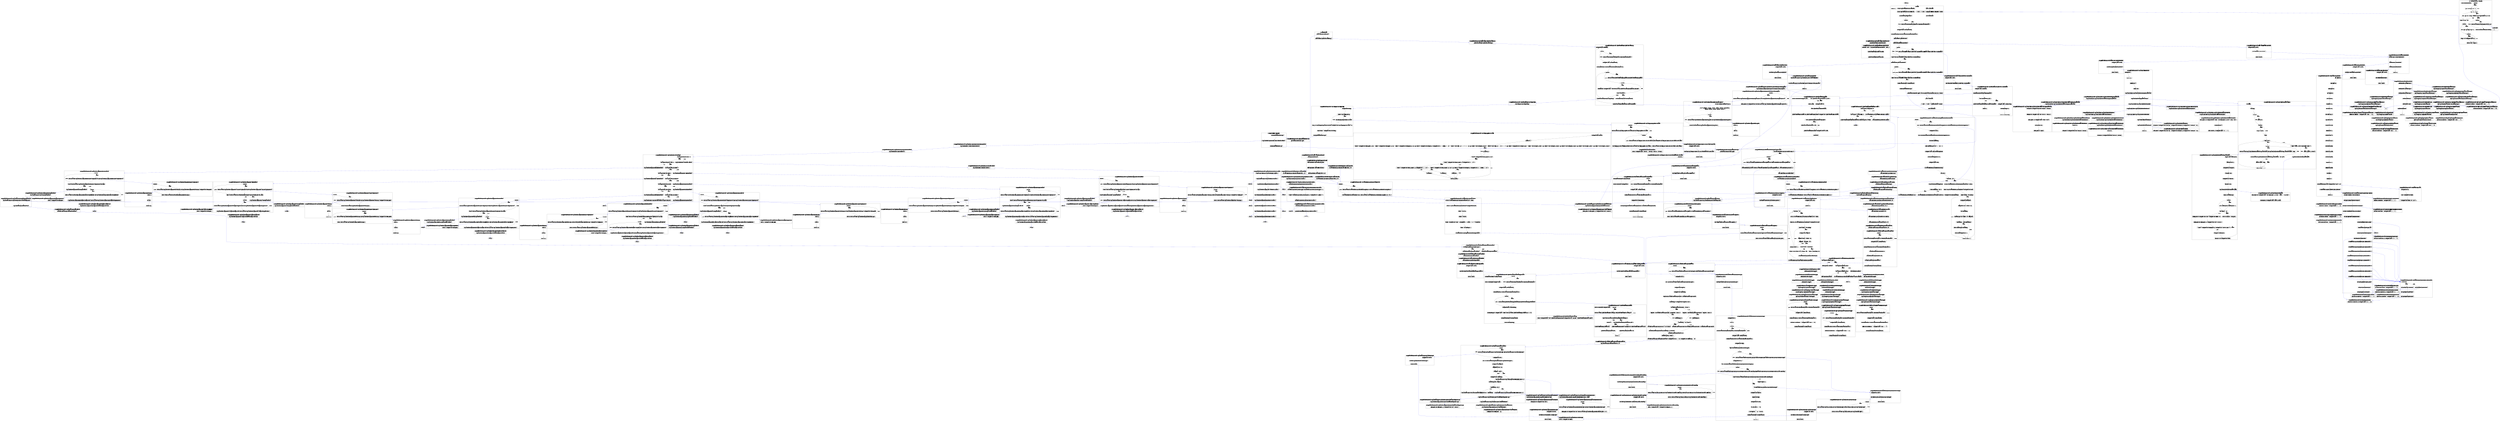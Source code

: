 digraph G {
color=black;orientation=portrait;fontsize=20;compound=true;size="30,40";ratio=compress;
subgraph "cluster_c::sig_TIMERB0_VECTOR" {
label="c::sig_TIMERB0_VECTOR";
Node_11_0 [shape=Mrecord,fontsize=22,label="__nesc_disable_interrupt()"];
Node_11_0 -> Node_11_1 ;
Node_11_1 [shape=Mrecord,fontsize=22,label="Msp430TimerCommonP_VectorTimerB0_fired()"];
Node_11_1 -> Node_11_2 ;
Node_11_2 [shape=Mrecord,fontsize=22,label="__nesc_enable_interrupt()"];
}
subgraph "cluster_c::main" {
label="c::main";
Node_12_0 [shape=Mrecord,fontsize=22,label="  struct __pthread_t_struct main_thr;"];
Node_12_0 -> Node_12_1 ;
Node_12_1 [shape=Mrecord,fontsize=22,label="  struct __pthread_t_struct intB0_thr;"];
Node_12_1 -> Node_12_2 ;
Node_12_2 [shape=Mrecord,fontsize=22,label="set_initial_configuration()"];
Node_12_2 -> Node_12_3 ;
Node_12_3 [shape=Mrecord,fontsize=22,label="!TRUE?"];
Node_12_3 -> Node_12_5 [fontsize=20,label="true"];
Node_12_3 -> Node_12_4 [fontsize=20,label="false"];
Node_12_4 [shape=Mrecord,fontsize=22,label="return_value___nesc_atomic_start$1=__nesc_atomic_start()"];
Node_12_4 -> Node_12_5 ;
Node_12_5 [shape=Mrecord,fontsize=22,label="  unsigned char __nesc_atomic;"];
Node_12_5 -> Node_12_6 ;
Node_12_6 [shape=Mrecord,fontsize=22,label="  __nesc_atomic = return_value___nesc_atomic_start$1;"];
Node_12_6 -> Node_12_7 ;
Node_12_7 [shape=Mrecord,fontsize=22,label="RealMainP_Scheduler_init()"];
Node_12_7 -> Node_12_8 ;
Node_12_8 [shape=Mrecord,fontsize=22,label="RealMainP_PlatformInit_init()"];
Node_12_8 -> Node_12_9 ;
Node_12_9 [shape=Mrecord,fontsize=22,label="!TRUE?"];
Node_12_9 -> Node_12_11 [fontsize=20,label="true"];
Node_12_9 -> Node_12_10 [fontsize=20,label="false"];
Node_12_10 [shape=Mrecord,fontsize=22,label="return_value_RealMainP_Scheduler_runNextTask$2=RealMainP_Scheduler_runNextTask()"];
Node_12_10 -> Node_12_11 ;
Node_12_11 [shape=Mrecord,fontsize=22,label="(_Bool)return_value_RealMainP_Scheduler_runNextTask$2?"];
Node_12_11 -> Node_12_9 [fontsize=20,label="true"];
Node_12_11 -> Node_12_14 [fontsize=20,label="false"];
Node_12_14 [shape=Mrecord,fontsize=22,label="RealMainP_SoftwareInit_init()"];
Node_12_14 -> Node_12_15 ;
Node_12_15 [shape=Mrecord,fontsize=22,label="!TRUE?"];
Node_12_15 -> Node_12_17 [fontsize=20,label="true"];
Node_12_15 -> Node_12_16 [fontsize=20,label="false"];
Node_12_16 [shape=Mrecord,fontsize=22,label="return_value_RealMainP_Scheduler_runNextTask$3=RealMainP_Scheduler_runNextTask()"];
Node_12_16 -> Node_12_17 ;
Node_12_17 [shape=Mrecord,fontsize=22,label="(_Bool)return_value_RealMainP_Scheduler_runNextTask$3?"];
Node_12_17 -> Node_12_15 [fontsize=20,label="true"];
Node_12_17 -> Node_12_20 [fontsize=20,label="false"];
Node_12_20 [shape=Mrecord,fontsize=22,label="__nesc_atomic_end(__nesc_atomic)"];
Node_12_20 -> Node_12_21 ;
Node_12_21 [shape=Mrecord,fontsize=22,label="__nesc_enable_interrupt()"];
Node_12_21 -> Node_12_22 ;
Node_12_22 [shape=Mrecord,fontsize=22,label="pthread_mutex_init(&gie, (struct __pthread_mutexattr_t_struct *)NULL)"];
Node_12_22 -> Node_12_23 ;
Node_12_23 [shape=Mrecord,fontsize=22,label="Start of Thread"];
Node_12_23 -> Node_12_24 ;
Node_12_24 [shape=Mrecord,fontsize=22,label="*((void * (*)(void *))(&main_thread))(NULL)"];
Node_12_24 -> Node_12_25 ;
Node_12_25 [shape=Mrecord,fontsize=22,label="End of Thread"];
Node_12_26 [shape=Mrecord,fontsize=22,label="Start of Thread"];
Node_12_26 -> Node_12_27 ;
Node_12_27 [shape=Mrecord,fontsize=22,label="*((void * (*)(void *))(&sig_TIMERB0_VECTOR))(NULL)"];
Node_12_27 -> Node_12_28 ;
Node_12_28 [shape=Mrecord,fontsize=22,label="End of Thread"];
Node_12_29 [shape=Mrecord,fontsize=22,label="  return -1;"];
}
subgraph "cluster_c::main_thread" {
label="c::main_thread";
Node_13_0 [shape=Mrecord,fontsize=22,label="RealMainP_Boot_booted()"];
Node_13_0 -> Node_13_1 ;
Node_13_1 [shape=Mrecord,fontsize=22,label="RealMainP_Scheduler_taskLoop()"];
}
subgraph "cluster_c::my_Blink_tb_nc_outrf::mcombine" {
label="c::my_Blink_tb_nc_outrf::mcombine";
Node_14_0 [shape=Mrecord,fontsize=22,label="  return (unsigned char)((int)m1 \< (int)m2 ? (int)m1 : (int)m2);"];
}
subgraph "cluster_c::my_Blink_tb_nc_outrf::__nesc_disable_interrupt" {
label="c::my_Blink_tb_nc_outrf::__nesc_disable_interrupt";
Node_15_0 [shape=Mrecord,fontsize=22,label="pthread_mutex_lock(&gie)"];
}
subgraph "cluster_c::my_Blink_tb_nc_outrf::__nesc_enable_interrupt" {
label="c::my_Blink_tb_nc_outrf::__nesc_enable_interrupt";
Node_16_0 [shape=Mrecord,fontsize=22,label="pthread_mutex_unlock(&gie)"];
}
subgraph "cluster_c::my_Blink_tb_nc_outrf::TOSH_SET_SIMO0_PIN" {
label="c::my_Blink_tb_nc_outrf::TOSH_SET_SIMO0_PIN";
Node_17_0 [shape=Mrecord,fontsize=22,label="  _P3OUT = _P3OUT \| (unsigned char)(1 \<\< 1);"];
}
subgraph "cluster_c::my_Blink_tb_nc_outrf::TOSH_CLR_SIMO0_PIN" {
label="c::my_Blink_tb_nc_outrf::TOSH_CLR_SIMO0_PIN";
Node_18_0 [shape=Mrecord,fontsize=22,label="  _P3OUT = _P3OUT & (unsigned char)(~1 \<\< 1);"];
}
subgraph "cluster_c::my_Blink_tb_nc_outrf::TOSH_MAKE_SIMO0_OUTPUT" {
label="c::my_Blink_tb_nc_outrf::TOSH_MAKE_SIMO0_OUTPUT";
Node_19_0 [shape=Mrecord,fontsize=22,label="  _P3DIR = _P3DIR \| (unsigned char)(1 \<\< 1);"];
}
subgraph "cluster_c::my_Blink_tb_nc_outrf::TOSH_SET_UCLK0_PIN" {
label="c::my_Blink_tb_nc_outrf::TOSH_SET_UCLK0_PIN";
Node_20_0 [shape=Mrecord,fontsize=22,label="  _P3OUT = _P3OUT \| (unsigned char)(1 \<\< 3);"];
}
subgraph "cluster_c::my_Blink_tb_nc_outrf::TOSH_CLR_UCLK0_PIN" {
label="c::my_Blink_tb_nc_outrf::TOSH_CLR_UCLK0_PIN";
Node_21_0 [shape=Mrecord,fontsize=22,label="  _P3OUT = _P3OUT & (unsigned char)(~1 \<\< 3);"];
}
subgraph "cluster_c::my_Blink_tb_nc_outrf::TOSH_MAKE_UCLK0_OUTPUT" {
label="c::my_Blink_tb_nc_outrf::TOSH_MAKE_UCLK0_OUTPUT";
Node_22_0 [shape=Mrecord,fontsize=22,label="  _P3DIR = _P3DIR \| (unsigned char)(1 \<\< 3);"];
}
subgraph "cluster_c::my_Blink_tb_nc_outrf::TOSH_SET_FLASH_CS_PIN" {
label="c::my_Blink_tb_nc_outrf::TOSH_SET_FLASH_CS_PIN";
Node_23_0 [shape=Mrecord,fontsize=22,label="  _P4OUT = _P4OUT \| (unsigned char)(1 \<\< 4);"];
}
subgraph "cluster_c::my_Blink_tb_nc_outrf::TOSH_CLR_FLASH_CS_PIN" {
label="c::my_Blink_tb_nc_outrf::TOSH_CLR_FLASH_CS_PIN";
Node_24_0 [shape=Mrecord,fontsize=22,label="  _P4OUT = _P4OUT & (unsigned char)(~1 \<\< 4);"];
}
subgraph "cluster_c::my_Blink_tb_nc_outrf::TOSH_MAKE_FLASH_CS_OUTPUT" {
label="c::my_Blink_tb_nc_outrf::TOSH_MAKE_FLASH_CS_OUTPUT";
Node_25_0 [shape=Mrecord,fontsize=22,label="  _P4DIR = _P4DIR \| (unsigned char)(1 \<\< 4);"];
}
subgraph "cluster_c::my_Blink_tb_nc_outrf::TOSH_SET_FLASH_HOLD_PIN" {
label="c::my_Blink_tb_nc_outrf::TOSH_SET_FLASH_HOLD_PIN";
Node_26_0 [shape=Mrecord,fontsize=22,label="  _P4OUT = _P4OUT \| (unsigned char)(1 \<\< 7);"];
}
subgraph "cluster_c::my_Blink_tb_nc_outrf::TOSH_MAKE_FLASH_HOLD_OUTPUT" {
label="c::my_Blink_tb_nc_outrf::TOSH_MAKE_FLASH_HOLD_OUTPUT";
Node_27_0 [shape=Mrecord,fontsize=22,label="  _P4DIR = _P4DIR \| (unsigned char)(1 \<\< 7);"];
}
subgraph "cluster_c::my_Blink_tb_nc_outrf::PlatformP_Init_init" {
label="c::my_Blink_tb_nc_outrf::PlatformP_Init_init";
Node_28_0 [shape=Mrecord,fontsize=22,label="PlatformP_MoteClockInit_init()"];
Node_28_0 -> Node_28_1 ;
Node_28_1 [shape=Mrecord,fontsize=22,label="PlatformP_MoteInit_init()"];
Node_28_1 -> Node_28_2 ;
Node_28_2 [shape=Mrecord,fontsize=22,label="PlatformP_LedsInit_init()"];
Node_28_2 -> Node_28_3 ;
Node_28_3 [shape=Mrecord,fontsize=22,label="  return 0;"];
}
subgraph "cluster_c::my_Blink_tb_nc_outrf::MotePlatformC_Init_init" {
label="c::my_Blink_tb_nc_outrf::MotePlatformC_Init_init";
Node_29_0 [shape=Mrecord,fontsize=22,label="  _P1SEL = 0;"];
Node_29_0 -> Node_29_1 ;
Node_29_1 [shape=Mrecord,fontsize=22,label="  _P2SEL = 0;"];
Node_29_1 -> Node_29_2 ;
Node_29_2 [shape=Mrecord,fontsize=22,label="  _P3SEL = 0;"];
Node_29_2 -> Node_29_3 ;
Node_29_3 [shape=Mrecord,fontsize=22,label="  _P4SEL = 0;"];
Node_29_3 -> Node_29_4 ;
Node_29_4 [shape=Mrecord,fontsize=22,label="  _P5SEL = 0;"];
Node_29_4 -> Node_29_5 ;
Node_29_5 [shape=Mrecord,fontsize=22,label="  _P6SEL = 0;"];
Node_29_5 -> Node_29_6 ;
Node_29_6 [shape=Mrecord,fontsize=22,label="  _P1OUT = 0;"];
Node_29_6 -> Node_29_7 ;
Node_29_7 [shape=Mrecord,fontsize=22,label="  _P1DIR = 224;"];
Node_29_7 -> Node_29_8 ;
Node_29_8 [shape=Mrecord,fontsize=22,label="  _P2OUT = 48;"];
Node_29_8 -> Node_29_9 ;
Node_29_9 [shape=Mrecord,fontsize=22,label="  _P2DIR = 123;"];
Node_29_9 -> Node_29_10 ;
Node_29_10 [shape=Mrecord,fontsize=22,label="  _P3OUT = 0;"];
Node_29_10 -> Node_29_11 ;
Node_29_11 [shape=Mrecord,fontsize=22,label="  _P3DIR = 241;"];
Node_29_11 -> Node_29_12 ;
Node_29_12 [shape=Mrecord,fontsize=22,label="  _P4OUT = 221;"];
Node_29_12 -> Node_29_13 ;
Node_29_13 [shape=Mrecord,fontsize=22,label="  _P4DIR = 253;"];
Node_29_13 -> Node_29_14 ;
Node_29_14 [shape=Mrecord,fontsize=22,label="  _P5OUT = 255;"];
Node_29_14 -> Node_29_15 ;
Node_29_15 [shape=Mrecord,fontsize=22,label="  _P5DIR = 255;"];
Node_29_15 -> Node_29_16 ;
Node_29_16 [shape=Mrecord,fontsize=22,label="  _P6OUT = 0;"];
Node_29_16 -> Node_29_17 ;
Node_29_17 [shape=Mrecord,fontsize=22,label="  _P6DIR = 255;"];
Node_29_17 -> Node_29_18 ;
Node_29_18 [shape=Mrecord,fontsize=22,label="  _P1IE = 0;"];
Node_29_18 -> Node_29_19 ;
Node_29_19 [shape=Mrecord,fontsize=22,label="  _P2IE = 0;"];
Node_29_19 -> Node_29_20 ;
Node_29_20 [shape=Mrecord,fontsize=22,label="MotePlatformC_uwait((unsigned int)(1024 * 10))"];
Node_29_20 -> Node_29_21 ;
Node_29_21 [shape=Mrecord,fontsize=22,label="MotePlatformC_TOSH_FLASH_M25P_DP()"];
Node_29_21 -> Node_29_22 ;
Node_29_22 [shape=Mrecord,fontsize=22,label="  return 0;"];
}
subgraph "cluster_c::my_Blink_tb_nc_outrf::Msp430ClockP_Msp430ClockInit_defaultInitClocks" {
label="c::my_Blink_tb_nc_outrf::Msp430ClockP_Msp430ClockInit_defaultInitClocks";
Node_30_0 [shape=Mrecord,fontsize=22,label="  _BCSCTL1 = (unsigned char)(0x80 \| (int)_BCSCTL1 & 0x04 \| 0x02 \| 0x01);"];
Node_30_0 -> Node_30_1 ;
Node_30_1 [shape=Mrecord,fontsize=22,label="  _BCSCTL2 = 4;"];
Node_30_1 -> Node_30_2 ;
Node_30_2 [shape=Mrecord,fontsize=22,label="  _IE1 = _IE1 & (unsigned char)(~1 \<\< 1);"];
}
subgraph "cluster_c::my_Blink_tb_nc_outrf::Msp430ClockP_Msp430ClockInit_default_initTimerB" {
label="c::my_Blink_tb_nc_outrf::Msp430ClockP_Msp430ClockInit_default_initTimerB";
Node_31_0 [shape=Mrecord,fontsize=22,label="Msp430ClockP_Msp430ClockInit_defaultInitTimerB()"];
}
subgraph "cluster_c::my_Blink_tb_nc_outrf::Msp430ClockP_Msp430ClockInit_defaultInitTimerA" {
label="c::my_Blink_tb_nc_outrf::Msp430ClockP_Msp430ClockInit_defaultInitTimerA";
Node_32_0 [shape=Mrecord,fontsize=22,label="  _TAR = 0;"];
Node_32_0 -> Node_32_1 ;
Node_32_1 [shape=Mrecord,fontsize=22,label="  _TACTL = (unsigned short int)(0x0200 \| 0x0002);"];
}
subgraph "cluster_c::my_Blink_tb_nc_outrf::Msp430ClockP_Msp430ClockInit_default_initTimerA" {
label="c::my_Blink_tb_nc_outrf::Msp430ClockP_Msp430ClockInit_default_initTimerA";
Node_33_0 [shape=Mrecord,fontsize=22,label="Msp430ClockP_Msp430ClockInit_defaultInitTimerA()"];
}
subgraph "cluster_c::my_Blink_tb_nc_outrf::Msp430ClockP_Msp430ClockInit_defaultInitTimerB" {
label="c::my_Blink_tb_nc_outrf::Msp430ClockP_Msp430ClockInit_defaultInitTimerB";
Node_34_0 [shape=Mrecord,fontsize=22,label="  _TBR = 0;"];
Node_34_0 -> Node_34_1 ;
Node_34_1 [shape=Mrecord,fontsize=22,label="  _TBCTL = (unsigned short int)(0x0100 \| 0x0002);"];
}
subgraph "cluster_c::my_Blink_tb_nc_outrf::Msp430ClockP_Msp430ClockInit_defaultSetupDcoCalibrate" {
label="c::my_Blink_tb_nc_outrf::Msp430ClockP_Msp430ClockInit_defaultSetupDcoCalibrate";
Node_35_0 [shape=Mrecord,fontsize=22,label="  _TACTL = (unsigned short int)(0x0200 \| 0x0020);"];
Node_35_0 -> Node_35_1 ;
Node_35_1 [shape=Mrecord,fontsize=22,label="  _TBCTL = (unsigned short int)(0x0100 \| 0x0020);"];
Node_35_1 -> Node_35_2 ;
Node_35_2 [shape=Mrecord,fontsize=22,label="  _BCSCTL1 = (unsigned char)(0x80 \| 0x04);"];
Node_35_2 -> Node_35_3 ;
Node_35_3 [shape=Mrecord,fontsize=22,label="  _BCSCTL2 = 0;"];
Node_35_3 -> Node_35_4 ;
Node_35_4 [shape=Mrecord,fontsize=22,label="  _TBCCTL0 = 16384;"];
}
subgraph "cluster_c::my_Blink_tb_nc_outrf::Msp430ClockP_Msp430ClockInit_default_setupDcoCalibrate" {
label="c::my_Blink_tb_nc_outrf::Msp430ClockP_Msp430ClockInit_default_setupDcoCalibrate";
Node_36_0 [shape=Mrecord,fontsize=22,label="Msp430ClockP_Msp430ClockInit_defaultSetupDcoCalibrate()"];
}
subgraph "cluster_c::my_Blink_tb_nc_outrf::Msp430ClockP_Msp430ClockInit_default_initClocks" {
label="c::my_Blink_tb_nc_outrf::Msp430ClockP_Msp430ClockInit_default_initClocks";
Node_37_0 [shape=Mrecord,fontsize=22,label="Msp430ClockP_Msp430ClockInit_defaultInitClocks()"];
}
subgraph "cluster_c::my_Blink_tb_nc_outrf::Msp430ClockP_Init_init" {
label="c::my_Blink_tb_nc_outrf::Msp430ClockP_Init_init";
Node_38_0 [shape=Mrecord,fontsize=22,label="  _TACTL = 4;"];
Node_38_0 -> Node_38_1 ;
Node_38_1 [shape=Mrecord,fontsize=22,label="  _TAIV = 0;"];
Node_38_1 -> Node_38_2 ;
Node_38_2 [shape=Mrecord,fontsize=22,label="  _TBCTL = 4;"];
Node_38_2 -> Node_38_3 ;
Node_38_3 [shape=Mrecord,fontsize=22,label="  _TBIV = 0;"];
Node_38_3 -> Node_38_4 ;
Node_38_4 [shape=Mrecord,fontsize=22,label="Msp430ClockP_Msp430ClockInit_setupDcoCalibrate()"];
Node_38_4 -> Node_38_5 ;
Node_38_5 [shape=Mrecord,fontsize=22,label="Msp430ClockP_busyCalibrateDco()"];
Node_38_5 -> Node_38_6 ;
Node_38_6 [shape=Mrecord,fontsize=22,label="Msp430ClockP_Msp430ClockInit_initClocks()"];
Node_38_6 -> Node_38_7 ;
Node_38_7 [shape=Mrecord,fontsize=22,label="Msp430ClockP_Msp430ClockInit_initTimerA()"];
Node_38_7 -> Node_38_8 ;
Node_38_8 [shape=Mrecord,fontsize=22,label="Msp430ClockP_Msp430ClockInit_initTimerB()"];
Node_38_8 -> Node_38_9 ;
Node_38_9 [shape=Mrecord,fontsize=22,label="Msp430ClockP_startTimerA()"];
Node_38_9 -> Node_38_10 ;
Node_38_10 [shape=Mrecord,fontsize=22,label="Msp430ClockP_startTimerB()"];
Node_38_10 -> Node_38_11 ;
Node_38_11 [shape=Mrecord,fontsize=22,label="  return 0;"];
}
subgraph "cluster_c::my_Blink_tb_nc_outrf::Msp430TimerP_1_VectorTimerX0_fired" {
label="c::my_Blink_tb_nc_outrf::Msp430TimerP_1_VectorTimerX0_fired";
Node_39_0 [shape=Mrecord,fontsize=22,label="Msp430TimerP_1_Event_fired(0)"];
}
subgraph "cluster_c::my_Blink_tb_nc_outrf::Msp430TimerP_1_Overflow_fired" {
label="c::my_Blink_tb_nc_outrf::Msp430TimerP_1_Overflow_fired";
Node_40_0 [shape=Mrecord,fontsize=22,label="Msp430TimerP_1_Timer_overflow()"];
}
subgraph "cluster_c::my_Blink_tb_nc_outrf::Msp430TimerP_1_Event_default_fired" {
label="c::my_Blink_tb_nc_outrf::Msp430TimerP_1_Event_default_fired";
}
subgraph "cluster_c::my_Blink_tb_nc_outrf::Msp430TimerP_1_Timer_get" {
label="c::my_Blink_tb_nc_outrf::Msp430TimerP_1_Timer_get";
Node_42_0 [shape=Mrecord,fontsize=22,label="  return (unsigned int)_TBR;"];
}
subgraph "cluster_c::my_Blink_tb_nc_outrf::Msp430TimerP_1_Timer_isOverflowPending" {
label="c::my_Blink_tb_nc_outrf::Msp430TimerP_1_Timer_isOverflowPending";
Node_43_0 [shape=Mrecord,fontsize=22,label="  return (unsigned char)((unsigned int)_TBCTL & 1);"];
}
subgraph "cluster_c::my_Blink_tb_nc_outrf::Msp430TimerCapComP_3_Capture_getEvent" {
label="c::my_Blink_tb_nc_outrf::Msp430TimerCapComP_3_Capture_getEvent";
Node_44_0 [shape=Mrecord,fontsize=22,label="  return (unsigned int)_TBCCR0;"];
}
subgraph "cluster_c::my_Blink_tb_nc_outrf::Msp430TimerCapComP_3_Capture_default_captured" {
label="c::my_Blink_tb_nc_outrf::Msp430TimerCapComP_3_Capture_default_captured";
}
subgraph "cluster_c::my_Blink_tb_nc_outrf::Msp430TimerCapComP_3_Control_getControl" {
label="c::my_Blink_tb_nc_outrf::Msp430TimerCapComP_3_Control_getControl";
Node_46_0 [shape=Mrecord,fontsize=22,label="!TRUE?"];
Node_46_0 -> Node_46_2 [fontsize=20,label="true"];
Node_46_0 -> Node_46_1 [fontsize=20,label="false"];
Node_46_1 [shape=Mrecord,fontsize=22,label="return_value_Msp430TimerCapComP_3_int2CC$1=Msp430TimerCapComP_3_int2CC((unsigned int)_TBCCTL0)"];
Node_46_1 -> Node_46_2 ;
Node_46_2 [shape=Mrecord,fontsize=22,label="  return return_value_Msp430TimerCapComP_3_int2CC$1;"];
}
subgraph "cluster_c::my_Blink_tb_nc_outrf::Msp430TimerCapComP_3_Control_enableEvents" {
label="c::my_Blink_tb_nc_outrf::Msp430TimerCapComP_3_Control_enableEvents";
Node_47_0 [shape=Mrecord,fontsize=22,label="  _TBCCTL0 = _TBCCTL0 \| 16;"];
}
subgraph "cluster_c::my_Blink_tb_nc_outrf::Msp430TimerCapComP_3_Control_setControlAsCompare" {
label="c::my_Blink_tb_nc_outrf::Msp430TimerCapComP_3_Control_setControlAsCompare";
Node_48_0 [shape=Mrecord,fontsize=22,label="!TRUE?"];
Node_48_0 -> Node_48_2 [fontsize=20,label="true"];
Node_48_0 -> Node_48_1 [fontsize=20,label="false"];
Node_48_1 [shape=Mrecord,fontsize=22,label="return_value_Msp430TimerCapComP_3_compareControl$1=Msp430TimerCapComP_3_compareControl()"];
Node_48_1 -> Node_48_2 ;
Node_48_2 [shape=Mrecord,fontsize=22,label="  _TBCCTL0 = (unsigned short int)return_value_Msp430TimerCapComP_3_compareControl$1;"];
}
subgraph "cluster_c::my_Blink_tb_nc_outrf::Msp430TimerCapComP_3_Control_disableEvents" {
label="c::my_Blink_tb_nc_outrf::Msp430TimerCapComP_3_Control_disableEvents";
Node_49_0 [shape=Mrecord,fontsize=22,label="  _TBCCTL0 = _TBCCTL0 & (unsigned short int)(~0x0010);"];
}
subgraph "cluster_c::my_Blink_tb_nc_outrf::Msp430TimerCapComP_3_Control_clearPendingInterrupt" {
label="c::my_Blink_tb_nc_outrf::Msp430TimerCapComP_3_Control_clearPendingInterrupt";
Node_50_0 [shape=Mrecord,fontsize=22,label="  _TBCCTL0 = _TBCCTL0 & (unsigned short int)(~0x0001);"];
}
subgraph "cluster_c::my_Blink_tb_nc_outrf::Msp430TimerCapComP_3_Event_fired" {
label="c::my_Blink_tb_nc_outrf::Msp430TimerCapComP_3_Event_fired";
Node_51_0 [shape=Mrecord,fontsize=22,label="!TRUE?"];
Node_51_0 -> Node_51_2 [fontsize=20,label="true"];
Node_51_0 -> Node_51_1 [fontsize=20,label="false"];
Node_51_1 [shape=Mrecord,fontsize=22,label="return_value_Msp430TimerCapComP_3_Control_getControl$2=Msp430TimerCapComP_3_Control_getControl()"];
Node_51_1 -> Node_51_2 ;
Node_51_2 [shape=Mrecord,fontsize=22,label="(_Bool)return_value_Msp430TimerCapComP_3_Control_getControl$2.cap?"];
Node_51_2 -> Node_51_4 [fontsize=20,label="true"];
Node_51_2 -> Node_51_8 [fontsize=20,label="false"];
Node_51_4 [shape=Mrecord,fontsize=22,label="!TRUE?"];
Node_51_4 -> Node_51_6 [fontsize=20,label="true"];
Node_51_4 -> Node_51_5 [fontsize=20,label="false"];
Node_51_5 [shape=Mrecord,fontsize=22,label="return_value_Msp430TimerCapComP_3_Capture_getEvent$1=Msp430TimerCapComP_3_Capture_getEvent()"];
Node_51_5 -> Node_51_6 ;
Node_51_6 [shape=Mrecord,fontsize=22,label="Msp430TimerCapComP_3_Capture_captured(return_value_Msp430TimerCapComP_3_Capture_getEvent$1)"];
Node_51_8 [shape=Mrecord,fontsize=22,label="Msp430TimerCapComP_3_Compare_fired()"];
}
subgraph "cluster_c::my_Blink_tb_nc_outrf::Msp430TimerCapComP_3_Compare_setEvent" {
label="c::my_Blink_tb_nc_outrf::Msp430TimerCapComP_3_Compare_setEvent";
Node_52_0 [shape=Mrecord,fontsize=22,label="  _TBCCR0 = (unsigned short int)x;"];
}
subgraph "cluster_c::my_Blink_tb_nc_outrf::Msp430TimerCapComP_3_Compare_setEventFromNow" {
label="c::my_Blink_tb_nc_outrf::Msp430TimerCapComP_3_Compare_setEventFromNow";
Node_53_0 [shape=Mrecord,fontsize=22,label="!TRUE?"];
Node_53_0 -> Node_53_2 [fontsize=20,label="true"];
Node_53_0 -> Node_53_1 [fontsize=20,label="false"];
Node_53_1 [shape=Mrecord,fontsize=22,label="return_value_Msp430TimerCapComP_3_Timer_get$1=Msp430TimerCapComP_3_Timer_get()"];
Node_53_1 -> Node_53_2 ;
Node_53_2 [shape=Mrecord,fontsize=22,label="  _TBCCR0 = (unsigned short int)(return_value_Msp430TimerCapComP_3_Timer_get$1 + x);"];
}
subgraph "cluster_c::my_Blink_tb_nc_outrf::Msp430TimerCapComP_3_Timer_overflow" {
label="c::my_Blink_tb_nc_outrf::Msp430TimerCapComP_3_Timer_overflow";
}
subgraph "cluster_c::my_Blink_tb_nc_outrf::Msp430TimerCapComP_4_Capture_getEvent" {
label="c::my_Blink_tb_nc_outrf::Msp430TimerCapComP_4_Capture_getEvent";
Node_55_0 [shape=Mrecord,fontsize=22,label="  return (unsigned int)_TBCCR1;"];
}
subgraph "cluster_c::my_Blink_tb_nc_outrf::Msp430TimerCapComP_4_Capture_default_captured" {
label="c::my_Blink_tb_nc_outrf::Msp430TimerCapComP_4_Capture_default_captured";
}
subgraph "cluster_c::my_Blink_tb_nc_outrf::Msp430TimerCapComP_4_Control_getControl" {
label="c::my_Blink_tb_nc_outrf::Msp430TimerCapComP_4_Control_getControl";
Node_57_0 [shape=Mrecord,fontsize=22,label="!TRUE?"];
Node_57_0 -> Node_57_2 [fontsize=20,label="true"];
Node_57_0 -> Node_57_1 [fontsize=20,label="false"];
Node_57_1 [shape=Mrecord,fontsize=22,label="return_value_Msp430TimerCapComP_4_int2CC$1=Msp430TimerCapComP_4_int2CC((unsigned int)_TBCCTL1)"];
Node_57_1 -> Node_57_2 ;
Node_57_2 [shape=Mrecord,fontsize=22,label="  return return_value_Msp430TimerCapComP_4_int2CC$1;"];
}
subgraph "cluster_c::my_Blink_tb_nc_outrf::Msp430TimerCapComP_4_Event_fired" {
label="c::my_Blink_tb_nc_outrf::Msp430TimerCapComP_4_Event_fired";
Node_58_0 [shape=Mrecord,fontsize=22,label="!TRUE?"];
Node_58_0 -> Node_58_2 [fontsize=20,label="true"];
Node_58_0 -> Node_58_1 [fontsize=20,label="false"];
Node_58_1 [shape=Mrecord,fontsize=22,label="return_value_Msp430TimerCapComP_4_Control_getControl$2=Msp430TimerCapComP_4_Control_getControl()"];
Node_58_1 -> Node_58_2 ;
Node_58_2 [shape=Mrecord,fontsize=22,label="(_Bool)return_value_Msp430TimerCapComP_4_Control_getControl$2.cap?"];
Node_58_2 -> Node_58_4 [fontsize=20,label="true"];
Node_58_2 -> Node_58_8 [fontsize=20,label="false"];
Node_58_4 [shape=Mrecord,fontsize=22,label="!TRUE?"];
Node_58_4 -> Node_58_6 [fontsize=20,label="true"];
Node_58_4 -> Node_58_5 [fontsize=20,label="false"];
Node_58_5 [shape=Mrecord,fontsize=22,label="return_value_Msp430TimerCapComP_4_Capture_getEvent$1=Msp430TimerCapComP_4_Capture_getEvent()"];
Node_58_5 -> Node_58_6 ;
Node_58_6 [shape=Mrecord,fontsize=22,label="Msp430TimerCapComP_4_Capture_captured(return_value_Msp430TimerCapComP_4_Capture_getEvent$1)"];
Node_58_8 [shape=Mrecord,fontsize=22,label="Msp430TimerCapComP_4_Compare_fired()"];
}
subgraph "cluster_c::my_Blink_tb_nc_outrf::Msp430TimerCapComP_4_Compare_default_fired" {
label="c::my_Blink_tb_nc_outrf::Msp430TimerCapComP_4_Compare_default_fired";
}
subgraph "cluster_c::my_Blink_tb_nc_outrf::Msp430TimerCapComP_4_Timer_overflow" {
label="c::my_Blink_tb_nc_outrf::Msp430TimerCapComP_4_Timer_overflow";
}
subgraph "cluster_c::my_Blink_tb_nc_outrf::Msp430TimerCapComP_5_Capture_getEvent" {
label="c::my_Blink_tb_nc_outrf::Msp430TimerCapComP_5_Capture_getEvent";
Node_61_0 [shape=Mrecord,fontsize=22,label="  return (unsigned int)_TBCCR2;"];
}
subgraph "cluster_c::my_Blink_tb_nc_outrf::Msp430TimerCapComP_5_Capture_default_captured" {
label="c::my_Blink_tb_nc_outrf::Msp430TimerCapComP_5_Capture_default_captured";
}
subgraph "cluster_c::my_Blink_tb_nc_outrf::Msp430TimerCapComP_5_Control_getControl" {
label="c::my_Blink_tb_nc_outrf::Msp430TimerCapComP_5_Control_getControl";
Node_63_0 [shape=Mrecord,fontsize=22,label="!TRUE?"];
Node_63_0 -> Node_63_2 [fontsize=20,label="true"];
Node_63_0 -> Node_63_1 [fontsize=20,label="false"];
Node_63_1 [shape=Mrecord,fontsize=22,label="return_value_Msp430TimerCapComP_5_int2CC$1=Msp430TimerCapComP_5_int2CC((unsigned int)_TBCCTL2)"];
Node_63_1 -> Node_63_2 ;
Node_63_2 [shape=Mrecord,fontsize=22,label="  return return_value_Msp430TimerCapComP_5_int2CC$1;"];
}
subgraph "cluster_c::my_Blink_tb_nc_outrf::Msp430TimerCapComP_5_Event_fired" {
label="c::my_Blink_tb_nc_outrf::Msp430TimerCapComP_5_Event_fired";
Node_64_0 [shape=Mrecord,fontsize=22,label="!TRUE?"];
Node_64_0 -> Node_64_2 [fontsize=20,label="true"];
Node_64_0 -> Node_64_1 [fontsize=20,label="false"];
Node_64_1 [shape=Mrecord,fontsize=22,label="return_value_Msp430TimerCapComP_5_Control_getControl$2=Msp430TimerCapComP_5_Control_getControl()"];
Node_64_1 -> Node_64_2 ;
Node_64_2 [shape=Mrecord,fontsize=22,label="(_Bool)return_value_Msp430TimerCapComP_5_Control_getControl$2.cap?"];
Node_64_2 -> Node_64_4 [fontsize=20,label="true"];
Node_64_2 -> Node_64_8 [fontsize=20,label="false"];
Node_64_4 [shape=Mrecord,fontsize=22,label="!TRUE?"];
Node_64_4 -> Node_64_6 [fontsize=20,label="true"];
Node_64_4 -> Node_64_5 [fontsize=20,label="false"];
Node_64_5 [shape=Mrecord,fontsize=22,label="return_value_Msp430TimerCapComP_5_Capture_getEvent$1=Msp430TimerCapComP_5_Capture_getEvent()"];
Node_64_5 -> Node_64_6 ;
Node_64_6 [shape=Mrecord,fontsize=22,label="Msp430TimerCapComP_5_Capture_captured(return_value_Msp430TimerCapComP_5_Capture_getEvent$1)"];
Node_64_8 [shape=Mrecord,fontsize=22,label="Msp430TimerCapComP_5_Compare_fired()"];
}
subgraph "cluster_c::my_Blink_tb_nc_outrf::Msp430TimerCapComP_5_Compare_default_fired" {
label="c::my_Blink_tb_nc_outrf::Msp430TimerCapComP_5_Compare_default_fired";
}
subgraph "cluster_c::my_Blink_tb_nc_outrf::Msp430TimerCapComP_5_Timer_overflow" {
label="c::my_Blink_tb_nc_outrf::Msp430TimerCapComP_5_Timer_overflow";
}
subgraph "cluster_c::my_Blink_tb_nc_outrf::Msp430TimerCapComP_6_Capture_getEvent" {
label="c::my_Blink_tb_nc_outrf::Msp430TimerCapComP_6_Capture_getEvent";
Node_67_0 [shape=Mrecord,fontsize=22,label="  return (unsigned int)_TBCCR3;"];
}
subgraph "cluster_c::my_Blink_tb_nc_outrf::Msp430TimerCapComP_6_Capture_default_captured" {
label="c::my_Blink_tb_nc_outrf::Msp430TimerCapComP_6_Capture_default_captured";
}
subgraph "cluster_c::my_Blink_tb_nc_outrf::Msp430TimerCapComP_6_Control_getControl" {
label="c::my_Blink_tb_nc_outrf::Msp430TimerCapComP_6_Control_getControl";
Node_69_0 [shape=Mrecord,fontsize=22,label="!TRUE?"];
Node_69_0 -> Node_69_2 [fontsize=20,label="true"];
Node_69_0 -> Node_69_1 [fontsize=20,label="false"];
Node_69_1 [shape=Mrecord,fontsize=22,label="return_value_Msp430TimerCapComP_6_int2CC$1=Msp430TimerCapComP_6_int2CC((unsigned int)_TBCCTL3)"];
Node_69_1 -> Node_69_2 ;
Node_69_2 [shape=Mrecord,fontsize=22,label="  return return_value_Msp430TimerCapComP_6_int2CC$1;"];
}
subgraph "cluster_c::my_Blink_tb_nc_outrf::Msp430TimerCapComP_6_Event_fired" {
label="c::my_Blink_tb_nc_outrf::Msp430TimerCapComP_6_Event_fired";
Node_70_0 [shape=Mrecord,fontsize=22,label="!TRUE?"];
Node_70_0 -> Node_70_2 [fontsize=20,label="true"];
Node_70_0 -> Node_70_1 [fontsize=20,label="false"];
Node_70_1 [shape=Mrecord,fontsize=22,label="return_value_Msp430TimerCapComP_6_Control_getControl$2=Msp430TimerCapComP_6_Control_getControl()"];
Node_70_1 -> Node_70_2 ;
Node_70_2 [shape=Mrecord,fontsize=22,label="(_Bool)return_value_Msp430TimerCapComP_6_Control_getControl$2.cap?"];
Node_70_2 -> Node_70_4 [fontsize=20,label="true"];
Node_70_2 -> Node_70_8 [fontsize=20,label="false"];
Node_70_4 [shape=Mrecord,fontsize=22,label="!TRUE?"];
Node_70_4 -> Node_70_6 [fontsize=20,label="true"];
Node_70_4 -> Node_70_5 [fontsize=20,label="false"];
Node_70_5 [shape=Mrecord,fontsize=22,label="return_value_Msp430TimerCapComP_6_Capture_getEvent$1=Msp430TimerCapComP_6_Capture_getEvent()"];
Node_70_5 -> Node_70_6 ;
Node_70_6 [shape=Mrecord,fontsize=22,label="Msp430TimerCapComP_6_Capture_captured(return_value_Msp430TimerCapComP_6_Capture_getEvent$1)"];
Node_70_8 [shape=Mrecord,fontsize=22,label="Msp430TimerCapComP_6_Compare_fired()"];
}
subgraph "cluster_c::my_Blink_tb_nc_outrf::Msp430TimerCapComP_6_Compare_default_fired" {
label="c::my_Blink_tb_nc_outrf::Msp430TimerCapComP_6_Compare_default_fired";
}
subgraph "cluster_c::my_Blink_tb_nc_outrf::Msp430TimerCapComP_6_Timer_overflow" {
label="c::my_Blink_tb_nc_outrf::Msp430TimerCapComP_6_Timer_overflow";
}
subgraph "cluster_c::my_Blink_tb_nc_outrf::Msp430TimerCapComP_7_Capture_getEvent" {
label="c::my_Blink_tb_nc_outrf::Msp430TimerCapComP_7_Capture_getEvent";
Node_73_0 [shape=Mrecord,fontsize=22,label="  return (unsigned int)_TBCCR4;"];
}
subgraph "cluster_c::my_Blink_tb_nc_outrf::Msp430TimerCapComP_7_Capture_default_captured" {
label="c::my_Blink_tb_nc_outrf::Msp430TimerCapComP_7_Capture_default_captured";
}
subgraph "cluster_c::my_Blink_tb_nc_outrf::Msp430TimerCapComP_7_Control_getControl" {
label="c::my_Blink_tb_nc_outrf::Msp430TimerCapComP_7_Control_getControl";
Node_75_0 [shape=Mrecord,fontsize=22,label="!TRUE?"];
Node_75_0 -> Node_75_2 [fontsize=20,label="true"];
Node_75_0 -> Node_75_1 [fontsize=20,label="false"];
Node_75_1 [shape=Mrecord,fontsize=22,label="return_value_Msp430TimerCapComP_7_int2CC$1=Msp430TimerCapComP_7_int2CC((unsigned int)_TBCCTL4)"];
Node_75_1 -> Node_75_2 ;
Node_75_2 [shape=Mrecord,fontsize=22,label="  return return_value_Msp430TimerCapComP_7_int2CC$1;"];
}
subgraph "cluster_c::my_Blink_tb_nc_outrf::Msp430TimerCapComP_7_Event_fired" {
label="c::my_Blink_tb_nc_outrf::Msp430TimerCapComP_7_Event_fired";
Node_76_0 [shape=Mrecord,fontsize=22,label="!TRUE?"];
Node_76_0 -> Node_76_2 [fontsize=20,label="true"];
Node_76_0 -> Node_76_1 [fontsize=20,label="false"];
Node_76_1 [shape=Mrecord,fontsize=22,label="return_value_Msp430TimerCapComP_7_Control_getControl$2=Msp430TimerCapComP_7_Control_getControl()"];
Node_76_1 -> Node_76_2 ;
Node_76_2 [shape=Mrecord,fontsize=22,label="(_Bool)return_value_Msp430TimerCapComP_7_Control_getControl$2.cap?"];
Node_76_2 -> Node_76_4 [fontsize=20,label="true"];
Node_76_2 -> Node_76_8 [fontsize=20,label="false"];
Node_76_4 [shape=Mrecord,fontsize=22,label="!TRUE?"];
Node_76_4 -> Node_76_6 [fontsize=20,label="true"];
Node_76_4 -> Node_76_5 [fontsize=20,label="false"];
Node_76_5 [shape=Mrecord,fontsize=22,label="return_value_Msp430TimerCapComP_7_Capture_getEvent$1=Msp430TimerCapComP_7_Capture_getEvent()"];
Node_76_5 -> Node_76_6 ;
Node_76_6 [shape=Mrecord,fontsize=22,label="Msp430TimerCapComP_7_Capture_captured(return_value_Msp430TimerCapComP_7_Capture_getEvent$1)"];
Node_76_8 [shape=Mrecord,fontsize=22,label="Msp430TimerCapComP_7_Compare_fired()"];
}
subgraph "cluster_c::my_Blink_tb_nc_outrf::Msp430TimerCapComP_7_Compare_default_fired" {
label="c::my_Blink_tb_nc_outrf::Msp430TimerCapComP_7_Compare_default_fired";
}
subgraph "cluster_c::my_Blink_tb_nc_outrf::Msp430TimerCapComP_7_Timer_overflow" {
label="c::my_Blink_tb_nc_outrf::Msp430TimerCapComP_7_Timer_overflow";
}
subgraph "cluster_c::my_Blink_tb_nc_outrf::Msp430TimerCapComP_8_Capture_getEvent" {
label="c::my_Blink_tb_nc_outrf::Msp430TimerCapComP_8_Capture_getEvent";
Node_79_0 [shape=Mrecord,fontsize=22,label="  return (unsigned int)_TBCCR5;"];
}
subgraph "cluster_c::my_Blink_tb_nc_outrf::Msp430TimerCapComP_8_Capture_default_captured" {
label="c::my_Blink_tb_nc_outrf::Msp430TimerCapComP_8_Capture_default_captured";
}
subgraph "cluster_c::my_Blink_tb_nc_outrf::Msp430TimerCapComP_8_Control_getControl" {
label="c::my_Blink_tb_nc_outrf::Msp430TimerCapComP_8_Control_getControl";
Node_81_0 [shape=Mrecord,fontsize=22,label="!TRUE?"];
Node_81_0 -> Node_81_2 [fontsize=20,label="true"];
Node_81_0 -> Node_81_1 [fontsize=20,label="false"];
Node_81_1 [shape=Mrecord,fontsize=22,label="return_value_Msp430TimerCapComP_8_int2CC$1=Msp430TimerCapComP_8_int2CC((unsigned int)_TBCCTL5)"];
Node_81_1 -> Node_81_2 ;
Node_81_2 [shape=Mrecord,fontsize=22,label="  return return_value_Msp430TimerCapComP_8_int2CC$1;"];
}
subgraph "cluster_c::my_Blink_tb_nc_outrf::Msp430TimerCapComP_8_Event_fired" {
label="c::my_Blink_tb_nc_outrf::Msp430TimerCapComP_8_Event_fired";
Node_82_0 [shape=Mrecord,fontsize=22,label="!TRUE?"];
Node_82_0 -> Node_82_2 [fontsize=20,label="true"];
Node_82_0 -> Node_82_1 [fontsize=20,label="false"];
Node_82_1 [shape=Mrecord,fontsize=22,label="return_value_Msp430TimerCapComP_8_Control_getControl$2=Msp430TimerCapComP_8_Control_getControl()"];
Node_82_1 -> Node_82_2 ;
Node_82_2 [shape=Mrecord,fontsize=22,label="(_Bool)return_value_Msp430TimerCapComP_8_Control_getControl$2.cap?"];
Node_82_2 -> Node_82_4 [fontsize=20,label="true"];
Node_82_2 -> Node_82_8 [fontsize=20,label="false"];
Node_82_4 [shape=Mrecord,fontsize=22,label="!TRUE?"];
Node_82_4 -> Node_82_6 [fontsize=20,label="true"];
Node_82_4 -> Node_82_5 [fontsize=20,label="false"];
Node_82_5 [shape=Mrecord,fontsize=22,label="return_value_Msp430TimerCapComP_8_Capture_getEvent$1=Msp430TimerCapComP_8_Capture_getEvent()"];
Node_82_5 -> Node_82_6 ;
Node_82_6 [shape=Mrecord,fontsize=22,label="Msp430TimerCapComP_8_Capture_captured(return_value_Msp430TimerCapComP_8_Capture_getEvent$1)"];
Node_82_8 [shape=Mrecord,fontsize=22,label="Msp430TimerCapComP_8_Compare_fired()"];
}
subgraph "cluster_c::my_Blink_tb_nc_outrf::Msp430TimerCapComP_8_Compare_default_fired" {
label="c::my_Blink_tb_nc_outrf::Msp430TimerCapComP_8_Compare_default_fired";
}
subgraph "cluster_c::my_Blink_tb_nc_outrf::Msp430TimerCapComP_8_Timer_overflow" {
label="c::my_Blink_tb_nc_outrf::Msp430TimerCapComP_8_Timer_overflow";
}
subgraph "cluster_c::my_Blink_tb_nc_outrf::Msp430TimerCapComP_9_Capture_getEvent" {
label="c::my_Blink_tb_nc_outrf::Msp430TimerCapComP_9_Capture_getEvent";
Node_85_0 [shape=Mrecord,fontsize=22,label="  return (unsigned int)_TBCCR6;"];
}
subgraph "cluster_c::my_Blink_tb_nc_outrf::Msp430TimerCapComP_9_Capture_default_captured" {
label="c::my_Blink_tb_nc_outrf::Msp430TimerCapComP_9_Capture_default_captured";
}
subgraph "cluster_c::my_Blink_tb_nc_outrf::Msp430TimerCapComP_9_Control_getControl" {
label="c::my_Blink_tb_nc_outrf::Msp430TimerCapComP_9_Control_getControl";
Node_87_0 [shape=Mrecord,fontsize=22,label="!TRUE?"];
Node_87_0 -> Node_87_2 [fontsize=20,label="true"];
Node_87_0 -> Node_87_1 [fontsize=20,label="false"];
Node_87_1 [shape=Mrecord,fontsize=22,label="return_value_Msp430TimerCapComP_9_int2CC$1=Msp430TimerCapComP_9_int2CC((unsigned int)_TBCCTL6)"];
Node_87_1 -> Node_87_2 ;
Node_87_2 [shape=Mrecord,fontsize=22,label="  return return_value_Msp430TimerCapComP_9_int2CC$1;"];
}
subgraph "cluster_c::my_Blink_tb_nc_outrf::Msp430TimerCapComP_9_Event_fired" {
label="c::my_Blink_tb_nc_outrf::Msp430TimerCapComP_9_Event_fired";
Node_88_0 [shape=Mrecord,fontsize=22,label="!TRUE?"];
Node_88_0 -> Node_88_2 [fontsize=20,label="true"];
Node_88_0 -> Node_88_1 [fontsize=20,label="false"];
Node_88_1 [shape=Mrecord,fontsize=22,label="return_value_Msp430TimerCapComP_9_Control_getControl$2=Msp430TimerCapComP_9_Control_getControl()"];
Node_88_1 -> Node_88_2 ;
Node_88_2 [shape=Mrecord,fontsize=22,label="(_Bool)return_value_Msp430TimerCapComP_9_Control_getControl$2.cap?"];
Node_88_2 -> Node_88_4 [fontsize=20,label="true"];
Node_88_2 -> Node_88_8 [fontsize=20,label="false"];
Node_88_4 [shape=Mrecord,fontsize=22,label="!TRUE?"];
Node_88_4 -> Node_88_6 [fontsize=20,label="true"];
Node_88_4 -> Node_88_5 [fontsize=20,label="false"];
Node_88_5 [shape=Mrecord,fontsize=22,label="return_value_Msp430TimerCapComP_9_Capture_getEvent$1=Msp430TimerCapComP_9_Capture_getEvent()"];
Node_88_5 -> Node_88_6 ;
Node_88_6 [shape=Mrecord,fontsize=22,label="Msp430TimerCapComP_9_Capture_captured(return_value_Msp430TimerCapComP_9_Capture_getEvent$1)"];
Node_88_8 [shape=Mrecord,fontsize=22,label="Msp430TimerCapComP_9_Compare_fired()"];
}
subgraph "cluster_c::my_Blink_tb_nc_outrf::Msp430TimerCapComP_9_Compare_default_fired" {
label="c::my_Blink_tb_nc_outrf::Msp430TimerCapComP_9_Compare_default_fired";
}
subgraph "cluster_c::my_Blink_tb_nc_outrf::Msp430TimerCapComP_9_Timer_overflow" {
label="c::my_Blink_tb_nc_outrf::Msp430TimerCapComP_9_Timer_overflow";
}
subgraph "cluster_c::my_Blink_tb_nc_outrf::SchedulerBasicP_TaskBasic_postTask" {
label="c::my_Blink_tb_nc_outrf::SchedulerBasicP_TaskBasic_postTask";
Node_91_0 [shape=Mrecord,fontsize=22,label="!TRUE?"];
Node_91_0 -> Node_91_2 [fontsize=20,label="true"];
Node_91_0 -> Node_91_1 [fontsize=20,label="false"];
Node_91_1 [shape=Mrecord,fontsize=22,label="return_value___nesc_atomic_start$1=__nesc_atomic_start()"];
Node_91_1 -> Node_91_2 ;
Node_91_2 [shape=Mrecord,fontsize=22,label="  unsigned char __nesc_atomic;"];
Node_91_2 -> Node_91_3 ;
Node_91_3 [shape=Mrecord,fontsize=22,label="  __nesc_atomic = return_value___nesc_atomic_start$1;"];
Node_91_3 -> Node_91_4 ;
Node_91_4 [shape=Mrecord,fontsize=22,label="!TRUE?"];
Node_91_4 -> Node_91_6 [fontsize=20,label="true"];
Node_91_4 -> Node_91_5 [fontsize=20,label="false"];
Node_91_5 [shape=Mrecord,fontsize=22,label="return_value_SchedulerBasicP_pushTask$2=SchedulerBasicP_pushTask(id)"];
Node_91_5 -> Node_91_6 ;
Node_91_6 [shape=Mrecord,fontsize=22,label="  unsigned char __nesc_temp;"];
Node_91_6 -> Node_91_7 ;
Node_91_7 [shape=Mrecord,fontsize=22,label="  __nesc_temp = (unsigned char)((_Bool)return_value_SchedulerBasicP_pushTask$2 ? 0 : 5);"];
Node_91_7 -> Node_91_8 ;
Node_91_8 [shape=Mrecord,fontsize=22,label="__nesc_atomic_end(__nesc_atomic)"];
Node_91_8 -> Node_91_9 ;
Node_91_9 [shape=Mrecord,fontsize=22,label="  return __nesc_temp;"];
Node_91_10 [shape=Mrecord,fontsize=22,label="__nesc_atomic_end(__nesc_atomic)"];
Node_91_10 -> Node_91_11 ;
Node_91_11 [shape=Mrecord,fontsize=22,label="  return NONDET(unsigned char);"];
}
subgraph "cluster_c::my_Blink_tb_nc_outrf::SchedulerBasicP_TaskBasic_default_runTask" {
label="c::my_Blink_tb_nc_outrf::SchedulerBasicP_TaskBasic_default_runTask";
}
subgraph "cluster_c::my_Blink_tb_nc_outrf::SchedulerBasicP_Scheduler_init" {
label="c::my_Blink_tb_nc_outrf::SchedulerBasicP_Scheduler_init";
Node_93_0 [shape=Mrecord,fontsize=22,label="memset((void *)(&SchedulerBasicP_m_next[0]), 255, 2)"];
Node_93_0 -> Node_93_1 ;
Node_93_1 [shape=Mrecord,fontsize=22,label="  SchedulerBasicP_m_head = 255;"];
Node_93_1 -> Node_93_2 ;
Node_93_2 [shape=Mrecord,fontsize=22,label="  SchedulerBasicP_m_tail = 255;"];
}
subgraph "cluster_c::my_Blink_tb_nc_outrf::SchedulerBasicP_Scheduler_taskLoop" {
label="c::my_Blink_tb_nc_outrf::SchedulerBasicP_Scheduler_taskLoop";
Node_94_0 [shape=Mrecord,fontsize=22,label="  unsigned char nextTask;"];
Node_94_0 -> Node_94_1 ;
Node_94_1 [shape=Mrecord,fontsize=22,label="!TRUE?"];
Node_94_1 -> Node_94_3 [fontsize=20,label="true"];
Node_94_1 -> Node_94_2 [fontsize=20,label="false"];
Node_94_2 [shape=Mrecord,fontsize=22,label="return_value___nesc_atomic_start$1=__nesc_atomic_start()"];
Node_94_2 -> Node_94_3 ;
Node_94_3 [shape=Mrecord,fontsize=22,label="  unsigned char __nesc_atomic;"];
Node_94_3 -> Node_94_4 ;
Node_94_4 [shape=Mrecord,fontsize=22,label="  __nesc_atomic = return_value___nesc_atomic_start$1;"];
Node_94_4 -> Node_94_5 ;
Node_94_5 [shape=Mrecord,fontsize=22,label="!TRUE?"];
Node_94_5 -> Node_94_7 [fontsize=20,label="true"];
Node_94_5 -> Node_94_6 [fontsize=20,label="false"];
Node_94_6 [shape=Mrecord,fontsize=22,label="return_value_SchedulerBasicP_popTask$2=SchedulerBasicP_popTask()"];
Node_94_6 -> Node_94_7 ;
Node_94_7 [shape=Mrecord,fontsize=22,label="!TRUE?"];
Node_94_7 -> Node_94_9 [fontsize=20,label="true"];
Node_94_7 -> Node_94_8 [fontsize=20,label="false"];
Node_94_8 [shape=Mrecord,fontsize=22,label="  nextTask = (unsigned char)((int)return_value_SchedulerBasicP_popTask$2 == 255);"];
Node_94_8 -> Node_94_9 ;
Node_94_9 [shape=Mrecord,fontsize=22,label="(_Bool)nextTask?"];
Node_94_9 -> Node_94_11 [fontsize=20,label="true"];
Node_94_9 -> Node_94_13 [fontsize=20,label="false"];
Node_94_11 [shape=Mrecord,fontsize=22,label="SchedulerBasicP_McuSleep_sleep()"];
Node_94_11 -> Node_94_5 ;
Node_94_13 [shape=Mrecord,fontsize=22,label="__nesc_atomic_end(__nesc_atomic)"];
Node_94_13 -> Node_94_14 ;
Node_94_14 [shape=Mrecord,fontsize=22,label="SchedulerBasicP_TaskBasic_runTask(nextTask)"];
Node_94_14 -> Node_94_0 ;
}
subgraph "cluster_c::my_Blink_tb_nc_outrf::SchedulerBasicP_Scheduler_runNextTask" {
label="c::my_Blink_tb_nc_outrf::SchedulerBasicP_Scheduler_runNextTask";
Node_95_0 [shape=Mrecord,fontsize=22,label="  unsigned char nextTask;"];
Node_95_0 -> Node_95_1 ;
Node_95_1 [shape=Mrecord,fontsize=22,label="nextTask=SchedulerBasicP_popTask()"];
Node_95_1 -> Node_95_2 ;
Node_95_2 [shape=Mrecord,fontsize=22,label="!((int)nextTask == 255)?"];
Node_95_2 -> Node_95_6 [fontsize=20,label="true"];
Node_95_2 -> Node_95_3 [fontsize=20,label="false"];
Node_95_3 [shape=Mrecord,fontsize=22,label="  unsigned char __nesc_temp;"];
Node_95_3 -> Node_95_4 ;
Node_95_4 [shape=Mrecord,fontsize=22,label="  __nesc_temp = 0;"];
Node_95_4 -> Node_95_5 ;
Node_95_5 [shape=Mrecord,fontsize=22,label="  return __nesc_temp;"];
Node_95_6 [shape=Mrecord,fontsize=22,label="SchedulerBasicP_TaskBasic_runTask(nextTask)"];
Node_95_6 -> Node_95_7 ;
Node_95_7 [shape=Mrecord,fontsize=22,label="  return 1;"];
}
subgraph "cluster_c::my_Blink_tb_nc_outrf::McuSleepC_McuPowerOverride_default_lowestState" {
label="c::my_Blink_tb_nc_outrf::McuSleepC_McuPowerOverride_default_lowestState";
Node_96_0 [shape=Mrecord,fontsize=22,label="  return 5;"];
}
subgraph "cluster_c::my_Blink_tb_nc_outrf::McuSleepC_McuSleep_sleep" {
label="c::my_Blink_tb_nc_outrf::McuSleepC_McuSleep_sleep";
Node_97_0 [shape=Mrecord,fontsize=22,label="  unsigned int temp;"];
Node_97_0 -> Node_97_1 ;
Node_97_1 [shape=Mrecord,fontsize=22,label="!(_Bool)McuSleepC_dirty?"];
Node_97_1 -> Node_97_3 [fontsize=20,label="true"];
Node_97_1 -> Node_97_2 [fontsize=20,label="false"];
Node_97_2 [shape=Mrecord,fontsize=22,label="McuSleepC_computePowerState()"];
Node_97_2 -> Node_97_3 ;
Node_97_3 [shape=Mrecord,fontsize=22,label="  temp = McuSleepC_msp430PowerBits[(unsigned int)McuSleepC_powerState] \| 8;"];
Node_97_3 -> Node_97_4 ;
Node_97_4 [shape=Mrecord,fontsize=22,label="  _R2 = _R2 \| (unsigned short int)temp;"];
Node_97_4 -> Node_97_5 ;
Node_97_5 [shape=Mrecord,fontsize=22,label="__nesc_disable_interrupt()"];
}
subgraph "cluster_c::my_Blink_tb_nc_outrf::BlinkC_Timer0_fired" {
label="c::my_Blink_tb_nc_outrf::BlinkC_Timer0_fired";
Node_98_0 [shape=Mrecord,fontsize=22,label="BlinkC_Leds_led0Toggle()"];
}
subgraph "cluster_c::my_Blink_tb_nc_outrf::BlinkC_Boot_booted" {
label="c::my_Blink_tb_nc_outrf::BlinkC_Boot_booted";
Node_99_0 [shape=Mrecord,fontsize=22,label="BlinkC_Timer0_startPeriodic(250)"];
Node_99_0 -> Node_99_1 ;
Node_99_1 [shape=Mrecord,fontsize=22,label="BlinkC_Timer1_startPeriodic(500)"];
Node_99_1 -> Node_99_2 ;
Node_99_2 [shape=Mrecord,fontsize=22,label="BlinkC_Timer2_startPeriodic(1000)"];
}
subgraph "cluster_c::my_Blink_tb_nc_outrf::BlinkC_Timer1_fired" {
label="c::my_Blink_tb_nc_outrf::BlinkC_Timer1_fired";
Node_100_0 [shape=Mrecord,fontsize=22,label="BlinkC_Leds_led1Toggle()"];
}
subgraph "cluster_c::my_Blink_tb_nc_outrf::BlinkC_Timer2_fired" {
label="c::my_Blink_tb_nc_outrf::BlinkC_Timer2_fired";
Node_101_0 [shape=Mrecord,fontsize=22,label="BlinkC_Leds_led2Toggle()"];
}
subgraph "cluster_c::my_Blink_tb_nc_outrf::LedsP_Init_init" {
label="c::my_Blink_tb_nc_outrf::LedsP_Init_init";
Node_102_0 [shape=Mrecord,fontsize=22,label="LedsP_Led0_makeOutput()"];
Node_102_0 -> Node_102_1 ;
Node_102_1 [shape=Mrecord,fontsize=22,label="LedsP_Led1_makeOutput()"];
Node_102_1 -> Node_102_2 ;
Node_102_2 [shape=Mrecord,fontsize=22,label="LedsP_Led2_makeOutput()"];
Node_102_2 -> Node_102_3 ;
Node_102_3 [shape=Mrecord,fontsize=22,label="LedsP_Led0_set()"];
Node_102_3 -> Node_102_4 ;
Node_102_4 [shape=Mrecord,fontsize=22,label="LedsP_Led1_set()"];
Node_102_4 -> Node_102_5 ;
Node_102_5 [shape=Mrecord,fontsize=22,label="LedsP_Led2_set()"];
Node_102_5 -> Node_102_6 ;
Node_102_6 [shape=Mrecord,fontsize=22,label="  return 0;"];
}
subgraph "cluster_c::my_Blink_tb_nc_outrf::LedsP_Leds_led0Toggle" {
label="c::my_Blink_tb_nc_outrf::LedsP_Leds_led0Toggle";
Node_103_0 [shape=Mrecord,fontsize=22,label="LedsP_Led0_toggle()"];
}
subgraph "cluster_c::my_Blink_tb_nc_outrf::LedsP_Leds_led1Toggle" {
label="c::my_Blink_tb_nc_outrf::LedsP_Leds_led1Toggle";
Node_104_0 [shape=Mrecord,fontsize=22,label="LedsP_Led1_toggle()"];
}
subgraph "cluster_c::my_Blink_tb_nc_outrf::LedsP_Leds_led2Toggle" {
label="c::my_Blink_tb_nc_outrf::LedsP_Leds_led2Toggle";
Node_105_0 [shape=Mrecord,fontsize=22,label="LedsP_Led2_toggle()"];
}
subgraph "cluster_c::my_Blink_tb_nc_outrf::HplMsp430GeneralIOP_36_IO_toggle" {
label="c::my_Blink_tb_nc_outrf::HplMsp430GeneralIOP_36_IO_toggle";
Node_106_0 [shape=Mrecord,fontsize=22,label="!TRUE?"];
Node_106_0 -> Node_106_2 [fontsize=20,label="true"];
Node_106_0 -> Node_106_1 [fontsize=20,label="false"];
Node_106_1 [shape=Mrecord,fontsize=22,label="return_value___nesc_atomic_start$1=__nesc_atomic_start()"];
Node_106_1 -> Node_106_2 ;
Node_106_2 [shape=Mrecord,fontsize=22,label="  unsigned char __nesc_atomic;"];
Node_106_2 -> Node_106_3 ;
Node_106_3 [shape=Mrecord,fontsize=22,label="  __nesc_atomic = return_value___nesc_atomic_start$1;"];
Node_106_3 -> Node_106_4 ;
Node_106_4 [shape=Mrecord,fontsize=22,label="  _P5OUT = _P5OUT ^ (unsigned char)(0x01 \<\< 4);"];
Node_106_4 -> Node_106_5 ;
Node_106_5 [shape=Mrecord,fontsize=22,label="__nesc_atomic_end(__nesc_atomic)"];
}
subgraph "cluster_c::my_Blink_tb_nc_outrf::HplMsp430GeneralIOP_36_IO_makeOutput" {
label="c::my_Blink_tb_nc_outrf::HplMsp430GeneralIOP_36_IO_makeOutput";
Node_107_0 [shape=Mrecord,fontsize=22,label="  _P5DIR = _P5DIR \| (unsigned char)(0x01 \<\< 4);"];
}
subgraph "cluster_c::my_Blink_tb_nc_outrf::HplMsp430GeneralIOP_36_IO_set" {
label="c::my_Blink_tb_nc_outrf::HplMsp430GeneralIOP_36_IO_set";
Node_108_0 [shape=Mrecord,fontsize=22,label="  _P5OUT = _P5OUT \| (unsigned char)(0x01 \<\< 4);"];
}
subgraph "cluster_c::my_Blink_tb_nc_outrf::HplMsp430GeneralIOP_37_IO_toggle" {
label="c::my_Blink_tb_nc_outrf::HplMsp430GeneralIOP_37_IO_toggle";
Node_109_0 [shape=Mrecord,fontsize=22,label="!TRUE?"];
Node_109_0 -> Node_109_2 [fontsize=20,label="true"];
Node_109_0 -> Node_109_1 [fontsize=20,label="false"];
Node_109_1 [shape=Mrecord,fontsize=22,label="return_value___nesc_atomic_start$1=__nesc_atomic_start()"];
Node_109_1 -> Node_109_2 ;
Node_109_2 [shape=Mrecord,fontsize=22,label="  unsigned char __nesc_atomic;"];
Node_109_2 -> Node_109_3 ;
Node_109_3 [shape=Mrecord,fontsize=22,label="  __nesc_atomic = return_value___nesc_atomic_start$1;"];
Node_109_3 -> Node_109_4 ;
Node_109_4 [shape=Mrecord,fontsize=22,label="  _P5OUT = _P5OUT ^ (unsigned char)(0x01 \<\< 5);"];
Node_109_4 -> Node_109_5 ;
Node_109_5 [shape=Mrecord,fontsize=22,label="__nesc_atomic_end(__nesc_atomic)"];
}
subgraph "cluster_c::my_Blink_tb_nc_outrf::HplMsp430GeneralIOP_37_IO_makeOutput" {
label="c::my_Blink_tb_nc_outrf::HplMsp430GeneralIOP_37_IO_makeOutput";
Node_110_0 [shape=Mrecord,fontsize=22,label="  _P5DIR = _P5DIR \| (unsigned char)(0x01 \<\< 5);"];
}
subgraph "cluster_c::my_Blink_tb_nc_outrf::HplMsp430GeneralIOP_37_IO_set" {
label="c::my_Blink_tb_nc_outrf::HplMsp430GeneralIOP_37_IO_set";
Node_111_0 [shape=Mrecord,fontsize=22,label="  _P5OUT = _P5OUT \| (unsigned char)(0x01 \<\< 5);"];
}
subgraph "cluster_c::my_Blink_tb_nc_outrf::HplMsp430GeneralIOP_38_IO_toggle" {
label="c::my_Blink_tb_nc_outrf::HplMsp430GeneralIOP_38_IO_toggle";
Node_112_0 [shape=Mrecord,fontsize=22,label="!TRUE?"];
Node_112_0 -> Node_112_2 [fontsize=20,label="true"];
Node_112_0 -> Node_112_1 [fontsize=20,label="false"];
Node_112_1 [shape=Mrecord,fontsize=22,label="return_value___nesc_atomic_start$1=__nesc_atomic_start()"];
Node_112_1 -> Node_112_2 ;
Node_112_2 [shape=Mrecord,fontsize=22,label="  unsigned char __nesc_atomic;"];
Node_112_2 -> Node_112_3 ;
Node_112_3 [shape=Mrecord,fontsize=22,label="  __nesc_atomic = return_value___nesc_atomic_start$1;"];
Node_112_3 -> Node_112_4 ;
Node_112_4 [shape=Mrecord,fontsize=22,label="  _P5OUT = _P5OUT ^ (unsigned char)(0x01 \<\< 6);"];
Node_112_4 -> Node_112_5 ;
Node_112_5 [shape=Mrecord,fontsize=22,label="__nesc_atomic_end(__nesc_atomic)"];
}
subgraph "cluster_c::my_Blink_tb_nc_outrf::HplMsp430GeneralIOP_38_IO_makeOutput" {
label="c::my_Blink_tb_nc_outrf::HplMsp430GeneralIOP_38_IO_makeOutput";
Node_113_0 [shape=Mrecord,fontsize=22,label="  _P5DIR = _P5DIR \| (unsigned char)(0x01 \<\< 6);"];
}
subgraph "cluster_c::my_Blink_tb_nc_outrf::HplMsp430GeneralIOP_38_IO_set" {
label="c::my_Blink_tb_nc_outrf::HplMsp430GeneralIOP_38_IO_set";
Node_114_0 [shape=Mrecord,fontsize=22,label="  _P5OUT = _P5OUT \| (unsigned char)(0x01 \<\< 6);"];
}
subgraph "cluster_c::my_Blink_tb_nc_outrf::Msp430GpioC_0_GeneralIO_toggle" {
label="c::my_Blink_tb_nc_outrf::Msp430GpioC_0_GeneralIO_toggle";
Node_115_0 [shape=Mrecord,fontsize=22,label="Msp430GpioC_0_HplGeneralIO_toggle()"];
}
subgraph "cluster_c::my_Blink_tb_nc_outrf::Msp430GpioC_0_GeneralIO_makeOutput" {
label="c::my_Blink_tb_nc_outrf::Msp430GpioC_0_GeneralIO_makeOutput";
Node_116_0 [shape=Mrecord,fontsize=22,label="Msp430GpioC_0_HplGeneralIO_makeOutput()"];
}
subgraph "cluster_c::my_Blink_tb_nc_outrf::Msp430GpioC_0_GeneralIO_set" {
label="c::my_Blink_tb_nc_outrf::Msp430GpioC_0_GeneralIO_set";
Node_117_0 [shape=Mrecord,fontsize=22,label="Msp430GpioC_0_HplGeneralIO_set()"];
}
subgraph "cluster_c::my_Blink_tb_nc_outrf::Msp430GpioC_1_GeneralIO_toggle" {
label="c::my_Blink_tb_nc_outrf::Msp430GpioC_1_GeneralIO_toggle";
Node_118_0 [shape=Mrecord,fontsize=22,label="Msp430GpioC_1_HplGeneralIO_toggle()"];
}
subgraph "cluster_c::my_Blink_tb_nc_outrf::Msp430GpioC_1_GeneralIO_makeOutput" {
label="c::my_Blink_tb_nc_outrf::Msp430GpioC_1_GeneralIO_makeOutput";
Node_119_0 [shape=Mrecord,fontsize=22,label="Msp430GpioC_1_HplGeneralIO_makeOutput()"];
}
subgraph "cluster_c::my_Blink_tb_nc_outrf::Msp430GpioC_1_GeneralIO_set" {
label="c::my_Blink_tb_nc_outrf::Msp430GpioC_1_GeneralIO_set";
Node_120_0 [shape=Mrecord,fontsize=22,label="Msp430GpioC_1_HplGeneralIO_set()"];
}
subgraph "cluster_c::my_Blink_tb_nc_outrf::Msp430GpioC_2_GeneralIO_toggle" {
label="c::my_Blink_tb_nc_outrf::Msp430GpioC_2_GeneralIO_toggle";
Node_121_0 [shape=Mrecord,fontsize=22,label="Msp430GpioC_2_HplGeneralIO_toggle()"];
}
subgraph "cluster_c::my_Blink_tb_nc_outrf::Msp430GpioC_2_GeneralIO_makeOutput" {
label="c::my_Blink_tb_nc_outrf::Msp430GpioC_2_GeneralIO_makeOutput";
Node_122_0 [shape=Mrecord,fontsize=22,label="Msp430GpioC_2_HplGeneralIO_makeOutput()"];
}
subgraph "cluster_c::my_Blink_tb_nc_outrf::Msp430GpioC_2_GeneralIO_set" {
label="c::my_Blink_tb_nc_outrf::Msp430GpioC_2_GeneralIO_set";
Node_123_0 [shape=Mrecord,fontsize=22,label="Msp430GpioC_2_HplGeneralIO_set()"];
}
subgraph "cluster_c::my_Blink_tb_nc_outrf::Msp430AlarmC_0_Msp430Compare_fired" {
label="c::my_Blink_tb_nc_outrf::Msp430AlarmC_0_Msp430Compare_fired";
Node_124_0 [shape=Mrecord,fontsize=22,label="Msp430AlarmC_0_Msp430TimerControl_disableEvents()"];
Node_124_0 -> Node_124_1 ;
Node_124_1 [shape=Mrecord,fontsize=22,label="Msp430AlarmC_0_Alarm_fired()"];
}
subgraph "cluster_c::my_Blink_tb_nc_outrf::Msp430AlarmC_0_Msp430Timer_overflow" {
label="c::my_Blink_tb_nc_outrf::Msp430AlarmC_0_Msp430Timer_overflow";
}
subgraph "cluster_c::my_Blink_tb_nc_outrf::Msp430AlarmC_0_Alarm_startAt" {
label="c::my_Blink_tb_nc_outrf::Msp430AlarmC_0_Alarm_startAt";
Node_126_0 [shape=Mrecord,fontsize=22,label="!TRUE?"];
Node_126_0 -> Node_126_2 [fontsize=20,label="true"];
Node_126_0 -> Node_126_1 [fontsize=20,label="false"];
Node_126_1 [shape=Mrecord,fontsize=22,label="return_value_Msp430AlarmC_0_Msp430Timer_get$1=Msp430AlarmC_0_Msp430Timer_get()"];
Node_126_1 -> Node_126_2 ;
Node_126_2 [shape=Mrecord,fontsize=22,label="  unsigned int now;"];
Node_126_2 -> Node_126_3 ;
Node_126_3 [shape=Mrecord,fontsize=22,label="  now = return_value_Msp430AlarmC_0_Msp430Timer_get$1;"];
Node_126_3 -> Node_126_4 ;
Node_126_4 [shape=Mrecord,fontsize=22,label="  unsigned int elapsed;"];
Node_126_4 -> Node_126_5 ;
Node_126_5 [shape=Mrecord,fontsize=22,label="  elapsed = now - t0;"];
Node_126_5 -> Node_126_6 ;
Node_126_6 [shape=Mrecord,fontsize=22,label="!(elapsed \>= dt)?"];
Node_126_6 -> Node_126_9 [fontsize=20,label="true"];
Node_126_6 -> Node_126_7 [fontsize=20,label="false"];
Node_126_7 [shape=Mrecord,fontsize=22,label="Msp430AlarmC_0_Msp430Compare_setEventFromNow(2)"];
Node_126_7 -> Node_126_15 ;
Node_126_9 [shape=Mrecord,fontsize=22,label="  unsigned int remaining;"];
Node_126_9 -> Node_126_10 ;
Node_126_10 [shape=Mrecord,fontsize=22,label="  remaining = dt - elapsed;"];
Node_126_10 -> Node_126_11 ;
Node_126_11 [shape=Mrecord,fontsize=22,label="!(remaining \<= 2)?"];
Node_126_11 -> Node_126_14 [fontsize=20,label="true"];
Node_126_11 -> Node_126_12 [fontsize=20,label="false"];
Node_126_12 [shape=Mrecord,fontsize=22,label="Msp430AlarmC_0_Msp430Compare_setEventFromNow(2)"];
Node_126_12 -> Node_126_15 ;
Node_126_14 [shape=Mrecord,fontsize=22,label="Msp430AlarmC_0_Msp430Compare_setEvent(now + remaining)"];
Node_126_14 -> Node_126_15 ;
Node_126_15 [shape=Mrecord,fontsize=22,label="Msp430AlarmC_0_Msp430TimerControl_clearPendingInterrupt()"];
Node_126_15 -> Node_126_16 ;
Node_126_16 [shape=Mrecord,fontsize=22,label="Msp430AlarmC_0_Msp430TimerControl_enableEvents()"];
}
subgraph "cluster_c::my_Blink_tb_nc_outrf::Msp430AlarmC_0_Alarm_stop" {
label="c::my_Blink_tb_nc_outrf::Msp430AlarmC_0_Alarm_stop";
Node_127_0 [shape=Mrecord,fontsize=22,label="Msp430AlarmC_0_Msp430TimerControl_disableEvents()"];
}
subgraph "cluster_c::my_Blink_tb_nc_outrf::Msp430AlarmC_0_Init_init" {
label="c::my_Blink_tb_nc_outrf::Msp430AlarmC_0_Init_init";
Node_128_0 [shape=Mrecord,fontsize=22,label="Msp430AlarmC_0_Msp430TimerControl_disableEvents()"];
Node_128_0 -> Node_128_1 ;
Node_128_1 [shape=Mrecord,fontsize=22,label="Msp430AlarmC_0_Msp430TimerControl_setControlAsCompare()"];
Node_128_1 -> Node_128_2 ;
Node_128_2 [shape=Mrecord,fontsize=22,label="  return 0;"];
}
subgraph "cluster_c::my_Blink_tb_nc_outrf::Msp430CounterC_0_Msp430Timer_overflow" {
label="c::my_Blink_tb_nc_outrf::Msp430CounterC_0_Msp430Timer_overflow";
Node_129_0 [shape=Mrecord,fontsize=22,label="Msp430CounterC_0_Counter_overflow()"];
}
subgraph "cluster_c::my_Blink_tb_nc_outrf::Msp430CounterC_0_Counter_get" {
label="c::my_Blink_tb_nc_outrf::Msp430CounterC_0_Counter_get";
Node_130_0 [shape=Mrecord,fontsize=22,label="!TRUE?"];
Node_130_0 -> Node_130_2 [fontsize=20,label="true"];
Node_130_0 -> Node_130_1 [fontsize=20,label="false"];
Node_130_1 [shape=Mrecord,fontsize=22,label="return_value_Msp430CounterC_0_Msp430Timer_get$1=Msp430CounterC_0_Msp430Timer_get()"];
Node_130_1 -> Node_130_2 ;
Node_130_2 [shape=Mrecord,fontsize=22,label="  return return_value_Msp430CounterC_0_Msp430Timer_get$1;"];
}
subgraph "cluster_c::my_Blink_tb_nc_outrf::Msp430CounterC_0_Counter_isOverflowPending" {
label="c::my_Blink_tb_nc_outrf::Msp430CounterC_0_Counter_isOverflowPending";
Node_131_0 [shape=Mrecord,fontsize=22,label="!TRUE?"];
Node_131_0 -> Node_131_2 [fontsize=20,label="true"];
Node_131_0 -> Node_131_1 [fontsize=20,label="false"];
Node_131_1 [shape=Mrecord,fontsize=22,label="return_value_Msp430CounterC_0_Msp430Timer_isOverflowPending$1=Msp430CounterC_0_Msp430Timer_isOverflowPending()"];
Node_131_1 -> Node_131_2 ;
Node_131_2 [shape=Mrecord,fontsize=22,label="  return return_value_Msp430CounterC_0_Msp430Timer_isOverflowPending$1;"];
}
subgraph "cluster_c::my_Blink_tb_nc_outrf::TransformCounterC_0_CounterFrom_overflow" {
label="c::my_Blink_tb_nc_outrf::TransformCounterC_0_CounterFrom_overflow";
Node_132_0 [shape=Mrecord,fontsize=22,label="  TransformCounterC_0_m_upper = TransformCounterC_0_m_upper + 1;"];
Node_132_0 -> Node_132_1 ;
Node_132_1 [shape=Mrecord,fontsize=22,label="!((_Bool)(TransformCounterC_0_m_upper & (unsigned int)(16 == 0)))?"];
Node_132_1 -> Node_132_2 ;
Node_132_2 [shape=Mrecord,fontsize=22,label="TransformCounterC_0_Counter_overflow()"];
}
subgraph "cluster_c::my_Blink_tb_nc_outrf::TransformCounterC_0_Counter_get" {
label="c::my_Blink_tb_nc_outrf::TransformCounterC_0_Counter_get";
Node_133_0 [shape=Mrecord,fontsize=22,label="  unsigned int rv;"];
Node_133_0 -> Node_133_1 ;
Node_133_1 [shape=Mrecord,fontsize=22,label="  rv = 0;"];
Node_133_1 -> Node_133_2 ;
Node_133_2 [shape=Mrecord,fontsize=22,label="!TRUE?"];
Node_133_2 -> Node_133_4 [fontsize=20,label="true"];
Node_133_2 -> Node_133_3 [fontsize=20,label="false"];
Node_133_3 [shape=Mrecord,fontsize=22,label="return_value___nesc_atomic_start$1=__nesc_atomic_start()"];
Node_133_3 -> Node_133_4 ;
Node_133_4 [shape=Mrecord,fontsize=22,label="  unsigned char __nesc_atomic;"];
Node_133_4 -> Node_133_5 ;
Node_133_5 [shape=Mrecord,fontsize=22,label="  __nesc_atomic = return_value___nesc_atomic_start$1;"];
Node_133_5 -> Node_133_6 ;
Node_133_6 [shape=Mrecord,fontsize=22,label="  unsigned int high;"];
Node_133_6 -> Node_133_7 ;
Node_133_7 [shape=Mrecord,fontsize=22,label="  high = TransformCounterC_0_m_upper;"];
Node_133_7 -> Node_133_8 ;
Node_133_8 [shape=Mrecord,fontsize=22,label="!TRUE?"];
Node_133_8 -> Node_133_10 [fontsize=20,label="true"];
Node_133_8 -> Node_133_9 [fontsize=20,label="false"];
Node_133_9 [shape=Mrecord,fontsize=22,label="return_value_TransformCounterC_0_CounterFrom_get$2=TransformCounterC_0_CounterFrom_get()"];
Node_133_9 -> Node_133_10 ;
Node_133_10 [shape=Mrecord,fontsize=22,label="  unsigned int low;"];
Node_133_10 -> Node_133_11 ;
Node_133_11 [shape=Mrecord,fontsize=22,label="  low = return_value_TransformCounterC_0_CounterFrom_get$2;"];
Node_133_11 -> Node_133_12 ;
Node_133_12 [shape=Mrecord,fontsize=22,label="!TRUE?"];
Node_133_12 -> Node_133_14 [fontsize=20,label="true"];
Node_133_12 -> Node_133_13 [fontsize=20,label="false"];
Node_133_13 [shape=Mrecord,fontsize=22,label="return_value_TransformCounterC_0_CounterFrom_isOverflowPending$3=TransformCounterC_0_CounterFrom_isOverflowPending()"];
Node_133_13 -> Node_133_14 ;
Node_133_14 [shape=Mrecord,fontsize=22,label="(_Bool)return_value_TransformCounterC_0_CounterFrom_isOverflowPending$3?"];
Node_133_14 -> Node_133_16 [fontsize=20,label="true"];
Node_133_14 -> Node_133_18 [fontsize=20,label="false"];
Node_133_16 [shape=Mrecord,fontsize=22,label="  high = high + 1;"];
Node_133_16 -> Node_133_17 ;
Node_133_17 [shape=Mrecord,fontsize=22,label="low=TransformCounterC_0_CounterFrom_get()"];
Node_133_17 -> Node_133_18 ;
Node_133_18 [shape=Mrecord,fontsize=22,label="  unsigned int high_to;"];
Node_133_18 -> Node_133_19 ;
Node_133_19 [shape=Mrecord,fontsize=22,label="  high_to = high;"];
Node_133_19 -> Node_133_20 ;
Node_133_20 [shape=Mrecord,fontsize=22,label="  unsigned int low_to;"];
Node_133_20 -> Node_133_21 ;
Node_133_21 [shape=Mrecord,fontsize=22,label="  low_to = low \>\> 5;"];
Node_133_21 -> Node_133_22 ;
Node_133_22 [shape=Mrecord,fontsize=22,label="  rv = high_to \<\< 27 \| low_to;"];
Node_133_22 -> Node_133_23 ;
Node_133_23 [shape=Mrecord,fontsize=22,label="__nesc_atomic_end(__nesc_atomic)"];
Node_133_23 -> Node_133_24 ;
Node_133_24 [shape=Mrecord,fontsize=22,label="  return rv;"];
}
subgraph "cluster_c::my_Blink_tb_nc_outrf::TransformAlarmC_0_Alarm_getNow" {
label="c::my_Blink_tb_nc_outrf::TransformAlarmC_0_Alarm_getNow";
Node_134_0 [shape=Mrecord,fontsize=22,label="!TRUE?"];
Node_134_0 -> Node_134_2 [fontsize=20,label="true"];
Node_134_0 -> Node_134_1 [fontsize=20,label="false"];
Node_134_1 [shape=Mrecord,fontsize=22,label="return_value_TransformAlarmC_0_Counter_get$1=TransformAlarmC_0_Counter_get()"];
Node_134_1 -> Node_134_2 ;
Node_134_2 [shape=Mrecord,fontsize=22,label="  return return_value_TransformAlarmC_0_Counter_get$1;"];
}
subgraph "cluster_c::my_Blink_tb_nc_outrf::TransformAlarmC_0_Alarm_startAt" {
label="c::my_Blink_tb_nc_outrf::TransformAlarmC_0_Alarm_startAt";
Node_135_0 [shape=Mrecord,fontsize=22,label="!TRUE?"];
Node_135_0 -> Node_135_2 [fontsize=20,label="true"];
Node_135_0 -> Node_135_1 [fontsize=20,label="false"];
Node_135_1 [shape=Mrecord,fontsize=22,label="return_value___nesc_atomic_start$1=__nesc_atomic_start()"];
Node_135_1 -> Node_135_2 ;
Node_135_2 [shape=Mrecord,fontsize=22,label="  unsigned char __nesc_atomic;"];
Node_135_2 -> Node_135_3 ;
Node_135_3 [shape=Mrecord,fontsize=22,label="  __nesc_atomic = return_value___nesc_atomic_start$1;"];
Node_135_3 -> Node_135_4 ;
Node_135_4 [shape=Mrecord,fontsize=22,label="  TransformAlarmC_0_m_t0 = t0;"];
Node_135_4 -> Node_135_5 ;
Node_135_5 [shape=Mrecord,fontsize=22,label="  TransformAlarmC_0_m_dt = dt;"];
Node_135_5 -> Node_135_6 ;
Node_135_6 [shape=Mrecord,fontsize=22,label="TransformAlarmC_0_set_alarm()"];
Node_135_6 -> Node_135_7 ;
Node_135_7 [shape=Mrecord,fontsize=22,label="__nesc_atomic_end(__nesc_atomic)"];
}
subgraph "cluster_c::my_Blink_tb_nc_outrf::TransformAlarmC_0_Alarm_getAlarm" {
label="c::my_Blink_tb_nc_outrf::TransformAlarmC_0_Alarm_getAlarm";
Node_136_0 [shape=Mrecord,fontsize=22,label="!TRUE?"];
Node_136_0 -> Node_136_2 [fontsize=20,label="true"];
Node_136_0 -> Node_136_1 [fontsize=20,label="false"];
Node_136_1 [shape=Mrecord,fontsize=22,label="return_value___nesc_atomic_start$1=__nesc_atomic_start()"];
Node_136_1 -> Node_136_2 ;
Node_136_2 [shape=Mrecord,fontsize=22,label="  unsigned char __nesc_atomic;"];
Node_136_2 -> Node_136_3 ;
Node_136_3 [shape=Mrecord,fontsize=22,label="  __nesc_atomic = return_value___nesc_atomic_start$1;"];
Node_136_3 -> Node_136_4 ;
Node_136_4 [shape=Mrecord,fontsize=22,label="  unsigned int __nesc_temp;"];
Node_136_4 -> Node_136_5 ;
Node_136_5 [shape=Mrecord,fontsize=22,label="  __nesc_temp = TransformAlarmC_0_m_t0 + TransformAlarmC_0_m_dt;"];
Node_136_5 -> Node_136_6 ;
Node_136_6 [shape=Mrecord,fontsize=22,label="__nesc_atomic_end(__nesc_atomic)"];
Node_136_6 -> Node_136_7 ;
Node_136_7 [shape=Mrecord,fontsize=22,label="  return __nesc_temp;"];
Node_136_8 [shape=Mrecord,fontsize=22,label="__nesc_atomic_end(__nesc_atomic)"];
Node_136_8 -> Node_136_9 ;
Node_136_9 [shape=Mrecord,fontsize=22,label="  return NONDET(unsigned int);"];
}
subgraph "cluster_c::my_Blink_tb_nc_outrf::TransformAlarmC_0_Alarm_stop" {
label="c::my_Blink_tb_nc_outrf::TransformAlarmC_0_Alarm_stop";
Node_137_0 [shape=Mrecord,fontsize=22,label="TransformAlarmC_0_AlarmFrom_stop()"];
}
subgraph "cluster_c::my_Blink_tb_nc_outrf::TransformAlarmC_0_AlarmFrom_fired" {
label="c::my_Blink_tb_nc_outrf::TransformAlarmC_0_AlarmFrom_fired";
Node_138_0 [shape=Mrecord,fontsize=22,label="!(TransformAlarmC_0_m_dt == 0)?"];
Node_138_0 -> Node_138_3 [fontsize=20,label="true"];
Node_138_0 -> Node_138_1 [fontsize=20,label="false"];
Node_138_1 [shape=Mrecord,fontsize=22,label="TransformAlarmC_0_Alarm_fired()"];
Node_138_3 [shape=Mrecord,fontsize=22,label="TransformAlarmC_0_set_alarm()"];
}
subgraph "cluster_c::my_Blink_tb_nc_outrf::TransformAlarmC_0_Counter_overflow" {
label="c::my_Blink_tb_nc_outrf::TransformAlarmC_0_Counter_overflow";
}
subgraph "cluster_c::my_Blink_tb_nc_outrf::AlarmToTimerC_0_fired_runTask" {
label="c::my_Blink_tb_nc_outrf::AlarmToTimerC_0_fired_runTask";
Node_140_0 [shape=Mrecord,fontsize=22,label="!((int)AlarmToTimerC_0_m_oneshot == 0)?"];
Node_140_0 -> Node_140_4 [fontsize=20,label="true"];
Node_140_0 -> Node_140_1 [fontsize=20,label="false"];
Node_140_1 [shape=Mrecord,fontsize=22,label="!TRUE?"];
Node_140_1 -> Node_140_3 [fontsize=20,label="true"];
Node_140_1 -> Node_140_2 [fontsize=20,label="false"];
Node_140_2 [shape=Mrecord,fontsize=22,label="return_value_AlarmToTimerC_0_Alarm_getAlarm$1=AlarmToTimerC_0_Alarm_getAlarm()"];
Node_140_2 -> Node_140_3 ;
Node_140_3 [shape=Mrecord,fontsize=22,label="AlarmToTimerC_0_start(return_value_AlarmToTimerC_0_Alarm_getAlarm$1, AlarmToTimerC_0_m_dt, 0)"];
Node_140_3 -> Node_140_4 ;
Node_140_4 [shape=Mrecord,fontsize=22,label="AlarmToTimerC_0_Timer_fired()"];
}
subgraph "cluster_c::my_Blink_tb_nc_outrf::AlarmToTimerC_0_Alarm_fired" {
label="c::my_Blink_tb_nc_outrf::AlarmToTimerC_0_Alarm_fired";
Node_141_0 [shape=Mrecord,fontsize=22,label="AlarmToTimerC_0_fired_postTask()"];
}
subgraph "cluster_c::my_Blink_tb_nc_outrf::AlarmToTimerC_0_Timer_getNow" {
label="c::my_Blink_tb_nc_outrf::AlarmToTimerC_0_Timer_getNow";
Node_142_0 [shape=Mrecord,fontsize=22,label="!TRUE?"];
Node_142_0 -> Node_142_2 [fontsize=20,label="true"];
Node_142_0 -> Node_142_1 [fontsize=20,label="false"];
Node_142_1 [shape=Mrecord,fontsize=22,label="return_value_AlarmToTimerC_0_Alarm_getNow$1=AlarmToTimerC_0_Alarm_getNow()"];
Node_142_1 -> Node_142_2 ;
Node_142_2 [shape=Mrecord,fontsize=22,label="  return return_value_AlarmToTimerC_0_Alarm_getNow$1;"];
}
subgraph "cluster_c::my_Blink_tb_nc_outrf::AlarmToTimerC_0_Timer_startOneShotAt" {
label="c::my_Blink_tb_nc_outrf::AlarmToTimerC_0_Timer_startOneShotAt";
Node_143_0 [shape=Mrecord,fontsize=22,label="AlarmToTimerC_0_start(t0, dt, 1)"];
}
subgraph "cluster_c::my_Blink_tb_nc_outrf::AlarmToTimerC_0_Timer_stop" {
label="c::my_Blink_tb_nc_outrf::AlarmToTimerC_0_Timer_stop";
Node_144_0 [shape=Mrecord,fontsize=22,label="AlarmToTimerC_0_Alarm_stop()"];
}
subgraph "cluster_c::my_Blink_tb_nc_outrf::VirtualizeTimerC_0_updateFromTimer_runTask" {
label="c::my_Blink_tb_nc_outrf::VirtualizeTimerC_0_updateFromTimer_runTask";
Node_145_0 [shape=Mrecord,fontsize=22,label="!TRUE?"];
Node_145_0 -> Node_145_2 [fontsize=20,label="true"];
Node_145_0 -> Node_145_1 [fontsize=20,label="false"];
Node_145_1 [shape=Mrecord,fontsize=22,label="return_value_VirtualizeTimerC_0_TimerFrom_getNow$1=VirtualizeTimerC_0_TimerFrom_getNow()"];
Node_145_1 -> Node_145_2 ;
Node_145_2 [shape=Mrecord,fontsize=22,label="  unsigned int now;"];
Node_145_2 -> Node_145_3 ;
Node_145_3 [shape=Mrecord,fontsize=22,label="  now = return_value_VirtualizeTimerC_0_TimerFrom_getNow$1;"];
Node_145_3 -> Node_145_4 ;
Node_145_4 [shape=Mrecord,fontsize=22,label="  int min_remaining;"];
Node_145_4 -> Node_145_5 ;
Node_145_5 [shape=Mrecord,fontsize=22,label="  min_remaining = (int)(1 \<\< 31 - 1);"];
Node_145_5 -> Node_145_6 ;
Node_145_6 [shape=Mrecord,fontsize=22,label="  unsigned char min_remaining_isset;"];
Node_145_6 -> Node_145_7 ;
Node_145_7 [shape=Mrecord,fontsize=22,label="  min_remaining_isset = 0;"];
Node_145_7 -> Node_145_8 ;
Node_145_8 [shape=Mrecord,fontsize=22,label="  unsigned char num;"];
Node_145_8 -> Node_145_9 ;
Node_145_9 [shape=Mrecord,fontsize=22,label="VirtualizeTimerC_0_TimerFrom_stop()"];
Node_145_9 -> Node_145_10 ;
Node_145_10 [shape=Mrecord,fontsize=22,label="  num = 0;"];
Node_145_10 -> Node_145_11 ;
Node_145_11 [shape=Mrecord,fontsize=22,label="!((int)num \< 3)?"];
Node_145_11 -> Node_145_24 [fontsize=20,label="true"];
Node_145_11 -> Node_145_12 [fontsize=20,label="false"];
Node_145_12 [shape=Mrecord,fontsize=22,label="  struct VirtualizeTimerC_0___nesc_unnamed4275 * timer;"];
Node_145_12 -> Node_145_13 ;
Node_145_13 [shape=Mrecord,fontsize=22,label="  timer = &VirtualizeTimerC_0_m_timers[(unsigned int)num];"];
Node_145_13 -> Node_145_14 ;
Node_145_14 [shape=Mrecord,fontsize=22,label="!(_Bool)timer-\>isrunning?"];
Node_145_14 -> Node_145_22 [fontsize=20,label="true"];
Node_145_14 -> Node_145_15 [fontsize=20,label="false"];
Node_145_15 [shape=Mrecord,fontsize=22,label="  unsigned int elapsed;"];
Node_145_15 -> Node_145_16 ;
Node_145_16 [shape=Mrecord,fontsize=22,label="  elapsed = now - timer-\>t0;"];
Node_145_16 -> Node_145_17 ;
Node_145_17 [shape=Mrecord,fontsize=22,label="  int remaining;"];
Node_145_17 -> Node_145_18 ;
Node_145_18 [shape=Mrecord,fontsize=22,label="  remaining = (int)(timer-\>dt - elapsed);"];
Node_145_18 -> Node_145_19 ;
Node_145_19 [shape=Mrecord,fontsize=22,label="!(remaining \< min_remaining)?"];
Node_145_19 -> Node_145_22 [fontsize=20,label="true"];
Node_145_19 -> Node_145_20 [fontsize=20,label="false"];
Node_145_20 [shape=Mrecord,fontsize=22,label="  min_remaining = remaining;"];
Node_145_20 -> Node_145_21 ;
Node_145_21 [shape=Mrecord,fontsize=22,label="  min_remaining_isset = 1;"];
Node_145_21 -> Node_145_22 ;
Node_145_22 [shape=Mrecord,fontsize=22,label="  num = num + 1;"];
Node_145_22 -> Node_145_11 ;
Node_145_24 [shape=Mrecord,fontsize=22,label="!(_Bool)min_remaining_isset?"];
Node_145_24 -> Node_145_25 ;
Node_145_25 [shape=Mrecord,fontsize=22,label="!(min_remaining \<= 0)?"];
Node_145_25 -> Node_145_28 [fontsize=20,label="true"];
Node_145_25 -> Node_145_26 [fontsize=20,label="false"];
Node_145_26 [shape=Mrecord,fontsize=22,label="VirtualizeTimerC_0_fireTimers(now)"];
Node_145_28 [shape=Mrecord,fontsize=22,label="VirtualizeTimerC_0_TimerFrom_startOneShotAt(now, (unsigned int)min_remaining)"];
}
subgraph "cluster_c::my_Blink_tb_nc_outrf::VirtualizeTimerC_0_TimerFrom_fired" {
label="c::my_Blink_tb_nc_outrf::VirtualizeTimerC_0_TimerFrom_fired";
Node_146_0 [shape=Mrecord,fontsize=22,label="!TRUE?"];
Node_146_0 -> Node_146_2 [fontsize=20,label="true"];
Node_146_0 -> Node_146_1 [fontsize=20,label="false"];
Node_146_1 [shape=Mrecord,fontsize=22,label="return_value_VirtualizeTimerC_0_TimerFrom_getNow$1=VirtualizeTimerC_0_TimerFrom_getNow()"];
Node_146_1 -> Node_146_2 ;
Node_146_2 [shape=Mrecord,fontsize=22,label="VirtualizeTimerC_0_fireTimers(return_value_VirtualizeTimerC_0_TimerFrom_getNow$1)"];
}
subgraph "cluster_c::my_Blink_tb_nc_outrf::VirtualizeTimerC_0_Timer_default_fired" {
label="c::my_Blink_tb_nc_outrf::VirtualizeTimerC_0_Timer_default_fired";
}
subgraph "cluster_c::my_Blink_tb_nc_outrf::VirtualizeTimerC_0_Timer_startPeriodic" {
label="c::my_Blink_tb_nc_outrf::VirtualizeTimerC_0_Timer_startPeriodic";
Node_148_0 [shape=Mrecord,fontsize=22,label="!TRUE?"];
Node_148_0 -> Node_148_2 [fontsize=20,label="true"];
Node_148_0 -> Node_148_1 [fontsize=20,label="false"];
Node_148_1 [shape=Mrecord,fontsize=22,label="return_value_VirtualizeTimerC_0_TimerFrom_getNow$1=VirtualizeTimerC_0_TimerFrom_getNow()"];
Node_148_1 -> Node_148_2 ;
Node_148_2 [shape=Mrecord,fontsize=22,label="VirtualizeTimerC_0_startTimer(num, return_value_VirtualizeTimerC_0_TimerFrom_getNow$1, dt, 0)"];
}
subgraph "cluster_c::my_Blink_tb_nc_outrf::CounterToLocalTimeC_0_Counter_overflow" {
label="c::my_Blink_tb_nc_outrf::CounterToLocalTimeC_0_Counter_overflow";
}
subgraph "cluster_c::my_Blink_tb_nc_outrf::PlatformP_MoteInit_init" {
label="c::my_Blink_tb_nc_outrf::PlatformP_MoteInit_init";
Node_150_0 [shape=Mrecord,fontsize=22,label="  unsigned char result;"];
Node_150_0 -> Node_150_1 ;
Node_150_1 [shape=Mrecord,fontsize=22,label="result=MotePlatformC_Init_init()"];
Node_150_1 -> Node_150_2 ;
Node_150_2 [shape=Mrecord,fontsize=22,label="  return result;"];
}
subgraph "cluster_c::my_Blink_tb_nc_outrf::PlatformP_MoteClockInit_init" {
label="c::my_Blink_tb_nc_outrf::PlatformP_MoteClockInit_init";
Node_151_0 [shape=Mrecord,fontsize=22,label="  unsigned char result;"];
Node_151_0 -> Node_151_1 ;
Node_151_1 [shape=Mrecord,fontsize=22,label="result=Msp430ClockP_Init_init()"];
Node_151_1 -> Node_151_2 ;
Node_151_2 [shape=Mrecord,fontsize=22,label="  return result;"];
}
subgraph "cluster_c::my_Blink_tb_nc_outrf::PlatformP_LedsInit_init" {
label="c::my_Blink_tb_nc_outrf::PlatformP_LedsInit_init";
Node_152_0 [shape=Mrecord,fontsize=22,label="  unsigned char result;"];
Node_152_0 -> Node_152_1 ;
Node_152_1 [shape=Mrecord,fontsize=22,label="result=LedsP_Init_init()"];
Node_152_1 -> Node_152_2 ;
Node_152_2 [shape=Mrecord,fontsize=22,label="  return result;"];
}
subgraph "cluster_c::my_Blink_tb_nc_outrf::MotePlatformC_uwait" {
label="c::my_Blink_tb_nc_outrf::MotePlatformC_uwait";
Node_153_0 [shape=Mrecord,fontsize=22,label="  unsigned int t0;"];
Node_153_0 -> Node_153_1 ;
Node_153_1 [shape=Mrecord,fontsize=22,label="  t0 = (unsigned int)_TAR;"];
Node_153_1 -> Node_153_2 ;
Node_153_2 [shape=Mrecord,fontsize=22,label="!((unsigned int)_TAR - t0 \<= u)?"];
Node_153_2 -> Node_153_2 ;
}
subgraph "cluster_c::my_Blink_tb_nc_outrf::MotePlatformC_TOSH_wait" {
label="c::my_Blink_tb_nc_outrf::MotePlatformC_TOSH_wait";
}
subgraph "cluster_c::my_Blink_tb_nc_outrf::MotePlatformC_TOSH_FLASH_M25P_DP_bit" {
label="c::my_Blink_tb_nc_outrf::MotePlatformC_TOSH_FLASH_M25P_DP_bit";
Node_155_0 [shape=Mrecord,fontsize=22,label="!(_Bool)set?"];
Node_155_0 -> Node_155_3 [fontsize=20,label="true"];
Node_155_0 -> Node_155_1 [fontsize=20,label="false"];
Node_155_1 [shape=Mrecord,fontsize=22,label="TOSH_SET_SIMO0_PIN()"];
Node_155_1 -> Node_155_4 ;
Node_155_3 [shape=Mrecord,fontsize=22,label="TOSH_CLR_SIMO0_PIN()"];
Node_155_3 -> Node_155_4 ;
Node_155_4 [shape=Mrecord,fontsize=22,label="TOSH_SET_UCLK0_PIN()"];
Node_155_4 -> Node_155_5 ;
Node_155_5 [shape=Mrecord,fontsize=22,label="TOSH_CLR_UCLK0_PIN()"];
}
subgraph "cluster_c::my_Blink_tb_nc_outrf::MotePlatformC_TOSH_FLASH_M25P_DP" {
label="c::my_Blink_tb_nc_outrf::MotePlatformC_TOSH_FLASH_M25P_DP";
Node_156_0 [shape=Mrecord,fontsize=22,label="TOSH_MAKE_SIMO0_OUTPUT()"];
Node_156_0 -> Node_156_1 ;
Node_156_1 [shape=Mrecord,fontsize=22,label="TOSH_MAKE_UCLK0_OUTPUT()"];
Node_156_1 -> Node_156_2 ;
Node_156_2 [shape=Mrecord,fontsize=22,label="TOSH_MAKE_FLASH_HOLD_OUTPUT()"];
Node_156_2 -> Node_156_3 ;
Node_156_3 [shape=Mrecord,fontsize=22,label="TOSH_MAKE_FLASH_CS_OUTPUT()"];
Node_156_3 -> Node_156_4 ;
Node_156_4 [shape=Mrecord,fontsize=22,label="TOSH_SET_FLASH_HOLD_PIN()"];
Node_156_4 -> Node_156_5 ;
Node_156_5 [shape=Mrecord,fontsize=22,label="TOSH_SET_FLASH_CS_PIN()"];
Node_156_5 -> Node_156_6 ;
Node_156_6 [shape=Mrecord,fontsize=22,label="MotePlatformC_TOSH_wait()"];
Node_156_6 -> Node_156_7 ;
Node_156_7 [shape=Mrecord,fontsize=22,label="TOSH_CLR_FLASH_CS_PIN()"];
Node_156_7 -> Node_156_8 ;
Node_156_8 [shape=Mrecord,fontsize=22,label="TOSH_CLR_UCLK0_PIN()"];
Node_156_8 -> Node_156_9 ;
Node_156_9 [shape=Mrecord,fontsize=22,label="MotePlatformC_TOSH_FLASH_M25P_DP_bit(1)"];
Node_156_9 -> Node_156_10 ;
Node_156_10 [shape=Mrecord,fontsize=22,label="MotePlatformC_TOSH_FLASH_M25P_DP_bit(0)"];
Node_156_10 -> Node_156_11 ;
Node_156_11 [shape=Mrecord,fontsize=22,label="MotePlatformC_TOSH_FLASH_M25P_DP_bit(1)"];
Node_156_11 -> Node_156_12 ;
Node_156_12 [shape=Mrecord,fontsize=22,label="MotePlatformC_TOSH_FLASH_M25P_DP_bit(1)"];
Node_156_12 -> Node_156_13 ;
Node_156_13 [shape=Mrecord,fontsize=22,label="MotePlatformC_TOSH_FLASH_M25P_DP_bit(1)"];
Node_156_13 -> Node_156_14 ;
Node_156_14 [shape=Mrecord,fontsize=22,label="MotePlatformC_TOSH_FLASH_M25P_DP_bit(0)"];
Node_156_14 -> Node_156_15 ;
Node_156_15 [shape=Mrecord,fontsize=22,label="MotePlatformC_TOSH_FLASH_M25P_DP_bit(0)"];
Node_156_15 -> Node_156_16 ;
Node_156_16 [shape=Mrecord,fontsize=22,label="MotePlatformC_TOSH_FLASH_M25P_DP_bit(1)"];
Node_156_16 -> Node_156_17 ;
Node_156_17 [shape=Mrecord,fontsize=22,label="TOSH_SET_FLASH_CS_PIN()"];
Node_156_17 -> Node_156_18 ;
Node_156_18 [shape=Mrecord,fontsize=22,label="TOSH_SET_UCLK0_PIN()"];
Node_156_18 -> Node_156_19 ;
Node_156_19 [shape=Mrecord,fontsize=22,label="TOSH_SET_SIMO0_PIN()"];
}
subgraph "cluster_c::my_Blink_tb_nc_outrf::Msp430ClockP_Msp430ClockInit_initTimerB" {
label="c::my_Blink_tb_nc_outrf::Msp430ClockP_Msp430ClockInit_initTimerB";
Node_157_0 [shape=Mrecord,fontsize=22,label="Msp430ClockP_Msp430ClockInit_default_initTimerB()"];
}
subgraph "cluster_c::my_Blink_tb_nc_outrf::Msp430ClockP_Msp430ClockInit_initTimerA" {
label="c::my_Blink_tb_nc_outrf::Msp430ClockP_Msp430ClockInit_initTimerA";
Node_158_0 [shape=Mrecord,fontsize=22,label="Msp430ClockP_Msp430ClockInit_default_initTimerA()"];
}
subgraph "cluster_c::my_Blink_tb_nc_outrf::Msp430ClockP_Msp430ClockInit_setupDcoCalibrate" {
label="c::my_Blink_tb_nc_outrf::Msp430ClockP_Msp430ClockInit_setupDcoCalibrate";
Node_159_0 [shape=Mrecord,fontsize=22,label="Msp430ClockP_Msp430ClockInit_default_setupDcoCalibrate()"];
}
subgraph "cluster_c::my_Blink_tb_nc_outrf::Msp430ClockP_Msp430ClockInit_initClocks" {
label="c::my_Blink_tb_nc_outrf::Msp430ClockP_Msp430ClockInit_initClocks";
Node_160_0 [shape=Mrecord,fontsize=22,label="Msp430ClockP_Msp430ClockInit_default_initClocks()"];
}
subgraph "cluster_c::my_Blink_tb_nc_outrf::Msp430ClockP_startTimerA" {
label="c::my_Blink_tb_nc_outrf::Msp430ClockP_startTimerA";
Node_161_0 [shape=Mrecord,fontsize=22,label="  _TACTL = (unsigned short int)(32 \| (unsigned int)_TACTL & (unsigned int)(~0x0020) \| 16);"];
}
subgraph "cluster_c::my_Blink_tb_nc_outrf::Msp430ClockP_startTimerB" {
label="c::my_Blink_tb_nc_outrf::Msp430ClockP_startTimerB";
Node_162_0 [shape=Mrecord,fontsize=22,label="  _TBCTL = (unsigned short int)(32 \| (unsigned int)_TBCTL & (unsigned int)(~0x0020) \| 16);"];
}
subgraph "cluster_c::my_Blink_tb_nc_outrf::Msp430ClockP_set_dco_calib" {
label="c::my_Blink_tb_nc_outrf::Msp430ClockP_set_dco_calib";
Node_163_0 [shape=Mrecord,fontsize=22,label="  _BCSCTL1 = (unsigned char)((int)_BCSCTL1 & ~0x07 \| calib \>\> 8 & 0x07);"];
Node_163_0 -> Node_163_1 ;
Node_163_1 [shape=Mrecord,fontsize=22,label="  _DCOCTL = (unsigned char)(calib & 0xff);"];
}
subgraph "cluster_c::my_Blink_tb_nc_outrf::Msp430ClockP_test_calib_busywait_delta" {
label="c::my_Blink_tb_nc_outrf::Msp430ClockP_test_calib_busywait_delta";
Node_164_0 [shape=Mrecord,fontsize=22,label="  signed char aclk_count;"];
Node_164_0 -> Node_164_1 ;
Node_164_1 [shape=Mrecord,fontsize=22,label="  aclk_count = 2;"];
Node_164_1 -> Node_164_2 ;
Node_164_2 [shape=Mrecord,fontsize=22,label="  unsigned int dco_prev;"];
Node_164_2 -> Node_164_3 ;
Node_164_3 [shape=Mrecord,fontsize=22,label="  dco_prev = 0;"];
Node_164_3 -> Node_164_4 ;
Node_164_4 [shape=Mrecord,fontsize=22,label="  unsigned int dco_curr;"];
Node_164_4 -> Node_164_5 ;
Node_164_5 [shape=Mrecord,fontsize=22,label="  dco_curr = 0;"];
Node_164_5 -> Node_164_6 ;
Node_164_6 [shape=Mrecord,fontsize=22,label="Msp430ClockP_set_dco_calib(calib)"];
Node_164_6 -> Node_164_7 ;
Node_164_7 [shape=Mrecord,fontsize=22,label="  tmp$2 = aclk_count;"];
Node_164_7 -> Node_164_8 ;
Node_164_8 [shape=Mrecord,fontsize=22,label="!TRUE?"];
Node_164_8 -> Node_164_10 [fontsize=20,label="true"];
Node_164_8 -> Node_164_9 [fontsize=20,label="false"];
Node_164_9 [shape=Mrecord,fontsize=22,label="  aclk_count = aclk_count - 1;"];
Node_164_9 -> Node_164_10 ;
Node_164_10 [shape=Mrecord,fontsize=22,label="(int)tmp$2 \> 0?"];
Node_164_10 -> Node_164_12 [fontsize=20,label="true"];
Node_164_10 -> Node_164_19 [fontsize=20,label="false"];
Node_164_12 [shape=Mrecord,fontsize=22,label="  _TBCCR0 = (unsigned short int)((unsigned int)_TBR + 8);"];
Node_164_12 -> Node_164_13 ;
Node_164_13 [shape=Mrecord,fontsize=22,label="  _TBCCTL0 = _TBCCTL0 & (unsigned short int)(~0x0001);"];
Node_164_13 -> Node_164_14 ;
Node_164_14 [shape=Mrecord,fontsize=22,label="!((_Bool)((unsigned int)_TBCCTL0 & (unsigned int)(0x0001 == 0)))?"];
Node_164_14 -> Node_164_16 [fontsize=20,label="true"];
Node_164_14 -> Node_164_14 [fontsize=20,label="false"];
Node_164_16 [shape=Mrecord,fontsize=22,label="  dco_prev = dco_curr;"];
Node_164_16 -> Node_164_17 ;
Node_164_17 [shape=Mrecord,fontsize=22,label="  dco_curr = (unsigned int)_TAR;"];
Node_164_17 -> Node_164_7 ;
Node_164_19 [shape=Mrecord,fontsize=22,label="  return dco_curr - dco_prev;"];
}
subgraph "cluster_c::my_Blink_tb_nc_outrf::Msp430ClockP_busyCalibrateDco" {
label="c::my_Blink_tb_nc_outrf::Msp430ClockP_busyCalibrateDco";
Node_165_0 [shape=Mrecord,fontsize=22,label="  int calib;"];
Node_165_0 -> Node_165_1 ;
Node_165_1 [shape=Mrecord,fontsize=22,label="  int step;"];
Node_165_1 -> Node_165_2 ;
Node_165_2 [shape=Mrecord,fontsize=22,label="!TRUE?"];
Node_165_2 -> Node_165_4 [fontsize=20,label="true"];
Node_165_2 -> Node_165_3 [fontsize=20,label="false"];
Node_165_3 [shape=Mrecord,fontsize=22,label="  calib = 0;"];
Node_165_3 -> Node_165_4 ;
Node_165_4 [shape=Mrecord,fontsize=22,label="!TRUE?"];
Node_165_4 -> Node_165_6 [fontsize=20,label="true"];
Node_165_4 -> Node_165_5 [fontsize=20,label="false"];
Node_165_5 [shape=Mrecord,fontsize=22,label="  step = 0x800;"];
Node_165_5 -> Node_165_6 ;
Node_165_6 [shape=Mrecord,fontsize=22,label="  step;"];
Node_165_6 -> Node_165_7 ;
Node_165_7 [shape=Mrecord,fontsize=22,label="!(step != 0)?"];
Node_165_7 -> Node_165_15 [fontsize=20,label="true"];
Node_165_7 -> Node_165_8 [fontsize=20,label="false"];
Node_165_8 [shape=Mrecord,fontsize=22,label="!TRUE?"];
Node_165_8 -> Node_165_10 [fontsize=20,label="true"];
Node_165_8 -> Node_165_9 [fontsize=20,label="false"];
Node_165_9 [shape=Mrecord,fontsize=22,label="return_value_Msp430ClockP_test_calib_busywait_delta$1=Msp430ClockP_test_calib_busywait_delta(calib \| step)"];
Node_165_9 -> Node_165_10 ;
Node_165_10 [shape=Mrecord,fontsize=22,label="return_value_Msp430ClockP_test_calib_busywait_delta$1 \<= 1024?"];
Node_165_10 -> Node_165_12 [fontsize=20,label="true"];
Node_165_10 -> Node_165_13 [fontsize=20,label="false"];
Node_165_12 [shape=Mrecord,fontsize=22,label="  calib = calib \| step;"];
Node_165_12 -> Node_165_13 ;
Node_165_13 [shape=Mrecord,fontsize=22,label="  step = step \>\> 1;"];
Node_165_13 -> Node_165_7 ;
Node_165_15 [shape=Mrecord,fontsize=22,label="!((_Bool)(calib & (int)(0x0e0 == 0x0e0)))?"];
Node_165_15 -> Node_165_17 [fontsize=20,label="true"];
Node_165_15 -> Node_165_16 [fontsize=20,label="false"];
Node_165_16 [shape=Mrecord,fontsize=22,label="  calib = calib & ~0x01f;"];
Node_165_16 -> Node_165_17 ;
Node_165_17 [shape=Mrecord,fontsize=22,label="Msp430ClockP_set_dco_calib(calib)"];
}
subgraph "cluster_c::my_Blink_tb_nc_outrf::Msp430TimerP_1_Event_fired" {
label="c::my_Blink_tb_nc_outrf::Msp430TimerP_1_Event_fired";
Node_166_0 [shape=Mrecord,fontsize=22,label="(int)arg_0x1561800 == 7?"];
Node_166_0 -> Node_166_23 [fontsize=20,label="true"];
Node_166_0 -> Node_166_1 [fontsize=20,label="false"];
Node_166_1 [shape=Mrecord,fontsize=22,label="(int)arg_0x1561800 == 0?"];
Node_166_1 -> Node_166_9 [fontsize=20,label="true"];
Node_166_1 -> Node_166_2 [fontsize=20,label="false"];
Node_166_2 [shape=Mrecord,fontsize=22,label="(int)arg_0x1561800 == 4?"];
Node_166_2 -> Node_166_17 [fontsize=20,label="true"];
Node_166_2 -> Node_166_3 [fontsize=20,label="false"];
Node_166_3 [shape=Mrecord,fontsize=22,label="(int)arg_0x1561800 == 1?"];
Node_166_3 -> Node_166_11 [fontsize=20,label="true"];
Node_166_3 -> Node_166_4 [fontsize=20,label="false"];
Node_166_4 [shape=Mrecord,fontsize=22,label="(int)arg_0x1561800 == 3?"];
Node_166_4 -> Node_166_15 [fontsize=20,label="true"];
Node_166_4 -> Node_166_5 [fontsize=20,label="false"];
Node_166_5 [shape=Mrecord,fontsize=22,label="(int)arg_0x1561800 == 5?"];
Node_166_5 -> Node_166_19 [fontsize=20,label="true"];
Node_166_5 -> Node_166_6 [fontsize=20,label="false"];
Node_166_6 [shape=Mrecord,fontsize=22,label="(int)arg_0x1561800 == 6?"];
Node_166_6 -> Node_166_21 [fontsize=20,label="true"];
Node_166_6 -> Node_166_7 [fontsize=20,label="false"];
Node_166_7 [shape=Mrecord,fontsize=22,label="(int)arg_0x1561800 == 2?"];
Node_166_7 -> Node_166_13 [fontsize=20,label="true"];
Node_166_7 -> Node_166_25 [fontsize=20,label="false"];
Node_166_9 [shape=Mrecord,fontsize=22,label="Msp430TimerCapComP_3_Event_fired()"];
Node_166_11 [shape=Mrecord,fontsize=22,label="Msp430TimerCapComP_4_Event_fired()"];
Node_166_13 [shape=Mrecord,fontsize=22,label="Msp430TimerCapComP_5_Event_fired()"];
Node_166_15 [shape=Mrecord,fontsize=22,label="Msp430TimerCapComP_6_Event_fired()"];
Node_166_17 [shape=Mrecord,fontsize=22,label="Msp430TimerCapComP_7_Event_fired()"];
Node_166_19 [shape=Mrecord,fontsize=22,label="Msp430TimerCapComP_8_Event_fired()"];
Node_166_21 [shape=Mrecord,fontsize=22,label="Msp430TimerCapComP_9_Event_fired()"];
Node_166_23 [shape=Mrecord,fontsize=22,label="Msp430TimerP_1_Overflow_fired()"];
Node_166_25 [shape=Mrecord,fontsize=22,label="Msp430TimerP_1_Event_default_fired(arg_0x1561800)"];
}
subgraph "cluster_c::my_Blink_tb_nc_outrf::Msp430TimerP_1_Timer_overflow" {
label="c::my_Blink_tb_nc_outrf::Msp430TimerP_1_Timer_overflow";
Node_167_0 [shape=Mrecord,fontsize=22,label="Msp430CounterC_0_Msp430Timer_overflow()"];
Node_167_0 -> Node_167_1 ;
Node_167_1 [shape=Mrecord,fontsize=22,label="Msp430AlarmC_0_Msp430Timer_overflow()"];
Node_167_1 -> Node_167_2 ;
Node_167_2 [shape=Mrecord,fontsize=22,label="Msp430TimerCapComP_3_Timer_overflow()"];
Node_167_2 -> Node_167_3 ;
Node_167_3 [shape=Mrecord,fontsize=22,label="Msp430TimerCapComP_4_Timer_overflow()"];
Node_167_3 -> Node_167_4 ;
Node_167_4 [shape=Mrecord,fontsize=22,label="Msp430TimerCapComP_5_Timer_overflow()"];
Node_167_4 -> Node_167_5 ;
Node_167_5 [shape=Mrecord,fontsize=22,label="Msp430TimerCapComP_6_Timer_overflow()"];
Node_167_5 -> Node_167_6 ;
Node_167_6 [shape=Mrecord,fontsize=22,label="Msp430TimerCapComP_7_Timer_overflow()"];
Node_167_6 -> Node_167_7 ;
Node_167_7 [shape=Mrecord,fontsize=22,label="Msp430TimerCapComP_8_Timer_overflow()"];
Node_167_7 -> Node_167_8 ;
Node_167_8 [shape=Mrecord,fontsize=22,label="Msp430TimerCapComP_9_Timer_overflow()"];
}
subgraph "cluster_c::my_Blink_tb_nc_outrf::Msp430TimerCapComP_3_Capture_captured" {
label="c::my_Blink_tb_nc_outrf::Msp430TimerCapComP_3_Capture_captured";
Node_168_0 [shape=Mrecord,fontsize=22,label="Msp430TimerCapComP_3_Capture_default_captured(time)"];
}
subgraph "cluster_c::my_Blink_tb_nc_outrf::Msp430TimerCapComP_3_Compare_fired" {
label="c::my_Blink_tb_nc_outrf::Msp430TimerCapComP_3_Compare_fired";
Node_169_0 [shape=Mrecord,fontsize=22,label="Msp430AlarmC_0_Msp430Compare_fired()"];
}
subgraph "cluster_c::my_Blink_tb_nc_outrf::Msp430TimerCapComP_3_Timer_get" {
label="c::my_Blink_tb_nc_outrf::Msp430TimerCapComP_3_Timer_get";
Node_170_0 [shape=Mrecord,fontsize=22,label="  unsigned int result;"];
Node_170_0 -> Node_170_1 ;
Node_170_1 [shape=Mrecord,fontsize=22,label="result=Msp430TimerP_1_Timer_get()"];
Node_170_1 -> Node_170_2 ;
Node_170_2 [shape=Mrecord,fontsize=22,label="  return result;"];
}
subgraph "cluster_c::my_Blink_tb_nc_outrf::Msp430TimerCapComP_3_CC2int" {
label="c::my_Blink_tb_nc_outrf::Msp430TimerCapComP_3_CC2int";
Node_171_0 [shape=Mrecord,fontsize=22,label="  union  c;"];
Node_171_0 -> Node_171_1 ;
Node_171_1 [shape=Mrecord,fontsize=22,label="  c.f = x;"];
Node_171_1 -> Node_171_2 ;
Node_171_2 [shape=Mrecord,fontsize=22,label="  return c.t;"];
}
subgraph "cluster_c::my_Blink_tb_nc_outrf::Msp430TimerCapComP_3_int2CC" {
label="c::my_Blink_tb_nc_outrf::Msp430TimerCapComP_3_int2CC";
Node_172_0 [shape=Mrecord,fontsize=22,label="  union  c;"];
Node_172_0 -> Node_172_1 ;
Node_172_1 [shape=Mrecord,fontsize=22,label="  c.f = x;"];
Node_172_1 -> Node_172_2 ;
Node_172_2 [shape=Mrecord,fontsize=22,label="  return c.t;"];
}
subgraph "cluster_c::my_Blink_tb_nc_outrf::Msp430TimerCapComP_3_compareControl" {
label="c::my_Blink_tb_nc_outrf::Msp430TimerCapComP_3_compareControl";
Node_173_0 [shape=Mrecord,fontsize=22,label="  struct __nesc_unnamed4260 x;"];
Node_173_0 -> Node_173_1 ;
Node_173_1 [shape=Mrecord,fontsize=22,label="  x = \{ .ccifg=0, .cov=0, .out=0, .cci=0, .ccie=0, .outmod=0,\n    .cap=0, .clld=0, .scs=0, .ccis=0, .cm=1 \};"];
Node_173_1 -> Node_173_2 ;
Node_173_2 [shape=Mrecord,fontsize=22,label="!TRUE?"];
Node_173_2 -> Node_173_4 [fontsize=20,label="true"];
Node_173_2 -> Node_173_3 [fontsize=20,label="false"];
Node_173_3 [shape=Mrecord,fontsize=22,label="return_value_Msp430TimerCapComP_3_CC2int$1=Msp430TimerCapComP_3_CC2int(x)"];
Node_173_3 -> Node_173_4 ;
Node_173_4 [shape=Mrecord,fontsize=22,label="  return return_value_Msp430TimerCapComP_3_CC2int$1;"];
}
subgraph "cluster_c::my_Blink_tb_nc_outrf::Msp430TimerCapComP_4_Capture_captured" {
label="c::my_Blink_tb_nc_outrf::Msp430TimerCapComP_4_Capture_captured";
Node_174_0 [shape=Mrecord,fontsize=22,label="Msp430TimerCapComP_4_Capture_default_captured(time)"];
}
subgraph "cluster_c::my_Blink_tb_nc_outrf::Msp430TimerCapComP_4_Compare_fired" {
label="c::my_Blink_tb_nc_outrf::Msp430TimerCapComP_4_Compare_fired";
Node_175_0 [shape=Mrecord,fontsize=22,label="Msp430TimerCapComP_4_Compare_default_fired()"];
}
subgraph "cluster_c::my_Blink_tb_nc_outrf::Msp430TimerCapComP_4_int2CC" {
label="c::my_Blink_tb_nc_outrf::Msp430TimerCapComP_4_int2CC";
Node_176_0 [shape=Mrecord,fontsize=22,label="  union  c;"];
Node_176_0 -> Node_176_1 ;
Node_176_1 [shape=Mrecord,fontsize=22,label="  c.f = x;"];
Node_176_1 -> Node_176_2 ;
Node_176_2 [shape=Mrecord,fontsize=22,label="  return c.t;"];
}
subgraph "cluster_c::my_Blink_tb_nc_outrf::Msp430TimerCapComP_5_Capture_captured" {
label="c::my_Blink_tb_nc_outrf::Msp430TimerCapComP_5_Capture_captured";
Node_177_0 [shape=Mrecord,fontsize=22,label="Msp430TimerCapComP_5_Capture_default_captured(time)"];
}
subgraph "cluster_c::my_Blink_tb_nc_outrf::Msp430TimerCapComP_5_Compare_fired" {
label="c::my_Blink_tb_nc_outrf::Msp430TimerCapComP_5_Compare_fired";
Node_178_0 [shape=Mrecord,fontsize=22,label="Msp430TimerCapComP_5_Compare_default_fired()"];
}
subgraph "cluster_c::my_Blink_tb_nc_outrf::Msp430TimerCapComP_5_int2CC" {
label="c::my_Blink_tb_nc_outrf::Msp430TimerCapComP_5_int2CC";
Node_179_0 [shape=Mrecord,fontsize=22,label="  union  c;"];
Node_179_0 -> Node_179_1 ;
Node_179_1 [shape=Mrecord,fontsize=22,label="  c.f = x;"];
Node_179_1 -> Node_179_2 ;
Node_179_2 [shape=Mrecord,fontsize=22,label="  return c.t;"];
}
subgraph "cluster_c::my_Blink_tb_nc_outrf::Msp430TimerCapComP_6_Capture_captured" {
label="c::my_Blink_tb_nc_outrf::Msp430TimerCapComP_6_Capture_captured";
Node_180_0 [shape=Mrecord,fontsize=22,label="Msp430TimerCapComP_6_Capture_default_captured(time)"];
}
subgraph "cluster_c::my_Blink_tb_nc_outrf::Msp430TimerCapComP_6_Compare_fired" {
label="c::my_Blink_tb_nc_outrf::Msp430TimerCapComP_6_Compare_fired";
Node_181_0 [shape=Mrecord,fontsize=22,label="Msp430TimerCapComP_6_Compare_default_fired()"];
}
subgraph "cluster_c::my_Blink_tb_nc_outrf::Msp430TimerCapComP_6_int2CC" {
label="c::my_Blink_tb_nc_outrf::Msp430TimerCapComP_6_int2CC";
Node_182_0 [shape=Mrecord,fontsize=22,label="  union  c;"];
Node_182_0 -> Node_182_1 ;
Node_182_1 [shape=Mrecord,fontsize=22,label="  c.f = x;"];
Node_182_1 -> Node_182_2 ;
Node_182_2 [shape=Mrecord,fontsize=22,label="  return c.t;"];
}
subgraph "cluster_c::my_Blink_tb_nc_outrf::Msp430TimerCapComP_7_Capture_captured" {
label="c::my_Blink_tb_nc_outrf::Msp430TimerCapComP_7_Capture_captured";
Node_183_0 [shape=Mrecord,fontsize=22,label="Msp430TimerCapComP_7_Capture_default_captured(time)"];
}
subgraph "cluster_c::my_Blink_tb_nc_outrf::Msp430TimerCapComP_7_Compare_fired" {
label="c::my_Blink_tb_nc_outrf::Msp430TimerCapComP_7_Compare_fired";
Node_184_0 [shape=Mrecord,fontsize=22,label="Msp430TimerCapComP_7_Compare_default_fired()"];
}
subgraph "cluster_c::my_Blink_tb_nc_outrf::Msp430TimerCapComP_7_int2CC" {
label="c::my_Blink_tb_nc_outrf::Msp430TimerCapComP_7_int2CC";
Node_185_0 [shape=Mrecord,fontsize=22,label="  union  c;"];
Node_185_0 -> Node_185_1 ;
Node_185_1 [shape=Mrecord,fontsize=22,label="  c.f = x;"];
Node_185_1 -> Node_185_2 ;
Node_185_2 [shape=Mrecord,fontsize=22,label="  return c.t;"];
}
subgraph "cluster_c::my_Blink_tb_nc_outrf::Msp430TimerCapComP_8_Capture_captured" {
label="c::my_Blink_tb_nc_outrf::Msp430TimerCapComP_8_Capture_captured";
Node_186_0 [shape=Mrecord,fontsize=22,label="Msp430TimerCapComP_8_Capture_default_captured(time)"];
}
subgraph "cluster_c::my_Blink_tb_nc_outrf::Msp430TimerCapComP_8_Compare_fired" {
label="c::my_Blink_tb_nc_outrf::Msp430TimerCapComP_8_Compare_fired";
Node_187_0 [shape=Mrecord,fontsize=22,label="Msp430TimerCapComP_8_Compare_default_fired()"];
}
subgraph "cluster_c::my_Blink_tb_nc_outrf::Msp430TimerCapComP_8_int2CC" {
label="c::my_Blink_tb_nc_outrf::Msp430TimerCapComP_8_int2CC";
Node_188_0 [shape=Mrecord,fontsize=22,label="  union  c;"];
Node_188_0 -> Node_188_1 ;
Node_188_1 [shape=Mrecord,fontsize=22,label="  c.f = x;"];
Node_188_1 -> Node_188_2 ;
Node_188_2 [shape=Mrecord,fontsize=22,label="  return c.t;"];
}
subgraph "cluster_c::my_Blink_tb_nc_outrf::Msp430TimerCapComP_9_Capture_captured" {
label="c::my_Blink_tb_nc_outrf::Msp430TimerCapComP_9_Capture_captured";
Node_189_0 [shape=Mrecord,fontsize=22,label="Msp430TimerCapComP_9_Capture_default_captured(time)"];
}
subgraph "cluster_c::my_Blink_tb_nc_outrf::Msp430TimerCapComP_9_Compare_fired" {
label="c::my_Blink_tb_nc_outrf::Msp430TimerCapComP_9_Compare_fired";
Node_190_0 [shape=Mrecord,fontsize=22,label="Msp430TimerCapComP_9_Compare_default_fired()"];
}
subgraph "cluster_c::my_Blink_tb_nc_outrf::Msp430TimerCapComP_9_int2CC" {
label="c::my_Blink_tb_nc_outrf::Msp430TimerCapComP_9_int2CC";
Node_191_0 [shape=Mrecord,fontsize=22,label="  union  c;"];
Node_191_0 -> Node_191_1 ;
Node_191_1 [shape=Mrecord,fontsize=22,label="  c.f = x;"];
Node_191_1 -> Node_191_2 ;
Node_191_2 [shape=Mrecord,fontsize=22,label="  return c.t;"];
}
subgraph "cluster_c::my_Blink_tb_nc_outrf::Msp430TimerCommonP_VectorTimerB0_fired" {
label="c::my_Blink_tb_nc_outrf::Msp430TimerCommonP_VectorTimerB0_fired";
Node_192_0 [shape=Mrecord,fontsize=22,label="Msp430TimerP_1_VectorTimerX0_fired()"];
}
subgraph "cluster_c::my_Blink_tb_nc_outrf::RealMainP_SoftwareInit_init" {
label="c::my_Blink_tb_nc_outrf::RealMainP_SoftwareInit_init";
Node_193_0 [shape=Mrecord,fontsize=22,label="  unsigned char result;"];
Node_193_0 -> Node_193_1 ;
Node_193_1 [shape=Mrecord,fontsize=22,label="result=Msp430AlarmC_0_Init_init()"];
Node_193_1 -> Node_193_2 ;
Node_193_2 [shape=Mrecord,fontsize=22,label="  return result;"];
}
subgraph "cluster_c::my_Blink_tb_nc_outrf::RealMainP_Boot_booted" {
label="c::my_Blink_tb_nc_outrf::RealMainP_Boot_booted";
Node_194_0 [shape=Mrecord,fontsize=22,label="BlinkC_Boot_booted()"];
}
subgraph "cluster_c::my_Blink_tb_nc_outrf::RealMainP_PlatformInit_init" {
label="c::my_Blink_tb_nc_outrf::RealMainP_PlatformInit_init";
Node_195_0 [shape=Mrecord,fontsize=22,label="  unsigned char result;"];
Node_195_0 -> Node_195_1 ;
Node_195_1 [shape=Mrecord,fontsize=22,label="result=PlatformP_Init_init()"];
Node_195_1 -> Node_195_2 ;
Node_195_2 [shape=Mrecord,fontsize=22,label="  return result;"];
}
subgraph "cluster_c::my_Blink_tb_nc_outrf::RealMainP_Scheduler_init" {
label="c::my_Blink_tb_nc_outrf::RealMainP_Scheduler_init";
Node_196_0 [shape=Mrecord,fontsize=22,label="SchedulerBasicP_Scheduler_init()"];
}
subgraph "cluster_c::my_Blink_tb_nc_outrf::RealMainP_Scheduler_taskLoop" {
label="c::my_Blink_tb_nc_outrf::RealMainP_Scheduler_taskLoop";
Node_197_0 [shape=Mrecord,fontsize=22,label="SchedulerBasicP_Scheduler_taskLoop()"];
}
subgraph "cluster_c::my_Blink_tb_nc_outrf::RealMainP_Scheduler_runNextTask" {
label="c::my_Blink_tb_nc_outrf::RealMainP_Scheduler_runNextTask";
Node_198_0 [shape=Mrecord,fontsize=22,label="  unsigned char result;"];
Node_198_0 -> Node_198_1 ;
Node_198_1 [shape=Mrecord,fontsize=22,label="result=SchedulerBasicP_Scheduler_runNextTask()"];
Node_198_1 -> Node_198_2 ;
Node_198_2 [shape=Mrecord,fontsize=22,label="  return result;"];
}
subgraph "cluster_c::my_Blink_tb_nc_outrf::SchedulerBasicP_TaskBasic_runTask" {
label="c::my_Blink_tb_nc_outrf::SchedulerBasicP_TaskBasic_runTask";
Node_199_0 [shape=Mrecord,fontsize=22,label="(int)arg_0x147bb38 == 1?"];
Node_199_0 -> Node_199_5 [fontsize=20,label="true"];
Node_199_0 -> Node_199_1 [fontsize=20,label="false"];
Node_199_1 [shape=Mrecord,fontsize=22,label="(int)arg_0x147bb38 == 0?"];
Node_199_1 -> Node_199_3 [fontsize=20,label="true"];
Node_199_1 -> Node_199_7 [fontsize=20,label="false"];
Node_199_3 [shape=Mrecord,fontsize=22,label="AlarmToTimerC_0_fired_runTask()"];
Node_199_5 [shape=Mrecord,fontsize=22,label="VirtualizeTimerC_0_updateFromTimer_runTask()"];
Node_199_7 [shape=Mrecord,fontsize=22,label="SchedulerBasicP_TaskBasic_default_runTask(arg_0x147bb38)"];
}
subgraph "cluster_c::my_Blink_tb_nc_outrf::SchedulerBasicP_McuSleep_sleep" {
label="c::my_Blink_tb_nc_outrf::SchedulerBasicP_McuSleep_sleep";
Node_200_0 [shape=Mrecord,fontsize=22,label="McuSleepC_McuSleep_sleep()"];
}
subgraph "cluster_c::my_Blink_tb_nc_outrf::SchedulerBasicP_popTask" {
label="c::my_Blink_tb_nc_outrf::SchedulerBasicP_popTask";
Node_201_0 [shape=Mrecord,fontsize=22,label="!((int)SchedulerBasicP_m_head != 255)?"];
Node_201_0 -> Node_201_9 [fontsize=20,label="true"];
Node_201_0 -> Node_201_1 [fontsize=20,label="false"];
Node_201_1 [shape=Mrecord,fontsize=22,label="  unsigned char id;"];
Node_201_1 -> Node_201_2 ;
Node_201_2 [shape=Mrecord,fontsize=22,label="  id = SchedulerBasicP_m_head;"];
Node_201_2 -> Node_201_3 ;
Node_201_3 [shape=Mrecord,fontsize=22,label="  SchedulerBasicP_m_head = SchedulerBasicP_m_next[(unsigned int)SchedulerBasicP_m_head];"];
Node_201_3 -> Node_201_4 ;
Node_201_4 [shape=Mrecord,fontsize=22,label="!((int)SchedulerBasicP_m_head == 255)?"];
Node_201_4 -> Node_201_6 [fontsize=20,label="true"];
Node_201_4 -> Node_201_5 [fontsize=20,label="false"];
Node_201_5 [shape=Mrecord,fontsize=22,label="  SchedulerBasicP_m_tail = 255;"];
Node_201_5 -> Node_201_6 ;
Node_201_6 [shape=Mrecord,fontsize=22,label="  SchedulerBasicP_m_next[(unsigned int)id] = 255;"];
Node_201_6 -> Node_201_7 ;
Node_201_7 [shape=Mrecord,fontsize=22,label="  return id;"];
Node_201_9 [shape=Mrecord,fontsize=22,label="  return 255;"];
Node_201_11 [shape=Mrecord,fontsize=22,label="  return NONDET(unsigned char);"];
}
subgraph "cluster_c::my_Blink_tb_nc_outrf::SchedulerBasicP_isWaiting" {
label="c::my_Blink_tb_nc_outrf::SchedulerBasicP_isWaiting";
Node_202_0 [shape=Mrecord,fontsize=22,label="  return (unsigned char)((int)(SchedulerBasicP_m_next[(unsigned int)id]) != 255 \|\| SchedulerBasicP_m_tail == id);"];
}
subgraph "cluster_c::my_Blink_tb_nc_outrf::SchedulerBasicP_pushTask" {
label="c::my_Blink_tb_nc_outrf::SchedulerBasicP_pushTask";
Node_203_0 [shape=Mrecord,fontsize=22,label="!TRUE?"];
Node_203_0 -> Node_203_2 [fontsize=20,label="true"];
Node_203_0 -> Node_203_1 [fontsize=20,label="false"];
Node_203_1 [shape=Mrecord,fontsize=22,label="return_value_SchedulerBasicP_isWaiting$1=SchedulerBasicP_isWaiting(id)"];
Node_203_1 -> Node_203_2 ;
Node_203_2 [shape=Mrecord,fontsize=22,label="(_Bool)return_value_SchedulerBasicP_isWaiting$1?"];
Node_203_2 -> Node_203_11 [fontsize=20,label="true"];
Node_203_2 -> Node_203_3 [fontsize=20,label="false"];
Node_203_3 [shape=Mrecord,fontsize=22,label="!((int)SchedulerBasicP_m_head == 255)?"];
Node_203_3 -> Node_203_7 [fontsize=20,label="true"];
Node_203_3 -> Node_203_4 [fontsize=20,label="false"];
Node_203_4 [shape=Mrecord,fontsize=22,label="  SchedulerBasicP_m_head = id;"];
Node_203_4 -> Node_203_5 ;
Node_203_5 [shape=Mrecord,fontsize=22,label="  SchedulerBasicP_m_tail = id;"];
Node_203_5 -> Node_203_9 ;
Node_203_7 [shape=Mrecord,fontsize=22,label="  SchedulerBasicP_m_next[(unsigned int)SchedulerBasicP_m_tail] = id;"];
Node_203_7 -> Node_203_8 ;
Node_203_8 [shape=Mrecord,fontsize=22,label="  SchedulerBasicP_m_tail = id;"];
Node_203_8 -> Node_203_9 ;
Node_203_9 [shape=Mrecord,fontsize=22,label="  return 1;"];
Node_203_11 [shape=Mrecord,fontsize=22,label="  return 0;"];
Node_203_13 [shape=Mrecord,fontsize=22,label="  return NONDET(unsigned char);"];
}
subgraph "cluster_c::my_Blink_tb_nc_outrf::McuSleepC_McuPowerOverride_lowestState" {
label="c::my_Blink_tb_nc_outrf::McuSleepC_McuPowerOverride_lowestState";
Node_204_0 [shape=Mrecord,fontsize=22,label="  unsigned char result;"];
Node_204_0 -> Node_204_1 ;
Node_204_1 [shape=Mrecord,fontsize=22,label="result=McuSleepC_McuPowerOverride_default_lowestState()"];
Node_204_1 -> Node_204_2 ;
Node_204_2 [shape=Mrecord,fontsize=22,label="  return result;"];
}
subgraph "cluster_c::my_Blink_tb_nc_outrf::McuSleepC_getPowerState" {
label="c::my_Blink_tb_nc_outrf::McuSleepC_getPowerState";
Node_205_0 [shape=Mrecord,fontsize=22,label="  unsigned char pState;"];
Node_205_0 -> Node_205_1 ;
Node_205_1 [shape=Mrecord,fontsize=22,label="  pState = 4;"];
Node_205_1 -> Node_205_2 ;
Node_205_2 [shape=Mrecord,fontsize=22,label="!((_Bool)((unsigned int)_TACCTL0 & 16) \|\| (_Bool)((unsigned int)_TACCTL1 & 16) \|\| (_Bool)((unsigned int)_TACCTL2 & 16) && (_Bool)((unsigned int)_TACTL & (unsigned int)(3 \<\< 8 == 2 \<\< 8)) \|\| (_Bool)((int)_ME1 & 1 \<\< 7 \| 1 \<\< 6) && (_Bool)((int)_U0TCTL & 0x20) \|\| (_Bool)((int)_ME2 & 1 \<\< 5 \| 1 \<\< 4) && (_Bool)((unsigned int)_U1TCTL & 32) \|\| (_Bool)((int)_U0CTL & 0x01) && (_Bool)((int)_U0TCTL & 0x20) && (_Bool)((int)_U0RCTL & 0x20) && (_Bool)((int)_U0CTL & 0x04) && (_Bool)((int)_U0CTL & 0x20))?"];
Node_205_2 -> Node_205_4 [fontsize=20,label="true"];
Node_205_2 -> Node_205_3 [fontsize=20,label="false"];
Node_205_3 [shape=Mrecord,fontsize=22,label="  pState = 2;"];
Node_205_3 -> Node_205_4 ;
Node_205_4 [shape=Mrecord,fontsize=22,label="!((_Bool)((unsigned int)_ADC12CTL0 & 16))?"];
Node_205_4 -> Node_205_13 [fontsize=20,label="true"];
Node_205_4 -> Node_205_5 [fontsize=20,label="false"];
Node_205_5 [shape=Mrecord,fontsize=22,label="!((_Bool)((unsigned int)_ADC12CTL1 & (unsigned int)(2 \<\< 3)))?"];
Node_205_5 -> Node_205_11 [fontsize=20,label="true"];
Node_205_5 -> Node_205_6 [fontsize=20,label="false"];
Node_205_6 [shape=Mrecord,fontsize=22,label="!((_Bool)((unsigned int)_ADC12CTL1 & (unsigned int)(1 \<\< 3)))?"];
Node_205_6 -> Node_205_9 [fontsize=20,label="true"];
Node_205_6 -> Node_205_7 [fontsize=20,label="false"];
Node_205_7 [shape=Mrecord,fontsize=22,label="  pState = 2;"];
Node_205_7 -> Node_205_13 ;
Node_205_9 [shape=Mrecord,fontsize=22,label="  pState = 0;"];
Node_205_9 -> Node_205_13 ;
Node_205_11 [shape=Mrecord,fontsize=22,label="!((_Bool)((unsigned int)_ADC12CTL1 & 1024) && (_Bool)((unsigned int)_TACTL & (unsigned int)(3 \<\< 8 == 2 \<\< 8)))?"];
Node_205_11 -> Node_205_13 [fontsize=20,label="true"];
Node_205_11 -> Node_205_12 [fontsize=20,label="false"];
Node_205_12 [shape=Mrecord,fontsize=22,label="  pState = 2;"];
Node_205_12 -> Node_205_13 ;
Node_205_13 [shape=Mrecord,fontsize=22,label="  return pState;"];
}
subgraph "cluster_c::my_Blink_tb_nc_outrf::McuSleepC_computePowerState" {
label="c::my_Blink_tb_nc_outrf::McuSleepC_computePowerState";
Node_206_0 [shape=Mrecord,fontsize=22,label="!TRUE?"];
Node_206_0 -> Node_206_2 [fontsize=20,label="true"];
Node_206_0 -> Node_206_1 [fontsize=20,label="false"];
Node_206_1 [shape=Mrecord,fontsize=22,label="return_value_McuSleepC_getPowerState$1=McuSleepC_getPowerState()"];
Node_206_1 -> Node_206_2 ;
Node_206_2 [shape=Mrecord,fontsize=22,label="!TRUE?"];
Node_206_2 -> Node_206_4 [fontsize=20,label="true"];
Node_206_2 -> Node_206_3 [fontsize=20,label="false"];
Node_206_3 [shape=Mrecord,fontsize=22,label="return_value_McuSleepC_McuPowerOverride_lowestState$2=McuSleepC_McuPowerOverride_lowestState()"];
Node_206_3 -> Node_206_4 ;
Node_206_4 [shape=Mrecord,fontsize=22,label="McuSleepC_powerState=mcombine(return_value_McuSleepC_getPowerState$1, return_value_McuSleepC_McuPowerOverride_lowestState$2)"];
}
subgraph "cluster_c::my_Blink_tb_nc_outrf::BlinkC_Timer0_startPeriodic" {
label="c::my_Blink_tb_nc_outrf::BlinkC_Timer0_startPeriodic";
Node_207_0 [shape=Mrecord,fontsize=22,label="VirtualizeTimerC_0_Timer_startPeriodic(0, dt)"];
}
subgraph "cluster_c::my_Blink_tb_nc_outrf::BlinkC_Timer1_startPeriodic" {
label="c::my_Blink_tb_nc_outrf::BlinkC_Timer1_startPeriodic";
Node_208_0 [shape=Mrecord,fontsize=22,label="VirtualizeTimerC_0_Timer_startPeriodic(1, dt)"];
}
subgraph "cluster_c::my_Blink_tb_nc_outrf::BlinkC_Leds_led0Toggle" {
label="c::my_Blink_tb_nc_outrf::BlinkC_Leds_led0Toggle";
Node_209_0 [shape=Mrecord,fontsize=22,label="LedsP_Leds_led0Toggle()"];
}
subgraph "cluster_c::my_Blink_tb_nc_outrf::BlinkC_Leds_led1Toggle" {
label="c::my_Blink_tb_nc_outrf::BlinkC_Leds_led1Toggle";
Node_210_0 [shape=Mrecord,fontsize=22,label="LedsP_Leds_led1Toggle()"];
}
subgraph "cluster_c::my_Blink_tb_nc_outrf::BlinkC_Leds_led2Toggle" {
label="c::my_Blink_tb_nc_outrf::BlinkC_Leds_led2Toggle";
Node_211_0 [shape=Mrecord,fontsize=22,label="LedsP_Leds_led2Toggle()"];
}
subgraph "cluster_c::my_Blink_tb_nc_outrf::BlinkC_Timer2_startPeriodic" {
label="c::my_Blink_tb_nc_outrf::BlinkC_Timer2_startPeriodic";
Node_212_0 [shape=Mrecord,fontsize=22,label="VirtualizeTimerC_0_Timer_startPeriodic(2, dt)"];
}
subgraph "cluster_c::my_Blink_tb_nc_outrf::LedsP_Led0_toggle" {
label="c::my_Blink_tb_nc_outrf::LedsP_Led0_toggle";
Node_213_0 [shape=Mrecord,fontsize=22,label="Msp430GpioC_0_GeneralIO_toggle()"];
}
subgraph "cluster_c::my_Blink_tb_nc_outrf::LedsP_Led0_makeOutput" {
label="c::my_Blink_tb_nc_outrf::LedsP_Led0_makeOutput";
Node_214_0 [shape=Mrecord,fontsize=22,label="Msp430GpioC_0_GeneralIO_makeOutput()"];
}
subgraph "cluster_c::my_Blink_tb_nc_outrf::LedsP_Led0_set" {
label="c::my_Blink_tb_nc_outrf::LedsP_Led0_set";
Node_215_0 [shape=Mrecord,fontsize=22,label="Msp430GpioC_0_GeneralIO_set()"];
}
subgraph "cluster_c::my_Blink_tb_nc_outrf::LedsP_Led1_toggle" {
label="c::my_Blink_tb_nc_outrf::LedsP_Led1_toggle";
Node_216_0 [shape=Mrecord,fontsize=22,label="Msp430GpioC_1_GeneralIO_toggle()"];
}
subgraph "cluster_c::my_Blink_tb_nc_outrf::LedsP_Led1_makeOutput" {
label="c::my_Blink_tb_nc_outrf::LedsP_Led1_makeOutput";
Node_217_0 [shape=Mrecord,fontsize=22,label="Msp430GpioC_1_GeneralIO_makeOutput()"];
}
subgraph "cluster_c::my_Blink_tb_nc_outrf::LedsP_Led1_set" {
label="c::my_Blink_tb_nc_outrf::LedsP_Led1_set";
Node_218_0 [shape=Mrecord,fontsize=22,label="Msp430GpioC_1_GeneralIO_set()"];
}
subgraph "cluster_c::my_Blink_tb_nc_outrf::LedsP_Led2_toggle" {
label="c::my_Blink_tb_nc_outrf::LedsP_Led2_toggle";
Node_219_0 [shape=Mrecord,fontsize=22,label="Msp430GpioC_2_GeneralIO_toggle()"];
}
subgraph "cluster_c::my_Blink_tb_nc_outrf::LedsP_Led2_makeOutput" {
label="c::my_Blink_tb_nc_outrf::LedsP_Led2_makeOutput";
Node_220_0 [shape=Mrecord,fontsize=22,label="Msp430GpioC_2_GeneralIO_makeOutput()"];
}
subgraph "cluster_c::my_Blink_tb_nc_outrf::LedsP_Led2_set" {
label="c::my_Blink_tb_nc_outrf::LedsP_Led2_set";
Node_221_0 [shape=Mrecord,fontsize=22,label="Msp430GpioC_2_GeneralIO_set()"];
}
subgraph "cluster_c::my_Blink_tb_nc_outrf::Msp430GpioC_0_HplGeneralIO_toggle" {
label="c::my_Blink_tb_nc_outrf::Msp430GpioC_0_HplGeneralIO_toggle";
Node_222_0 [shape=Mrecord,fontsize=22,label="HplMsp430GeneralIOP_36_IO_toggle()"];
}
subgraph "cluster_c::my_Blink_tb_nc_outrf::Msp430GpioC_0_HplGeneralIO_makeOutput" {
label="c::my_Blink_tb_nc_outrf::Msp430GpioC_0_HplGeneralIO_makeOutput";
Node_223_0 [shape=Mrecord,fontsize=22,label="HplMsp430GeneralIOP_36_IO_makeOutput()"];
}
subgraph "cluster_c::my_Blink_tb_nc_outrf::Msp430GpioC_0_HplGeneralIO_set" {
label="c::my_Blink_tb_nc_outrf::Msp430GpioC_0_HplGeneralIO_set";
Node_224_0 [shape=Mrecord,fontsize=22,label="HplMsp430GeneralIOP_36_IO_set()"];
}
subgraph "cluster_c::my_Blink_tb_nc_outrf::Msp430GpioC_1_HplGeneralIO_toggle" {
label="c::my_Blink_tb_nc_outrf::Msp430GpioC_1_HplGeneralIO_toggle";
Node_225_0 [shape=Mrecord,fontsize=22,label="HplMsp430GeneralIOP_37_IO_toggle()"];
}
subgraph "cluster_c::my_Blink_tb_nc_outrf::Msp430GpioC_1_HplGeneralIO_makeOutput" {
label="c::my_Blink_tb_nc_outrf::Msp430GpioC_1_HplGeneralIO_makeOutput";
Node_226_0 [shape=Mrecord,fontsize=22,label="HplMsp430GeneralIOP_37_IO_makeOutput()"];
}
subgraph "cluster_c::my_Blink_tb_nc_outrf::Msp430GpioC_1_HplGeneralIO_set" {
label="c::my_Blink_tb_nc_outrf::Msp430GpioC_1_HplGeneralIO_set";
Node_227_0 [shape=Mrecord,fontsize=22,label="HplMsp430GeneralIOP_37_IO_set()"];
}
subgraph "cluster_c::my_Blink_tb_nc_outrf::Msp430GpioC_2_HplGeneralIO_toggle" {
label="c::my_Blink_tb_nc_outrf::Msp430GpioC_2_HplGeneralIO_toggle";
Node_228_0 [shape=Mrecord,fontsize=22,label="HplMsp430GeneralIOP_38_IO_toggle()"];
}
subgraph "cluster_c::my_Blink_tb_nc_outrf::Msp430GpioC_2_HplGeneralIO_makeOutput" {
label="c::my_Blink_tb_nc_outrf::Msp430GpioC_2_HplGeneralIO_makeOutput";
Node_229_0 [shape=Mrecord,fontsize=22,label="HplMsp430GeneralIOP_38_IO_makeOutput()"];
}
subgraph "cluster_c::my_Blink_tb_nc_outrf::Msp430GpioC_2_HplGeneralIO_set" {
label="c::my_Blink_tb_nc_outrf::Msp430GpioC_2_HplGeneralIO_set";
Node_230_0 [shape=Mrecord,fontsize=22,label="HplMsp430GeneralIOP_38_IO_set()"];
}
subgraph "cluster_c::my_Blink_tb_nc_outrf::Msp430AlarmC_0_Msp430Compare_setEvent" {
label="c::my_Blink_tb_nc_outrf::Msp430AlarmC_0_Msp430Compare_setEvent";
Node_231_0 [shape=Mrecord,fontsize=22,label="Msp430TimerCapComP_3_Compare_setEvent(time)"];
}
subgraph "cluster_c::my_Blink_tb_nc_outrf::Msp430AlarmC_0_Msp430Compare_setEventFromNow" {
label="c::my_Blink_tb_nc_outrf::Msp430AlarmC_0_Msp430Compare_setEventFromNow";
Node_232_0 [shape=Mrecord,fontsize=22,label="Msp430TimerCapComP_3_Compare_setEventFromNow(delta)"];
}
subgraph "cluster_c::my_Blink_tb_nc_outrf::Msp430AlarmC_0_Msp430Timer_get" {
label="c::my_Blink_tb_nc_outrf::Msp430AlarmC_0_Msp430Timer_get";
Node_233_0 [shape=Mrecord,fontsize=22,label="  unsigned int result;"];
Node_233_0 -> Node_233_1 ;
Node_233_1 [shape=Mrecord,fontsize=22,label="result=Msp430TimerP_1_Timer_get()"];
Node_233_1 -> Node_233_2 ;
Node_233_2 [shape=Mrecord,fontsize=22,label="  return result;"];
}
subgraph "cluster_c::my_Blink_tb_nc_outrf::Msp430AlarmC_0_Alarm_fired" {
label="c::my_Blink_tb_nc_outrf::Msp430AlarmC_0_Alarm_fired";
Node_234_0 [shape=Mrecord,fontsize=22,label="TransformAlarmC_0_AlarmFrom_fired()"];
}
subgraph "cluster_c::my_Blink_tb_nc_outrf::Msp430AlarmC_0_Msp430TimerControl_enableEvents" {
label="c::my_Blink_tb_nc_outrf::Msp430AlarmC_0_Msp430TimerControl_enableEvents";
Node_235_0 [shape=Mrecord,fontsize=22,label="Msp430TimerCapComP_3_Control_enableEvents()"];
}
subgraph "cluster_c::my_Blink_tb_nc_outrf::Msp430AlarmC_0_Msp430TimerControl_setControlAsCompare" {
label="c::my_Blink_tb_nc_outrf::Msp430AlarmC_0_Msp430TimerControl_setControlAsCompare";
Node_236_0 [shape=Mrecord,fontsize=22,label="Msp430TimerCapComP_3_Control_setControlAsCompare()"];
}
subgraph "cluster_c::my_Blink_tb_nc_outrf::Msp430AlarmC_0_Msp430TimerControl_disableEvents" {
label="c::my_Blink_tb_nc_outrf::Msp430AlarmC_0_Msp430TimerControl_disableEvents";
Node_237_0 [shape=Mrecord,fontsize=22,label="Msp430TimerCapComP_3_Control_disableEvents()"];
}
subgraph "cluster_c::my_Blink_tb_nc_outrf::Msp430AlarmC_0_Msp430TimerControl_clearPendingInterrupt" {
label="c::my_Blink_tb_nc_outrf::Msp430AlarmC_0_Msp430TimerControl_clearPendingInterrupt";
Node_238_0 [shape=Mrecord,fontsize=22,label="Msp430TimerCapComP_3_Control_clearPendingInterrupt()"];
}
subgraph "cluster_c::my_Blink_tb_nc_outrf::Msp430CounterC_0_Msp430Timer_get" {
label="c::my_Blink_tb_nc_outrf::Msp430CounterC_0_Msp430Timer_get";
Node_239_0 [shape=Mrecord,fontsize=22,label="  unsigned int result;"];
Node_239_0 -> Node_239_1 ;
Node_239_1 [shape=Mrecord,fontsize=22,label="result=Msp430TimerP_1_Timer_get()"];
Node_239_1 -> Node_239_2 ;
Node_239_2 [shape=Mrecord,fontsize=22,label="  return result;"];
}
subgraph "cluster_c::my_Blink_tb_nc_outrf::Msp430CounterC_0_Msp430Timer_isOverflowPending" {
label="c::my_Blink_tb_nc_outrf::Msp430CounterC_0_Msp430Timer_isOverflowPending";
Node_240_0 [shape=Mrecord,fontsize=22,label="  unsigned char result;"];
Node_240_0 -> Node_240_1 ;
Node_240_1 [shape=Mrecord,fontsize=22,label="result=Msp430TimerP_1_Timer_isOverflowPending()"];
Node_240_1 -> Node_240_2 ;
Node_240_2 [shape=Mrecord,fontsize=22,label="  return result;"];
}
subgraph "cluster_c::my_Blink_tb_nc_outrf::Msp430CounterC_0_Counter_overflow" {
label="c::my_Blink_tb_nc_outrf::Msp430CounterC_0_Counter_overflow";
Node_241_0 [shape=Mrecord,fontsize=22,label="TransformCounterC_0_CounterFrom_overflow()"];
}
subgraph "cluster_c::my_Blink_tb_nc_outrf::TransformCounterC_0_CounterFrom_get" {
label="c::my_Blink_tb_nc_outrf::TransformCounterC_0_CounterFrom_get";
Node_242_0 [shape=Mrecord,fontsize=22,label="  unsigned int result;"];
Node_242_0 -> Node_242_1 ;
Node_242_1 [shape=Mrecord,fontsize=22,label="result=Msp430CounterC_0_Counter_get()"];
Node_242_1 -> Node_242_2 ;
Node_242_2 [shape=Mrecord,fontsize=22,label="  return result;"];
}
subgraph "cluster_c::my_Blink_tb_nc_outrf::TransformCounterC_0_CounterFrom_isOverflowPending" {
label="c::my_Blink_tb_nc_outrf::TransformCounterC_0_CounterFrom_isOverflowPending";
Node_243_0 [shape=Mrecord,fontsize=22,label="  unsigned char result;"];
Node_243_0 -> Node_243_1 ;
Node_243_1 [shape=Mrecord,fontsize=22,label="result=Msp430CounterC_0_Counter_isOverflowPending()"];
Node_243_1 -> Node_243_2 ;
Node_243_2 [shape=Mrecord,fontsize=22,label="  return result;"];
}
subgraph "cluster_c::my_Blink_tb_nc_outrf::TransformCounterC_0_Counter_overflow" {
label="c::my_Blink_tb_nc_outrf::TransformCounterC_0_Counter_overflow";
Node_244_0 [shape=Mrecord,fontsize=22,label="TransformAlarmC_0_Counter_overflow()"];
Node_244_0 -> Node_244_1 ;
Node_244_1 [shape=Mrecord,fontsize=22,label="CounterToLocalTimeC_0_Counter_overflow()"];
}
subgraph "cluster_c::my_Blink_tb_nc_outrf::TransformAlarmC_0_Alarm_fired" {
label="c::my_Blink_tb_nc_outrf::TransformAlarmC_0_Alarm_fired";
Node_245_0 [shape=Mrecord,fontsize=22,label="AlarmToTimerC_0_Alarm_fired()"];
}
subgraph "cluster_c::my_Blink_tb_nc_outrf::TransformAlarmC_0_AlarmFrom_startAt" {
label="c::my_Blink_tb_nc_outrf::TransformAlarmC_0_AlarmFrom_startAt";
Node_246_0 [shape=Mrecord,fontsize=22,label="Msp430AlarmC_0_Alarm_startAt(t0, dt)"];
}
subgraph "cluster_c::my_Blink_tb_nc_outrf::TransformAlarmC_0_AlarmFrom_stop" {
label="c::my_Blink_tb_nc_outrf::TransformAlarmC_0_AlarmFrom_stop";
Node_247_0 [shape=Mrecord,fontsize=22,label="Msp430AlarmC_0_Alarm_stop()"];
}
subgraph "cluster_c::my_Blink_tb_nc_outrf::TransformAlarmC_0_Counter_get" {
label="c::my_Blink_tb_nc_outrf::TransformAlarmC_0_Counter_get";
Node_248_0 [shape=Mrecord,fontsize=22,label="  unsigned int result;"];
Node_248_0 -> Node_248_1 ;
Node_248_1 [shape=Mrecord,fontsize=22,label="result=TransformCounterC_0_Counter_get()"];
Node_248_1 -> Node_248_2 ;
Node_248_2 [shape=Mrecord,fontsize=22,label="  return result;"];
}
subgraph "cluster_c::my_Blink_tb_nc_outrf::TransformAlarmC_0_set_alarm" {
label="c::my_Blink_tb_nc_outrf::TransformAlarmC_0_set_alarm";
Node_249_0 [shape=Mrecord,fontsize=22,label="!TRUE?"];
Node_249_0 -> Node_249_2 [fontsize=20,label="true"];
Node_249_0 -> Node_249_1 [fontsize=20,label="false"];
Node_249_1 [shape=Mrecord,fontsize=22,label="return_value_TransformAlarmC_0_Counter_get$1=TransformAlarmC_0_Counter_get()"];
Node_249_1 -> Node_249_2 ;
Node_249_2 [shape=Mrecord,fontsize=22,label="  unsigned int now;"];
Node_249_2 -> Node_249_3 ;
Node_249_3 [shape=Mrecord,fontsize=22,label="  now = return_value_TransformAlarmC_0_Counter_get$1;"];
Node_249_3 -> Node_249_4 ;
Node_249_4 [shape=Mrecord,fontsize=22,label="  unsigned int expires;"];
Node_249_4 -> Node_249_5 ;
Node_249_5 [shape=Mrecord,fontsize=22,label="  unsigned int remaining;"];
Node_249_5 -> Node_249_6 ;
Node_249_6 [shape=Mrecord,fontsize=22,label="  expires = TransformAlarmC_0_m_t0 + TransformAlarmC_0_m_dt;"];
Node_249_6 -> Node_249_7 ;
Node_249_7 [shape=Mrecord,fontsize=22,label="  remaining = (unsigned int)(expires - now);"];
Node_249_7 -> Node_249_8 ;
Node_249_8 [shape=Mrecord,fontsize=22,label="!(TransformAlarmC_0_m_t0 \<= now)?"];
Node_249_8 -> Node_249_12 [fontsize=20,label="true"];
Node_249_8 -> Node_249_9 [fontsize=20,label="false"];
Node_249_9 [shape=Mrecord,fontsize=22,label="!(expires \>= TransformAlarmC_0_m_t0 && expires \<= now)?"];
Node_249_9 -> Node_249_14 [fontsize=20,label="true"];
Node_249_9 -> Node_249_10 [fontsize=20,label="false"];
Node_249_10 [shape=Mrecord,fontsize=22,label="  remaining = 0;"];
Node_249_10 -> Node_249_14 ;
Node_249_12 [shape=Mrecord,fontsize=22,label="!(expires \>= TransformAlarmC_0_m_t0 \|\| expires \<= now)?"];
Node_249_12 -> Node_249_14 [fontsize=20,label="true"];
Node_249_12 -> Node_249_13 [fontsize=20,label="false"];
Node_249_13 [shape=Mrecord,fontsize=22,label="  remaining = 0;"];
Node_249_13 -> Node_249_14 ;
Node_249_14 [shape=Mrecord,fontsize=22,label="!(remaining \> 67108864)?"];
Node_249_14 -> Node_249_19 [fontsize=20,label="true"];
Node_249_14 -> Node_249_15 [fontsize=20,label="false"];
Node_249_15 [shape=Mrecord,fontsize=22,label="  TransformAlarmC_0_m_t0 = now + 67108864;"];
Node_249_15 -> Node_249_16 ;
Node_249_16 [shape=Mrecord,fontsize=22,label="  TransformAlarmC_0_m_dt = remaining - 67108864;"];
Node_249_16 -> Node_249_17 ;
Node_249_17 [shape=Mrecord,fontsize=22,label="  remaining = 67108864;"];
Node_249_17 -> Node_249_21 ;
Node_249_19 [shape=Mrecord,fontsize=22,label="  TransformAlarmC_0_m_t0 = TransformAlarmC_0_m_t0 + TransformAlarmC_0_m_dt;"];
Node_249_19 -> Node_249_20 ;
Node_249_20 [shape=Mrecord,fontsize=22,label="  TransformAlarmC_0_m_dt = 0;"];
Node_249_20 -> Node_249_21 ;
Node_249_21 [shape=Mrecord,fontsize=22,label="TransformAlarmC_0_AlarmFrom_startAt((unsigned int)now \<\< 5, (unsigned int)remaining \<\< 5)"];
}
subgraph "cluster_c::my_Blink_tb_nc_outrf::AlarmToTimerC_0_fired_postTask" {
label="c::my_Blink_tb_nc_outrf::AlarmToTimerC_0_fired_postTask";
Node_250_0 [shape=Mrecord,fontsize=22,label="  unsigned char result;"];
Node_250_0 -> Node_250_1 ;
Node_250_1 [shape=Mrecord,fontsize=22,label="result=SchedulerBasicP_TaskBasic_postTask(0)"];
Node_250_1 -> Node_250_2 ;
Node_250_2 [shape=Mrecord,fontsize=22,label="  return result;"];
}
subgraph "cluster_c::my_Blink_tb_nc_outrf::AlarmToTimerC_0_Alarm_getNow" {
label="c::my_Blink_tb_nc_outrf::AlarmToTimerC_0_Alarm_getNow";
Node_251_0 [shape=Mrecord,fontsize=22,label="  unsigned int result;"];
Node_251_0 -> Node_251_1 ;
Node_251_1 [shape=Mrecord,fontsize=22,label="result=TransformAlarmC_0_Alarm_getNow()"];
Node_251_1 -> Node_251_2 ;
Node_251_2 [shape=Mrecord,fontsize=22,label="  return result;"];
}
subgraph "cluster_c::my_Blink_tb_nc_outrf::AlarmToTimerC_0_Alarm_startAt" {
label="c::my_Blink_tb_nc_outrf::AlarmToTimerC_0_Alarm_startAt";
Node_252_0 [shape=Mrecord,fontsize=22,label="TransformAlarmC_0_Alarm_startAt(t0, dt)"];
}
subgraph "cluster_c::my_Blink_tb_nc_outrf::AlarmToTimerC_0_Alarm_getAlarm" {
label="c::my_Blink_tb_nc_outrf::AlarmToTimerC_0_Alarm_getAlarm";
Node_253_0 [shape=Mrecord,fontsize=22,label="  unsigned int result;"];
Node_253_0 -> Node_253_1 ;
Node_253_1 [shape=Mrecord,fontsize=22,label="result=TransformAlarmC_0_Alarm_getAlarm()"];
Node_253_1 -> Node_253_2 ;
Node_253_2 [shape=Mrecord,fontsize=22,label="  return result;"];
}
subgraph "cluster_c::my_Blink_tb_nc_outrf::AlarmToTimerC_0_Alarm_stop" {
label="c::my_Blink_tb_nc_outrf::AlarmToTimerC_0_Alarm_stop";
Node_254_0 [shape=Mrecord,fontsize=22,label="TransformAlarmC_0_Alarm_stop()"];
}
subgraph "cluster_c::my_Blink_tb_nc_outrf::AlarmToTimerC_0_Timer_fired" {
label="c::my_Blink_tb_nc_outrf::AlarmToTimerC_0_Timer_fired";
Node_255_0 [shape=Mrecord,fontsize=22,label="VirtualizeTimerC_0_TimerFrom_fired()"];
}
subgraph "cluster_c::my_Blink_tb_nc_outrf::AlarmToTimerC_0_start" {
label="c::my_Blink_tb_nc_outrf::AlarmToTimerC_0_start";
Node_256_0 [shape=Mrecord,fontsize=22,label="  AlarmToTimerC_0_m_dt = dt;"];
Node_256_0 -> Node_256_1 ;
Node_256_1 [shape=Mrecord,fontsize=22,label="  AlarmToTimerC_0_m_oneshot = oneshot;"];
Node_256_1 -> Node_256_2 ;
Node_256_2 [shape=Mrecord,fontsize=22,label="AlarmToTimerC_0_Alarm_startAt(t0, dt)"];
}
subgraph "cluster_c::my_Blink_tb_nc_outrf::VirtualizeTimerC_0_updateFromTimer_postTask" {
label="c::my_Blink_tb_nc_outrf::VirtualizeTimerC_0_updateFromTimer_postTask";
Node_257_0 [shape=Mrecord,fontsize=22,label="  unsigned char result;"];
Node_257_0 -> Node_257_1 ;
Node_257_1 [shape=Mrecord,fontsize=22,label="result=SchedulerBasicP_TaskBasic_postTask(1)"];
Node_257_1 -> Node_257_2 ;
Node_257_2 [shape=Mrecord,fontsize=22,label="  return result;"];
}
subgraph "cluster_c::my_Blink_tb_nc_outrf::VirtualizeTimerC_0_TimerFrom_getNow" {
label="c::my_Blink_tb_nc_outrf::VirtualizeTimerC_0_TimerFrom_getNow";
Node_258_0 [shape=Mrecord,fontsize=22,label="  unsigned int result;"];
Node_258_0 -> Node_258_1 ;
Node_258_1 [shape=Mrecord,fontsize=22,label="result=AlarmToTimerC_0_Timer_getNow()"];
Node_258_1 -> Node_258_2 ;
Node_258_2 [shape=Mrecord,fontsize=22,label="  return result;"];
}
subgraph "cluster_c::my_Blink_tb_nc_outrf::VirtualizeTimerC_0_TimerFrom_startOneShotAt" {
label="c::my_Blink_tb_nc_outrf::VirtualizeTimerC_0_TimerFrom_startOneShotAt";
Node_259_0 [shape=Mrecord,fontsize=22,label="AlarmToTimerC_0_Timer_startOneShotAt(t0, dt)"];
}
subgraph "cluster_c::my_Blink_tb_nc_outrf::VirtualizeTimerC_0_TimerFrom_stop" {
label="c::my_Blink_tb_nc_outrf::VirtualizeTimerC_0_TimerFrom_stop";
Node_260_0 [shape=Mrecord,fontsize=22,label="AlarmToTimerC_0_Timer_stop()"];
}
subgraph "cluster_c::my_Blink_tb_nc_outrf::VirtualizeTimerC_0_Timer_fired" {
label="c::my_Blink_tb_nc_outrf::VirtualizeTimerC_0_Timer_fired";
Node_261_0 [shape=Mrecord,fontsize=22,label="(int)arg_0x18a3ea0 == 1?"];
Node_261_0 -> Node_261_6 [fontsize=20,label="true"];
Node_261_0 -> Node_261_1 [fontsize=20,label="false"];
Node_261_1 [shape=Mrecord,fontsize=22,label="(int)arg_0x18a3ea0 == 0?"];
Node_261_1 -> Node_261_4 [fontsize=20,label="true"];
Node_261_1 -> Node_261_2 [fontsize=20,label="false"];
Node_261_2 [shape=Mrecord,fontsize=22,label="(int)arg_0x18a3ea0 == 2?"];
Node_261_2 -> Node_261_8 [fontsize=20,label="true"];
Node_261_2 -> Node_261_10 [fontsize=20,label="false"];
Node_261_4 [shape=Mrecord,fontsize=22,label="BlinkC_Timer0_fired()"];
Node_261_6 [shape=Mrecord,fontsize=22,label="BlinkC_Timer1_fired()"];
Node_261_8 [shape=Mrecord,fontsize=22,label="BlinkC_Timer2_fired()"];
Node_261_10 [shape=Mrecord,fontsize=22,label="VirtualizeTimerC_0_Timer_default_fired(arg_0x18a3ea0)"];
}
subgraph "cluster_c::my_Blink_tb_nc_outrf::VirtualizeTimerC_0_fireTimers" {
label="c::my_Blink_tb_nc_outrf::VirtualizeTimerC_0_fireTimers";
Node_262_0 [shape=Mrecord,fontsize=22,label="  unsigned char num;"];
Node_262_0 -> Node_262_1 ;
Node_262_1 [shape=Mrecord,fontsize=22,label="  num = 0;"];
Node_262_1 -> Node_262_2 ;
Node_262_2 [shape=Mrecord,fontsize=22,label="!((int)num \< 3)?"];
Node_262_2 -> Node_262_17 [fontsize=20,label="true"];
Node_262_2 -> Node_262_3 [fontsize=20,label="false"];
Node_262_3 [shape=Mrecord,fontsize=22,label="  struct VirtualizeTimerC_0___nesc_unnamed4275 * timer;"];
Node_262_3 -> Node_262_4 ;
Node_262_4 [shape=Mrecord,fontsize=22,label="  timer = &VirtualizeTimerC_0_m_timers[(unsigned int)num];"];
Node_262_4 -> Node_262_5 ;
Node_262_5 [shape=Mrecord,fontsize=22,label="!(_Bool)timer-\>isrunning?"];
Node_262_5 -> Node_262_15 [fontsize=20,label="true"];
Node_262_5 -> Node_262_6 [fontsize=20,label="false"];
Node_262_6 [shape=Mrecord,fontsize=22,label="  unsigned int elapsed;"];
Node_262_6 -> Node_262_7 ;
Node_262_7 [shape=Mrecord,fontsize=22,label="  elapsed = now - timer-\>t0;"];
Node_262_7 -> Node_262_8 ;
Node_262_8 [shape=Mrecord,fontsize=22,label="!(elapsed \>= timer-\>dt)?"];
Node_262_8 -> Node_262_15 [fontsize=20,label="true"];
Node_262_8 -> Node_262_9 [fontsize=20,label="false"];
Node_262_9 [shape=Mrecord,fontsize=22,label="!(_Bool)timer-\>isoneshot?"];
Node_262_9 -> Node_262_12 [fontsize=20,label="true"];
Node_262_9 -> Node_262_10 [fontsize=20,label="false"];
Node_262_10 [shape=Mrecord,fontsize=22,label="  timer-\>isrunning = 0;"];
Node_262_10 -> Node_262_13 ;
Node_262_12 [shape=Mrecord,fontsize=22,label="  timer-\>t0 = timer-\>t0 + timer-\>dt;"];
Node_262_12 -> Node_262_13 ;
Node_262_13 [shape=Mrecord,fontsize=22,label="VirtualizeTimerC_0_Timer_fired(num)"];
Node_262_13 -> Node_262_17 ;
Node_262_15 [shape=Mrecord,fontsize=22,label="  num = num + 1;"];
Node_262_15 -> Node_262_2 ;
Node_262_17 [shape=Mrecord,fontsize=22,label="VirtualizeTimerC_0_updateFromTimer_postTask()"];
}
subgraph "cluster_c::my_Blink_tb_nc_outrf::VirtualizeTimerC_0_startTimer" {
label="c::my_Blink_tb_nc_outrf::VirtualizeTimerC_0_startTimer";
Node_263_0 [shape=Mrecord,fontsize=22,label="  struct VirtualizeTimerC_0___nesc_unnamed4275 * timer;"];
Node_263_0 -> Node_263_1 ;
Node_263_1 [shape=Mrecord,fontsize=22,label="  timer = &VirtualizeTimerC_0_m_timers[(unsigned int)num];"];
Node_263_1 -> Node_263_2 ;
Node_263_2 [shape=Mrecord,fontsize=22,label="  timer-\>t0 = t0;"];
Node_263_2 -> Node_263_3 ;
Node_263_3 [shape=Mrecord,fontsize=22,label="  timer-\>dt = dt;"];
Node_263_3 -> Node_263_4 ;
Node_263_4 [shape=Mrecord,fontsize=22,label="  timer-\>isoneshot = (irep(\"(\\\"unsignedbv\\\" \\\"width\\\" (\\\"1\\\"))\"))isoneshot;"];
Node_263_4 -> Node_263_5 ;
Node_263_5 [shape=Mrecord,fontsize=22,label="  timer-\>isrunning = 1;"];
Node_263_5 -> Node_263_6 ;
Node_263_6 [shape=Mrecord,fontsize=22,label="VirtualizeTimerC_0_updateFromTimer_postTask()"];
}
subgraph "cluster_c::<built-in-library>::__sputc" {
label="c::<built-in-library>::__sputc";
Node_264_0 [shape=Mrecord,fontsize=22,label="!TRUE?"];
Node_264_0 -> Node_264_2 [fontsize=20,label="true"];
Node_264_0 -> Node_264_1 [fontsize=20,label="false"];
Node_264_1 [shape=Mrecord,fontsize=22,label="  _p-\>_w = _p-\>_w - 1;"];
Node_264_1 -> Node_264_2 ;
Node_264_2 [shape=Mrecord,fontsize=22,label="_p-\>_w \>= 0?"];
Node_264_2 -> Node_264_5 [fontsize=20,label="true"];
Node_264_2 -> Node_264_3 [fontsize=20,label="false"];
Node_264_3 [shape=Mrecord,fontsize=22,label="_p-\>_w \>= _p-\>_lbfsize && (signed char)_c != 10?"];
Node_264_3 -> Node_264_5 [fontsize=20,label="true"];
Node_264_3 -> Node_264_12 [fontsize=20,label="false"];
Node_264_5 [shape=Mrecord,fontsize=22,label="  tmp$1 = _p-\>_p;"];
Node_264_5 -> Node_264_6 ;
Node_264_6 [shape=Mrecord,fontsize=22,label="!TRUE?"];
Node_264_6 -> Node_264_8 [fontsize=20,label="true"];
Node_264_6 -> Node_264_7 [fontsize=20,label="false"];
Node_264_7 [shape=Mrecord,fontsize=22,label="  _p-\>_p = _p-\>_p + 1;"];
Node_264_7 -> Node_264_8 ;
Node_264_8 [shape=Mrecord,fontsize=22,label="!TRUE?"];
Node_264_8 -> Node_264_10 [fontsize=20,label="true"];
Node_264_8 -> Node_264_9 [fontsize=20,label="false"];
Node_264_9 [shape=Mrecord,fontsize=22,label="  *tmp$1 = (unsigned char)_c;"];
Node_264_9 -> Node_264_10 ;
Node_264_10 [shape=Mrecord,fontsize=22,label="  return (int)(*tmp$1);"];
Node_264_12 [shape=Mrecord,fontsize=22,label="!TRUE?"];
Node_264_12 -> Node_264_14 [fontsize=20,label="true"];
Node_264_12 -> Node_264_13 [fontsize=20,label="false"];
Node_264_13 [shape=Mrecord,fontsize=22,label="return_value___swbuf$2=__swbuf(_c, _p)"];
Node_264_13 -> Node_264_14 ;
Node_264_14 [shape=Mrecord,fontsize=22,label="  return return_value___swbuf$2;"];
Node_264_16 [shape=Mrecord,fontsize=22,label="  return NONDET(int);"];
}
Node_0_188 -> Node_12_0 [lhead="cluster_c::main",color=blue];
Node_11_0 -> Node_15_0 [lhead="cluster_c::my_Blink_tb_nc_outrf::__nesc_disable_interrupt",color=blue];
Node_11_1 -> Node_192_0 [lhead="cluster_c::my_Blink_tb_nc_outrf::Msp430TimerCommonP_VectorTimerB0_fired",color=blue];
Node_11_2 -> Node_16_0 [lhead="cluster_c::my_Blink_tb_nc_outrf::__nesc_enable_interrupt",color=blue];
Node_12_7 -> Node_196_0 [lhead="cluster_c::my_Blink_tb_nc_outrf::RealMainP_Scheduler_init",color=blue];
Node_12_8 -> Node_195_0 [lhead="cluster_c::my_Blink_tb_nc_outrf::RealMainP_PlatformInit_init",color=blue];
Node_12_10 -> Node_198_0 [lhead="cluster_c::my_Blink_tb_nc_outrf::RealMainP_Scheduler_runNextTask",color=blue];
Node_12_14 -> Node_193_0 [lhead="cluster_c::my_Blink_tb_nc_outrf::RealMainP_SoftwareInit_init",color=blue];
Node_12_16 -> Node_198_0 [lhead="cluster_c::my_Blink_tb_nc_outrf::RealMainP_Scheduler_runNextTask",color=blue];
Node_12_21 -> Node_16_0 [lhead="cluster_c::my_Blink_tb_nc_outrf::__nesc_enable_interrupt",color=blue];
subgraph "cluster_" {
rank=sink;
label="";
Node_265_0 [shape=Mrecord,fontsize=22,label="?"];
}
Node_12_24 -> Node_265_0 [lhead="cluster_",color=blue];
Node_12_27 -> Node_265_0 [lhead="cluster_",color=blue];
Node_13_0 -> Node_194_0 [lhead="cluster_c::my_Blink_tb_nc_outrf::RealMainP_Boot_booted",color=blue];
Node_13_1 -> Node_197_0 [lhead="cluster_c::my_Blink_tb_nc_outrf::RealMainP_Scheduler_taskLoop",color=blue];
Node_28_0 -> Node_151_0 [lhead="cluster_c::my_Blink_tb_nc_outrf::PlatformP_MoteClockInit_init",color=blue];
Node_28_1 -> Node_150_0 [lhead="cluster_c::my_Blink_tb_nc_outrf::PlatformP_MoteInit_init",color=blue];
Node_28_2 -> Node_152_0 [lhead="cluster_c::my_Blink_tb_nc_outrf::PlatformP_LedsInit_init",color=blue];
Node_29_20 -> Node_153_0 [lhead="cluster_c::my_Blink_tb_nc_outrf::MotePlatformC_uwait",color=blue];
Node_29_21 -> Node_156_0 [lhead="cluster_c::my_Blink_tb_nc_outrf::MotePlatformC_TOSH_FLASH_M25P_DP",color=blue];
Node_31_0 -> Node_34_0 [lhead="cluster_c::my_Blink_tb_nc_outrf::Msp430ClockP_Msp430ClockInit_defaultInitTimerB",color=blue];
Node_33_0 -> Node_32_0 [lhead="cluster_c::my_Blink_tb_nc_outrf::Msp430ClockP_Msp430ClockInit_defaultInitTimerA",color=blue];
Node_36_0 -> Node_35_0 [lhead="cluster_c::my_Blink_tb_nc_outrf::Msp430ClockP_Msp430ClockInit_defaultSetupDcoCalibrate",color=blue];
Node_37_0 -> Node_30_0 [lhead="cluster_c::my_Blink_tb_nc_outrf::Msp430ClockP_Msp430ClockInit_defaultInitClocks",color=blue];
Node_38_4 -> Node_159_0 [lhead="cluster_c::my_Blink_tb_nc_outrf::Msp430ClockP_Msp430ClockInit_setupDcoCalibrate",color=blue];
Node_38_5 -> Node_165_0 [lhead="cluster_c::my_Blink_tb_nc_outrf::Msp430ClockP_busyCalibrateDco",color=blue];
Node_38_6 -> Node_160_0 [lhead="cluster_c::my_Blink_tb_nc_outrf::Msp430ClockP_Msp430ClockInit_initClocks",color=blue];
Node_38_7 -> Node_158_0 [lhead="cluster_c::my_Blink_tb_nc_outrf::Msp430ClockP_Msp430ClockInit_initTimerA",color=blue];
Node_38_8 -> Node_157_0 [lhead="cluster_c::my_Blink_tb_nc_outrf::Msp430ClockP_Msp430ClockInit_initTimerB",color=blue];
Node_38_9 -> Node_161_0 [lhead="cluster_c::my_Blink_tb_nc_outrf::Msp430ClockP_startTimerA",color=blue];
Node_38_10 -> Node_162_0 [lhead="cluster_c::my_Blink_tb_nc_outrf::Msp430ClockP_startTimerB",color=blue];
Node_39_0 -> Node_166_0 [lhead="cluster_c::my_Blink_tb_nc_outrf::Msp430TimerP_1_Event_fired",color=blue];
Node_40_0 -> Node_167_0 [lhead="cluster_c::my_Blink_tb_nc_outrf::Msp430TimerP_1_Timer_overflow",color=blue];
Node_46_1 -> Node_172_0 [lhead="cluster_c::my_Blink_tb_nc_outrf::Msp430TimerCapComP_3_int2CC",color=blue];
Node_48_1 -> Node_173_0 [lhead="cluster_c::my_Blink_tb_nc_outrf::Msp430TimerCapComP_3_compareControl",color=blue];
Node_51_1 -> Node_46_0 [lhead="cluster_c::my_Blink_tb_nc_outrf::Msp430TimerCapComP_3_Control_getControl",color=blue];
Node_51_5 -> Node_44_0 [lhead="cluster_c::my_Blink_tb_nc_outrf::Msp430TimerCapComP_3_Capture_getEvent",color=blue];
Node_51_6 -> Node_168_0 [lhead="cluster_c::my_Blink_tb_nc_outrf::Msp430TimerCapComP_3_Capture_captured",color=blue];
Node_51_8 -> Node_169_0 [lhead="cluster_c::my_Blink_tb_nc_outrf::Msp430TimerCapComP_3_Compare_fired",color=blue];
Node_53_1 -> Node_170_0 [lhead="cluster_c::my_Blink_tb_nc_outrf::Msp430TimerCapComP_3_Timer_get",color=blue];
Node_57_1 -> Node_176_0 [lhead="cluster_c::my_Blink_tb_nc_outrf::Msp430TimerCapComP_4_int2CC",color=blue];
Node_58_1 -> Node_57_0 [lhead="cluster_c::my_Blink_tb_nc_outrf::Msp430TimerCapComP_4_Control_getControl",color=blue];
Node_58_5 -> Node_55_0 [lhead="cluster_c::my_Blink_tb_nc_outrf::Msp430TimerCapComP_4_Capture_getEvent",color=blue];
Node_58_6 -> Node_174_0 [lhead="cluster_c::my_Blink_tb_nc_outrf::Msp430TimerCapComP_4_Capture_captured",color=blue];
Node_58_8 -> Node_175_0 [lhead="cluster_c::my_Blink_tb_nc_outrf::Msp430TimerCapComP_4_Compare_fired",color=blue];
Node_63_1 -> Node_179_0 [lhead="cluster_c::my_Blink_tb_nc_outrf::Msp430TimerCapComP_5_int2CC",color=blue];
Node_64_1 -> Node_63_0 [lhead="cluster_c::my_Blink_tb_nc_outrf::Msp430TimerCapComP_5_Control_getControl",color=blue];
Node_64_5 -> Node_61_0 [lhead="cluster_c::my_Blink_tb_nc_outrf::Msp430TimerCapComP_5_Capture_getEvent",color=blue];
Node_64_6 -> Node_177_0 [lhead="cluster_c::my_Blink_tb_nc_outrf::Msp430TimerCapComP_5_Capture_captured",color=blue];
Node_64_8 -> Node_178_0 [lhead="cluster_c::my_Blink_tb_nc_outrf::Msp430TimerCapComP_5_Compare_fired",color=blue];
Node_69_1 -> Node_182_0 [lhead="cluster_c::my_Blink_tb_nc_outrf::Msp430TimerCapComP_6_int2CC",color=blue];
Node_70_1 -> Node_69_0 [lhead="cluster_c::my_Blink_tb_nc_outrf::Msp430TimerCapComP_6_Control_getControl",color=blue];
Node_70_5 -> Node_67_0 [lhead="cluster_c::my_Blink_tb_nc_outrf::Msp430TimerCapComP_6_Capture_getEvent",color=blue];
Node_70_6 -> Node_180_0 [lhead="cluster_c::my_Blink_tb_nc_outrf::Msp430TimerCapComP_6_Capture_captured",color=blue];
Node_70_8 -> Node_181_0 [lhead="cluster_c::my_Blink_tb_nc_outrf::Msp430TimerCapComP_6_Compare_fired",color=blue];
Node_75_1 -> Node_185_0 [lhead="cluster_c::my_Blink_tb_nc_outrf::Msp430TimerCapComP_7_int2CC",color=blue];
Node_76_1 -> Node_75_0 [lhead="cluster_c::my_Blink_tb_nc_outrf::Msp430TimerCapComP_7_Control_getControl",color=blue];
Node_76_5 -> Node_73_0 [lhead="cluster_c::my_Blink_tb_nc_outrf::Msp430TimerCapComP_7_Capture_getEvent",color=blue];
Node_76_6 -> Node_183_0 [lhead="cluster_c::my_Blink_tb_nc_outrf::Msp430TimerCapComP_7_Capture_captured",color=blue];
Node_76_8 -> Node_184_0 [lhead="cluster_c::my_Blink_tb_nc_outrf::Msp430TimerCapComP_7_Compare_fired",color=blue];
Node_81_1 -> Node_188_0 [lhead="cluster_c::my_Blink_tb_nc_outrf::Msp430TimerCapComP_8_int2CC",color=blue];
Node_82_1 -> Node_81_0 [lhead="cluster_c::my_Blink_tb_nc_outrf::Msp430TimerCapComP_8_Control_getControl",color=blue];
Node_82_5 -> Node_79_0 [lhead="cluster_c::my_Blink_tb_nc_outrf::Msp430TimerCapComP_8_Capture_getEvent",color=blue];
Node_82_6 -> Node_186_0 [lhead="cluster_c::my_Blink_tb_nc_outrf::Msp430TimerCapComP_8_Capture_captured",color=blue];
Node_82_8 -> Node_187_0 [lhead="cluster_c::my_Blink_tb_nc_outrf::Msp430TimerCapComP_8_Compare_fired",color=blue];
Node_87_1 -> Node_191_0 [lhead="cluster_c::my_Blink_tb_nc_outrf::Msp430TimerCapComP_9_int2CC",color=blue];
Node_88_1 -> Node_87_0 [lhead="cluster_c::my_Blink_tb_nc_outrf::Msp430TimerCapComP_9_Control_getControl",color=blue];
Node_88_5 -> Node_85_0 [lhead="cluster_c::my_Blink_tb_nc_outrf::Msp430TimerCapComP_9_Capture_getEvent",color=blue];
Node_88_6 -> Node_189_0 [lhead="cluster_c::my_Blink_tb_nc_outrf::Msp430TimerCapComP_9_Capture_captured",color=blue];
Node_88_8 -> Node_190_0 [lhead="cluster_c::my_Blink_tb_nc_outrf::Msp430TimerCapComP_9_Compare_fired",color=blue];
Node_91_5 -> Node_203_0 [lhead="cluster_c::my_Blink_tb_nc_outrf::SchedulerBasicP_pushTask",color=blue];
Node_94_6 -> Node_201_0 [lhead="cluster_c::my_Blink_tb_nc_outrf::SchedulerBasicP_popTask",color=blue];
Node_94_11 -> Node_200_0 [lhead="cluster_c::my_Blink_tb_nc_outrf::SchedulerBasicP_McuSleep_sleep",color=blue];
Node_94_14 -> Node_199_0 [lhead="cluster_c::my_Blink_tb_nc_outrf::SchedulerBasicP_TaskBasic_runTask",color=blue];
Node_95_1 -> Node_201_0 [lhead="cluster_c::my_Blink_tb_nc_outrf::SchedulerBasicP_popTask",color=blue];
Node_95_6 -> Node_199_0 [lhead="cluster_c::my_Blink_tb_nc_outrf::SchedulerBasicP_TaskBasic_runTask",color=blue];
Node_97_2 -> Node_206_0 [lhead="cluster_c::my_Blink_tb_nc_outrf::McuSleepC_computePowerState",color=blue];
Node_97_5 -> Node_15_0 [lhead="cluster_c::my_Blink_tb_nc_outrf::__nesc_disable_interrupt",color=blue];
Node_98_0 -> Node_209_0 [lhead="cluster_c::my_Blink_tb_nc_outrf::BlinkC_Leds_led0Toggle",color=blue];
Node_99_0 -> Node_207_0 [lhead="cluster_c::my_Blink_tb_nc_outrf::BlinkC_Timer0_startPeriodic",color=blue];
Node_99_1 -> Node_208_0 [lhead="cluster_c::my_Blink_tb_nc_outrf::BlinkC_Timer1_startPeriodic",color=blue];
Node_99_2 -> Node_212_0 [lhead="cluster_c::my_Blink_tb_nc_outrf::BlinkC_Timer2_startPeriodic",color=blue];
Node_100_0 -> Node_210_0 [lhead="cluster_c::my_Blink_tb_nc_outrf::BlinkC_Leds_led1Toggle",color=blue];
Node_101_0 -> Node_211_0 [lhead="cluster_c::my_Blink_tb_nc_outrf::BlinkC_Leds_led2Toggle",color=blue];
Node_102_0 -> Node_214_0 [lhead="cluster_c::my_Blink_tb_nc_outrf::LedsP_Led0_makeOutput",color=blue];
Node_102_1 -> Node_217_0 [lhead="cluster_c::my_Blink_tb_nc_outrf::LedsP_Led1_makeOutput",color=blue];
Node_102_2 -> Node_220_0 [lhead="cluster_c::my_Blink_tb_nc_outrf::LedsP_Led2_makeOutput",color=blue];
Node_102_3 -> Node_215_0 [lhead="cluster_c::my_Blink_tb_nc_outrf::LedsP_Led0_set",color=blue];
Node_102_4 -> Node_218_0 [lhead="cluster_c::my_Blink_tb_nc_outrf::LedsP_Led1_set",color=blue];
Node_102_5 -> Node_221_0 [lhead="cluster_c::my_Blink_tb_nc_outrf::LedsP_Led2_set",color=blue];
Node_103_0 -> Node_213_0 [lhead="cluster_c::my_Blink_tb_nc_outrf::LedsP_Led0_toggle",color=blue];
Node_104_0 -> Node_216_0 [lhead="cluster_c::my_Blink_tb_nc_outrf::LedsP_Led1_toggle",color=blue];
Node_105_0 -> Node_219_0 [lhead="cluster_c::my_Blink_tb_nc_outrf::LedsP_Led2_toggle",color=blue];
Node_115_0 -> Node_222_0 [lhead="cluster_c::my_Blink_tb_nc_outrf::Msp430GpioC_0_HplGeneralIO_toggle",color=blue];
Node_116_0 -> Node_223_0 [lhead="cluster_c::my_Blink_tb_nc_outrf::Msp430GpioC_0_HplGeneralIO_makeOutput",color=blue];
Node_117_0 -> Node_224_0 [lhead="cluster_c::my_Blink_tb_nc_outrf::Msp430GpioC_0_HplGeneralIO_set",color=blue];
Node_118_0 -> Node_225_0 [lhead="cluster_c::my_Blink_tb_nc_outrf::Msp430GpioC_1_HplGeneralIO_toggle",color=blue];
Node_119_0 -> Node_226_0 [lhead="cluster_c::my_Blink_tb_nc_outrf::Msp430GpioC_1_HplGeneralIO_makeOutput",color=blue];
Node_120_0 -> Node_227_0 [lhead="cluster_c::my_Blink_tb_nc_outrf::Msp430GpioC_1_HplGeneralIO_set",color=blue];
Node_121_0 -> Node_228_0 [lhead="cluster_c::my_Blink_tb_nc_outrf::Msp430GpioC_2_HplGeneralIO_toggle",color=blue];
Node_122_0 -> Node_229_0 [lhead="cluster_c::my_Blink_tb_nc_outrf::Msp430GpioC_2_HplGeneralIO_makeOutput",color=blue];
Node_123_0 -> Node_230_0 [lhead="cluster_c::my_Blink_tb_nc_outrf::Msp430GpioC_2_HplGeneralIO_set",color=blue];
Node_124_0 -> Node_237_0 [lhead="cluster_c::my_Blink_tb_nc_outrf::Msp430AlarmC_0_Msp430TimerControl_disableEvents",color=blue];
Node_124_1 -> Node_234_0 [lhead="cluster_c::my_Blink_tb_nc_outrf::Msp430AlarmC_0_Alarm_fired",color=blue];
Node_126_1 -> Node_233_0 [lhead="cluster_c::my_Blink_tb_nc_outrf::Msp430AlarmC_0_Msp430Timer_get",color=blue];
Node_126_7 -> Node_232_0 [lhead="cluster_c::my_Blink_tb_nc_outrf::Msp430AlarmC_0_Msp430Compare_setEventFromNow",color=blue];
Node_126_12 -> Node_232_0 [lhead="cluster_c::my_Blink_tb_nc_outrf::Msp430AlarmC_0_Msp430Compare_setEventFromNow",color=blue];
Node_126_14 -> Node_231_0 [lhead="cluster_c::my_Blink_tb_nc_outrf::Msp430AlarmC_0_Msp430Compare_setEvent",color=blue];
Node_126_15 -> Node_238_0 [lhead="cluster_c::my_Blink_tb_nc_outrf::Msp430AlarmC_0_Msp430TimerControl_clearPendingInterrupt",color=blue];
Node_126_16 -> Node_235_0 [lhead="cluster_c::my_Blink_tb_nc_outrf::Msp430AlarmC_0_Msp430TimerControl_enableEvents",color=blue];
Node_127_0 -> Node_237_0 [lhead="cluster_c::my_Blink_tb_nc_outrf::Msp430AlarmC_0_Msp430TimerControl_disableEvents",color=blue];
Node_128_0 -> Node_237_0 [lhead="cluster_c::my_Blink_tb_nc_outrf::Msp430AlarmC_0_Msp430TimerControl_disableEvents",color=blue];
Node_128_1 -> Node_236_0 [lhead="cluster_c::my_Blink_tb_nc_outrf::Msp430AlarmC_0_Msp430TimerControl_setControlAsCompare",color=blue];
Node_129_0 -> Node_241_0 [lhead="cluster_c::my_Blink_tb_nc_outrf::Msp430CounterC_0_Counter_overflow",color=blue];
Node_130_1 -> Node_239_0 [lhead="cluster_c::my_Blink_tb_nc_outrf::Msp430CounterC_0_Msp430Timer_get",color=blue];
Node_131_1 -> Node_240_0 [lhead="cluster_c::my_Blink_tb_nc_outrf::Msp430CounterC_0_Msp430Timer_isOverflowPending",color=blue];
Node_132_2 -> Node_244_0 [lhead="cluster_c::my_Blink_tb_nc_outrf::TransformCounterC_0_Counter_overflow",color=blue];
Node_133_9 -> Node_242_0 [lhead="cluster_c::my_Blink_tb_nc_outrf::TransformCounterC_0_CounterFrom_get",color=blue];
Node_133_13 -> Node_243_0 [lhead="cluster_c::my_Blink_tb_nc_outrf::TransformCounterC_0_CounterFrom_isOverflowPending",color=blue];
Node_133_17 -> Node_242_0 [lhead="cluster_c::my_Blink_tb_nc_outrf::TransformCounterC_0_CounterFrom_get",color=blue];
Node_134_1 -> Node_248_0 [lhead="cluster_c::my_Blink_tb_nc_outrf::TransformAlarmC_0_Counter_get",color=blue];
Node_135_6 -> Node_249_0 [lhead="cluster_c::my_Blink_tb_nc_outrf::TransformAlarmC_0_set_alarm",color=blue];
Node_137_0 -> Node_247_0 [lhead="cluster_c::my_Blink_tb_nc_outrf::TransformAlarmC_0_AlarmFrom_stop",color=blue];
Node_138_1 -> Node_245_0 [lhead="cluster_c::my_Blink_tb_nc_outrf::TransformAlarmC_0_Alarm_fired",color=blue];
Node_138_3 -> Node_249_0 [lhead="cluster_c::my_Blink_tb_nc_outrf::TransformAlarmC_0_set_alarm",color=blue];
Node_140_2 -> Node_253_0 [lhead="cluster_c::my_Blink_tb_nc_outrf::AlarmToTimerC_0_Alarm_getAlarm",color=blue];
Node_140_3 -> Node_256_0 [lhead="cluster_c::my_Blink_tb_nc_outrf::AlarmToTimerC_0_start",color=blue];
Node_140_4 -> Node_255_0 [lhead="cluster_c::my_Blink_tb_nc_outrf::AlarmToTimerC_0_Timer_fired",color=blue];
Node_141_0 -> Node_250_0 [lhead="cluster_c::my_Blink_tb_nc_outrf::AlarmToTimerC_0_fired_postTask",color=blue];
Node_142_1 -> Node_251_0 [lhead="cluster_c::my_Blink_tb_nc_outrf::AlarmToTimerC_0_Alarm_getNow",color=blue];
Node_143_0 -> Node_256_0 [lhead="cluster_c::my_Blink_tb_nc_outrf::AlarmToTimerC_0_start",color=blue];
Node_144_0 -> Node_254_0 [lhead="cluster_c::my_Blink_tb_nc_outrf::AlarmToTimerC_0_Alarm_stop",color=blue];
Node_145_1 -> Node_258_0 [lhead="cluster_c::my_Blink_tb_nc_outrf::VirtualizeTimerC_0_TimerFrom_getNow",color=blue];
Node_145_9 -> Node_260_0 [lhead="cluster_c::my_Blink_tb_nc_outrf::VirtualizeTimerC_0_TimerFrom_stop",color=blue];
Node_145_26 -> Node_262_0 [lhead="cluster_c::my_Blink_tb_nc_outrf::VirtualizeTimerC_0_fireTimers",color=blue];
Node_145_28 -> Node_259_0 [lhead="cluster_c::my_Blink_tb_nc_outrf::VirtualizeTimerC_0_TimerFrom_startOneShotAt",color=blue];
Node_146_1 -> Node_258_0 [lhead="cluster_c::my_Blink_tb_nc_outrf::VirtualizeTimerC_0_TimerFrom_getNow",color=blue];
Node_146_2 -> Node_262_0 [lhead="cluster_c::my_Blink_tb_nc_outrf::VirtualizeTimerC_0_fireTimers",color=blue];
Node_148_1 -> Node_258_0 [lhead="cluster_c::my_Blink_tb_nc_outrf::VirtualizeTimerC_0_TimerFrom_getNow",color=blue];
Node_148_2 -> Node_263_0 [lhead="cluster_c::my_Blink_tb_nc_outrf::VirtualizeTimerC_0_startTimer",color=blue];
Node_150_1 -> Node_29_0 [lhead="cluster_c::my_Blink_tb_nc_outrf::MotePlatformC_Init_init",color=blue];
Node_151_1 -> Node_38_0 [lhead="cluster_c::my_Blink_tb_nc_outrf::Msp430ClockP_Init_init",color=blue];
Node_152_1 -> Node_102_0 [lhead="cluster_c::my_Blink_tb_nc_outrf::LedsP_Init_init",color=blue];
Node_155_1 -> Node_17_0 [lhead="cluster_c::my_Blink_tb_nc_outrf::TOSH_SET_SIMO0_PIN",color=blue];
Node_155_3 -> Node_18_0 [lhead="cluster_c::my_Blink_tb_nc_outrf::TOSH_CLR_SIMO0_PIN",color=blue];
Node_155_4 -> Node_20_0 [lhead="cluster_c::my_Blink_tb_nc_outrf::TOSH_SET_UCLK0_PIN",color=blue];
Node_155_5 -> Node_21_0 [lhead="cluster_c::my_Blink_tb_nc_outrf::TOSH_CLR_UCLK0_PIN",color=blue];
Node_156_0 -> Node_19_0 [lhead="cluster_c::my_Blink_tb_nc_outrf::TOSH_MAKE_SIMO0_OUTPUT",color=blue];
Node_156_1 -> Node_22_0 [lhead="cluster_c::my_Blink_tb_nc_outrf::TOSH_MAKE_UCLK0_OUTPUT",color=blue];
Node_156_2 -> Node_27_0 [lhead="cluster_c::my_Blink_tb_nc_outrf::TOSH_MAKE_FLASH_HOLD_OUTPUT",color=blue];
Node_156_3 -> Node_25_0 [lhead="cluster_c::my_Blink_tb_nc_outrf::TOSH_MAKE_FLASH_CS_OUTPUT",color=blue];
Node_156_4 -> Node_26_0 [lhead="cluster_c::my_Blink_tb_nc_outrf::TOSH_SET_FLASH_HOLD_PIN",color=blue];
Node_156_5 -> Node_23_0 [lhead="cluster_c::my_Blink_tb_nc_outrf::TOSH_SET_FLASH_CS_PIN",color=blue];
Node_156_6 -> Node_154_0 [lhead="cluster_c::my_Blink_tb_nc_outrf::MotePlatformC_TOSH_wait",color=blue];
Node_156_7 -> Node_24_0 [lhead="cluster_c::my_Blink_tb_nc_outrf::TOSH_CLR_FLASH_CS_PIN",color=blue];
Node_156_8 -> Node_21_0 [lhead="cluster_c::my_Blink_tb_nc_outrf::TOSH_CLR_UCLK0_PIN",color=blue];
Node_156_9 -> Node_155_0 [lhead="cluster_c::my_Blink_tb_nc_outrf::MotePlatformC_TOSH_FLASH_M25P_DP_bit",color=blue];
Node_156_10 -> Node_155_0 [lhead="cluster_c::my_Blink_tb_nc_outrf::MotePlatformC_TOSH_FLASH_M25P_DP_bit",color=blue];
Node_156_11 -> Node_155_0 [lhead="cluster_c::my_Blink_tb_nc_outrf::MotePlatformC_TOSH_FLASH_M25P_DP_bit",color=blue];
Node_156_12 -> Node_155_0 [lhead="cluster_c::my_Blink_tb_nc_outrf::MotePlatformC_TOSH_FLASH_M25P_DP_bit",color=blue];
Node_156_13 -> Node_155_0 [lhead="cluster_c::my_Blink_tb_nc_outrf::MotePlatformC_TOSH_FLASH_M25P_DP_bit",color=blue];
Node_156_14 -> Node_155_0 [lhead="cluster_c::my_Blink_tb_nc_outrf::MotePlatformC_TOSH_FLASH_M25P_DP_bit",color=blue];
Node_156_15 -> Node_155_0 [lhead="cluster_c::my_Blink_tb_nc_outrf::MotePlatformC_TOSH_FLASH_M25P_DP_bit",color=blue];
Node_156_16 -> Node_155_0 [lhead="cluster_c::my_Blink_tb_nc_outrf::MotePlatformC_TOSH_FLASH_M25P_DP_bit",color=blue];
Node_156_17 -> Node_23_0 [lhead="cluster_c::my_Blink_tb_nc_outrf::TOSH_SET_FLASH_CS_PIN",color=blue];
Node_156_18 -> Node_20_0 [lhead="cluster_c::my_Blink_tb_nc_outrf::TOSH_SET_UCLK0_PIN",color=blue];
Node_156_19 -> Node_17_0 [lhead="cluster_c::my_Blink_tb_nc_outrf::TOSH_SET_SIMO0_PIN",color=blue];
Node_157_0 -> Node_31_0 [lhead="cluster_c::my_Blink_tb_nc_outrf::Msp430ClockP_Msp430ClockInit_default_initTimerB",color=blue];
Node_158_0 -> Node_33_0 [lhead="cluster_c::my_Blink_tb_nc_outrf::Msp430ClockP_Msp430ClockInit_default_initTimerA",color=blue];
Node_159_0 -> Node_36_0 [lhead="cluster_c::my_Blink_tb_nc_outrf::Msp430ClockP_Msp430ClockInit_default_setupDcoCalibrate",color=blue];
Node_160_0 -> Node_37_0 [lhead="cluster_c::my_Blink_tb_nc_outrf::Msp430ClockP_Msp430ClockInit_default_initClocks",color=blue];
Node_164_6 -> Node_163_0 [lhead="cluster_c::my_Blink_tb_nc_outrf::Msp430ClockP_set_dco_calib",color=blue];
Node_165_9 -> Node_164_0 [lhead="cluster_c::my_Blink_tb_nc_outrf::Msp430ClockP_test_calib_busywait_delta",color=blue];
Node_165_17 -> Node_163_0 [lhead="cluster_c::my_Blink_tb_nc_outrf::Msp430ClockP_set_dco_calib",color=blue];
Node_166_9 -> Node_51_0 [lhead="cluster_c::my_Blink_tb_nc_outrf::Msp430TimerCapComP_3_Event_fired",color=blue];
Node_166_11 -> Node_58_0 [lhead="cluster_c::my_Blink_tb_nc_outrf::Msp430TimerCapComP_4_Event_fired",color=blue];
Node_166_13 -> Node_64_0 [lhead="cluster_c::my_Blink_tb_nc_outrf::Msp430TimerCapComP_5_Event_fired",color=blue];
Node_166_15 -> Node_70_0 [lhead="cluster_c::my_Blink_tb_nc_outrf::Msp430TimerCapComP_6_Event_fired",color=blue];
Node_166_17 -> Node_76_0 [lhead="cluster_c::my_Blink_tb_nc_outrf::Msp430TimerCapComP_7_Event_fired",color=blue];
Node_166_19 -> Node_82_0 [lhead="cluster_c::my_Blink_tb_nc_outrf::Msp430TimerCapComP_8_Event_fired",color=blue];
Node_166_21 -> Node_88_0 [lhead="cluster_c::my_Blink_tb_nc_outrf::Msp430TimerCapComP_9_Event_fired",color=blue];
Node_166_23 -> Node_40_0 [lhead="cluster_c::my_Blink_tb_nc_outrf::Msp430TimerP_1_Overflow_fired",color=blue];
Node_166_25 -> Node_41_0 [lhead="cluster_c::my_Blink_tb_nc_outrf::Msp430TimerP_1_Event_default_fired",color=blue];
Node_167_0 -> Node_129_0 [lhead="cluster_c::my_Blink_tb_nc_outrf::Msp430CounterC_0_Msp430Timer_overflow",color=blue];
Node_167_1 -> Node_125_0 [lhead="cluster_c::my_Blink_tb_nc_outrf::Msp430AlarmC_0_Msp430Timer_overflow",color=blue];
Node_167_2 -> Node_54_0 [lhead="cluster_c::my_Blink_tb_nc_outrf::Msp430TimerCapComP_3_Timer_overflow",color=blue];
Node_167_3 -> Node_60_0 [lhead="cluster_c::my_Blink_tb_nc_outrf::Msp430TimerCapComP_4_Timer_overflow",color=blue];
Node_167_4 -> Node_66_0 [lhead="cluster_c::my_Blink_tb_nc_outrf::Msp430TimerCapComP_5_Timer_overflow",color=blue];
Node_167_5 -> Node_72_0 [lhead="cluster_c::my_Blink_tb_nc_outrf::Msp430TimerCapComP_6_Timer_overflow",color=blue];
Node_167_6 -> Node_78_0 [lhead="cluster_c::my_Blink_tb_nc_outrf::Msp430TimerCapComP_7_Timer_overflow",color=blue];
Node_167_7 -> Node_84_0 [lhead="cluster_c::my_Blink_tb_nc_outrf::Msp430TimerCapComP_8_Timer_overflow",color=blue];
Node_167_8 -> Node_90_0 [lhead="cluster_c::my_Blink_tb_nc_outrf::Msp430TimerCapComP_9_Timer_overflow",color=blue];
Node_168_0 -> Node_45_0 [lhead="cluster_c::my_Blink_tb_nc_outrf::Msp430TimerCapComP_3_Capture_default_captured",color=blue];
Node_169_0 -> Node_124_0 [lhead="cluster_c::my_Blink_tb_nc_outrf::Msp430AlarmC_0_Msp430Compare_fired",color=blue];
Node_170_1 -> Node_42_0 [lhead="cluster_c::my_Blink_tb_nc_outrf::Msp430TimerP_1_Timer_get",color=blue];
Node_173_3 -> Node_171_0 [lhead="cluster_c::my_Blink_tb_nc_outrf::Msp430TimerCapComP_3_CC2int",color=blue];
Node_174_0 -> Node_56_0 [lhead="cluster_c::my_Blink_tb_nc_outrf::Msp430TimerCapComP_4_Capture_default_captured",color=blue];
Node_175_0 -> Node_59_0 [lhead="cluster_c::my_Blink_tb_nc_outrf::Msp430TimerCapComP_4_Compare_default_fired",color=blue];
Node_177_0 -> Node_62_0 [lhead="cluster_c::my_Blink_tb_nc_outrf::Msp430TimerCapComP_5_Capture_default_captured",color=blue];
Node_178_0 -> Node_65_0 [lhead="cluster_c::my_Blink_tb_nc_outrf::Msp430TimerCapComP_5_Compare_default_fired",color=blue];
Node_180_0 -> Node_68_0 [lhead="cluster_c::my_Blink_tb_nc_outrf::Msp430TimerCapComP_6_Capture_default_captured",color=blue];
Node_181_0 -> Node_71_0 [lhead="cluster_c::my_Blink_tb_nc_outrf::Msp430TimerCapComP_6_Compare_default_fired",color=blue];
Node_183_0 -> Node_74_0 [lhead="cluster_c::my_Blink_tb_nc_outrf::Msp430TimerCapComP_7_Capture_default_captured",color=blue];
Node_184_0 -> Node_77_0 [lhead="cluster_c::my_Blink_tb_nc_outrf::Msp430TimerCapComP_7_Compare_default_fired",color=blue];
Node_186_0 -> Node_80_0 [lhead="cluster_c::my_Blink_tb_nc_outrf::Msp430TimerCapComP_8_Capture_default_captured",color=blue];
Node_187_0 -> Node_83_0 [lhead="cluster_c::my_Blink_tb_nc_outrf::Msp430TimerCapComP_8_Compare_default_fired",color=blue];
Node_189_0 -> Node_86_0 [lhead="cluster_c::my_Blink_tb_nc_outrf::Msp430TimerCapComP_9_Capture_default_captured",color=blue];
Node_190_0 -> Node_89_0 [lhead="cluster_c::my_Blink_tb_nc_outrf::Msp430TimerCapComP_9_Compare_default_fired",color=blue];
Node_192_0 -> Node_39_0 [lhead="cluster_c::my_Blink_tb_nc_outrf::Msp430TimerP_1_VectorTimerX0_fired",color=blue];
Node_193_1 -> Node_128_0 [lhead="cluster_c::my_Blink_tb_nc_outrf::Msp430AlarmC_0_Init_init",color=blue];
Node_194_0 -> Node_99_0 [lhead="cluster_c::my_Blink_tb_nc_outrf::BlinkC_Boot_booted",color=blue];
Node_195_1 -> Node_28_0 [lhead="cluster_c::my_Blink_tb_nc_outrf::PlatformP_Init_init",color=blue];
Node_196_0 -> Node_93_0 [lhead="cluster_c::my_Blink_tb_nc_outrf::SchedulerBasicP_Scheduler_init",color=blue];
Node_197_0 -> Node_94_0 [lhead="cluster_c::my_Blink_tb_nc_outrf::SchedulerBasicP_Scheduler_taskLoop",color=blue];
Node_198_1 -> Node_95_0 [lhead="cluster_c::my_Blink_tb_nc_outrf::SchedulerBasicP_Scheduler_runNextTask",color=blue];
Node_199_3 -> Node_140_0 [lhead="cluster_c::my_Blink_tb_nc_outrf::AlarmToTimerC_0_fired_runTask",color=blue];
Node_199_5 -> Node_145_0 [lhead="cluster_c::my_Blink_tb_nc_outrf::VirtualizeTimerC_0_updateFromTimer_runTask",color=blue];
Node_199_7 -> Node_92_0 [lhead="cluster_c::my_Blink_tb_nc_outrf::SchedulerBasicP_TaskBasic_default_runTask",color=blue];
Node_200_0 -> Node_97_0 [lhead="cluster_c::my_Blink_tb_nc_outrf::McuSleepC_McuSleep_sleep",color=blue];
Node_203_1 -> Node_202_0 [lhead="cluster_c::my_Blink_tb_nc_outrf::SchedulerBasicP_isWaiting",color=blue];
Node_204_1 -> Node_96_0 [lhead="cluster_c::my_Blink_tb_nc_outrf::McuSleepC_McuPowerOverride_default_lowestState",color=blue];
Node_206_1 -> Node_205_0 [lhead="cluster_c::my_Blink_tb_nc_outrf::McuSleepC_getPowerState",color=blue];
Node_206_3 -> Node_204_0 [lhead="cluster_c::my_Blink_tb_nc_outrf::McuSleepC_McuPowerOverride_lowestState",color=blue];
Node_206_4 -> Node_14_0 [lhead="cluster_c::my_Blink_tb_nc_outrf::mcombine",color=blue];
Node_207_0 -> Node_148_0 [lhead="cluster_c::my_Blink_tb_nc_outrf::VirtualizeTimerC_0_Timer_startPeriodic",color=blue];
Node_208_0 -> Node_148_0 [lhead="cluster_c::my_Blink_tb_nc_outrf::VirtualizeTimerC_0_Timer_startPeriodic",color=blue];
Node_209_0 -> Node_103_0 [lhead="cluster_c::my_Blink_tb_nc_outrf::LedsP_Leds_led0Toggle",color=blue];
Node_210_0 -> Node_104_0 [lhead="cluster_c::my_Blink_tb_nc_outrf::LedsP_Leds_led1Toggle",color=blue];
Node_211_0 -> Node_105_0 [lhead="cluster_c::my_Blink_tb_nc_outrf::LedsP_Leds_led2Toggle",color=blue];
Node_212_0 -> Node_148_0 [lhead="cluster_c::my_Blink_tb_nc_outrf::VirtualizeTimerC_0_Timer_startPeriodic",color=blue];
Node_213_0 -> Node_115_0 [lhead="cluster_c::my_Blink_tb_nc_outrf::Msp430GpioC_0_GeneralIO_toggle",color=blue];
Node_214_0 -> Node_116_0 [lhead="cluster_c::my_Blink_tb_nc_outrf::Msp430GpioC_0_GeneralIO_makeOutput",color=blue];
Node_215_0 -> Node_117_0 [lhead="cluster_c::my_Blink_tb_nc_outrf::Msp430GpioC_0_GeneralIO_set",color=blue];
Node_216_0 -> Node_118_0 [lhead="cluster_c::my_Blink_tb_nc_outrf::Msp430GpioC_1_GeneralIO_toggle",color=blue];
Node_217_0 -> Node_119_0 [lhead="cluster_c::my_Blink_tb_nc_outrf::Msp430GpioC_1_GeneralIO_makeOutput",color=blue];
Node_218_0 -> Node_120_0 [lhead="cluster_c::my_Blink_tb_nc_outrf::Msp430GpioC_1_GeneralIO_set",color=blue];
Node_219_0 -> Node_121_0 [lhead="cluster_c::my_Blink_tb_nc_outrf::Msp430GpioC_2_GeneralIO_toggle",color=blue];
Node_220_0 -> Node_122_0 [lhead="cluster_c::my_Blink_tb_nc_outrf::Msp430GpioC_2_GeneralIO_makeOutput",color=blue];
Node_221_0 -> Node_123_0 [lhead="cluster_c::my_Blink_tb_nc_outrf::Msp430GpioC_2_GeneralIO_set",color=blue];
Node_222_0 -> Node_106_0 [lhead="cluster_c::my_Blink_tb_nc_outrf::HplMsp430GeneralIOP_36_IO_toggle",color=blue];
Node_223_0 -> Node_107_0 [lhead="cluster_c::my_Blink_tb_nc_outrf::HplMsp430GeneralIOP_36_IO_makeOutput",color=blue];
Node_224_0 -> Node_108_0 [lhead="cluster_c::my_Blink_tb_nc_outrf::HplMsp430GeneralIOP_36_IO_set",color=blue];
Node_225_0 -> Node_109_0 [lhead="cluster_c::my_Blink_tb_nc_outrf::HplMsp430GeneralIOP_37_IO_toggle",color=blue];
Node_226_0 -> Node_110_0 [lhead="cluster_c::my_Blink_tb_nc_outrf::HplMsp430GeneralIOP_37_IO_makeOutput",color=blue];
Node_227_0 -> Node_111_0 [lhead="cluster_c::my_Blink_tb_nc_outrf::HplMsp430GeneralIOP_37_IO_set",color=blue];
Node_228_0 -> Node_112_0 [lhead="cluster_c::my_Blink_tb_nc_outrf::HplMsp430GeneralIOP_38_IO_toggle",color=blue];
Node_229_0 -> Node_113_0 [lhead="cluster_c::my_Blink_tb_nc_outrf::HplMsp430GeneralIOP_38_IO_makeOutput",color=blue];
Node_230_0 -> Node_114_0 [lhead="cluster_c::my_Blink_tb_nc_outrf::HplMsp430GeneralIOP_38_IO_set",color=blue];
Node_231_0 -> Node_52_0 [lhead="cluster_c::my_Blink_tb_nc_outrf::Msp430TimerCapComP_3_Compare_setEvent",color=blue];
Node_232_0 -> Node_53_0 [lhead="cluster_c::my_Blink_tb_nc_outrf::Msp430TimerCapComP_3_Compare_setEventFromNow",color=blue];
Node_233_1 -> Node_42_0 [lhead="cluster_c::my_Blink_tb_nc_outrf::Msp430TimerP_1_Timer_get",color=blue];
Node_234_0 -> Node_138_0 [lhead="cluster_c::my_Blink_tb_nc_outrf::TransformAlarmC_0_AlarmFrom_fired",color=blue];
Node_235_0 -> Node_47_0 [lhead="cluster_c::my_Blink_tb_nc_outrf::Msp430TimerCapComP_3_Control_enableEvents",color=blue];
Node_236_0 -> Node_48_0 [lhead="cluster_c::my_Blink_tb_nc_outrf::Msp430TimerCapComP_3_Control_setControlAsCompare",color=blue];
Node_237_0 -> Node_49_0 [lhead="cluster_c::my_Blink_tb_nc_outrf::Msp430TimerCapComP_3_Control_disableEvents",color=blue];
Node_238_0 -> Node_50_0 [lhead="cluster_c::my_Blink_tb_nc_outrf::Msp430TimerCapComP_3_Control_clearPendingInterrupt",color=blue];
Node_239_1 -> Node_42_0 [lhead="cluster_c::my_Blink_tb_nc_outrf::Msp430TimerP_1_Timer_get",color=blue];
Node_240_1 -> Node_43_0 [lhead="cluster_c::my_Blink_tb_nc_outrf::Msp430TimerP_1_Timer_isOverflowPending",color=blue];
Node_241_0 -> Node_132_0 [lhead="cluster_c::my_Blink_tb_nc_outrf::TransformCounterC_0_CounterFrom_overflow",color=blue];
Node_242_1 -> Node_130_0 [lhead="cluster_c::my_Blink_tb_nc_outrf::Msp430CounterC_0_Counter_get",color=blue];
Node_243_1 -> Node_131_0 [lhead="cluster_c::my_Blink_tb_nc_outrf::Msp430CounterC_0_Counter_isOverflowPending",color=blue];
Node_244_0 -> Node_139_0 [lhead="cluster_c::my_Blink_tb_nc_outrf::TransformAlarmC_0_Counter_overflow",color=blue];
Node_244_1 -> Node_149_0 [lhead="cluster_c::my_Blink_tb_nc_outrf::CounterToLocalTimeC_0_Counter_overflow",color=blue];
Node_245_0 -> Node_141_0 [lhead="cluster_c::my_Blink_tb_nc_outrf::AlarmToTimerC_0_Alarm_fired",color=blue];
Node_246_0 -> Node_126_0 [lhead="cluster_c::my_Blink_tb_nc_outrf::Msp430AlarmC_0_Alarm_startAt",color=blue];
Node_247_0 -> Node_127_0 [lhead="cluster_c::my_Blink_tb_nc_outrf::Msp430AlarmC_0_Alarm_stop",color=blue];
Node_248_1 -> Node_133_0 [lhead="cluster_c::my_Blink_tb_nc_outrf::TransformCounterC_0_Counter_get",color=blue];
Node_249_1 -> Node_248_0 [lhead="cluster_c::my_Blink_tb_nc_outrf::TransformAlarmC_0_Counter_get",color=blue];
Node_249_21 -> Node_246_0 [lhead="cluster_c::my_Blink_tb_nc_outrf::TransformAlarmC_0_AlarmFrom_startAt",color=blue];
Node_250_1 -> Node_91_0 [lhead="cluster_c::my_Blink_tb_nc_outrf::SchedulerBasicP_TaskBasic_postTask",color=blue];
Node_251_1 -> Node_134_0 [lhead="cluster_c::my_Blink_tb_nc_outrf::TransformAlarmC_0_Alarm_getNow",color=blue];
Node_252_0 -> Node_135_0 [lhead="cluster_c::my_Blink_tb_nc_outrf::TransformAlarmC_0_Alarm_startAt",color=blue];
Node_253_1 -> Node_136_0 [lhead="cluster_c::my_Blink_tb_nc_outrf::TransformAlarmC_0_Alarm_getAlarm",color=blue];
Node_254_0 -> Node_137_0 [lhead="cluster_c::my_Blink_tb_nc_outrf::TransformAlarmC_0_Alarm_stop",color=blue];
Node_255_0 -> Node_146_0 [lhead="cluster_c::my_Blink_tb_nc_outrf::VirtualizeTimerC_0_TimerFrom_fired",color=blue];
Node_256_2 -> Node_252_0 [lhead="cluster_c::my_Blink_tb_nc_outrf::AlarmToTimerC_0_Alarm_startAt",color=blue];
Node_257_1 -> Node_91_0 [lhead="cluster_c::my_Blink_tb_nc_outrf::SchedulerBasicP_TaskBasic_postTask",color=blue];
Node_258_1 -> Node_142_0 [lhead="cluster_c::my_Blink_tb_nc_outrf::AlarmToTimerC_0_Timer_getNow",color=blue];
Node_259_0 -> Node_143_0 [lhead="cluster_c::my_Blink_tb_nc_outrf::AlarmToTimerC_0_Timer_startOneShotAt",color=blue];
Node_260_0 -> Node_144_0 [lhead="cluster_c::my_Blink_tb_nc_outrf::AlarmToTimerC_0_Timer_stop",color=blue];
Node_261_4 -> Node_98_0 [lhead="cluster_c::my_Blink_tb_nc_outrf::BlinkC_Timer0_fired",color=blue];
Node_261_6 -> Node_100_0 [lhead="cluster_c::my_Blink_tb_nc_outrf::BlinkC_Timer1_fired",color=blue];
Node_261_8 -> Node_101_0 [lhead="cluster_c::my_Blink_tb_nc_outrf::BlinkC_Timer2_fired",color=blue];
Node_261_10 -> Node_147_0 [lhead="cluster_c::my_Blink_tb_nc_outrf::VirtualizeTimerC_0_Timer_default_fired",color=blue];
Node_262_13 -> Node_261_0 [lhead="cluster_c::my_Blink_tb_nc_outrf::VirtualizeTimerC_0_Timer_fired",color=blue];
Node_262_17 -> Node_257_0 [lhead="cluster_c::my_Blink_tb_nc_outrf::VirtualizeTimerC_0_updateFromTimer_postTask",color=blue];
Node_263_6 -> Node_257_0 [lhead="cluster_c::my_Blink_tb_nc_outrf::VirtualizeTimerC_0_updateFromTimer_postTask",color=blue];
subgraph "cluster_c::__swbuf" {
rank=sink;
label="c::__swbuf";
Node_266_0 [shape=Mrecord,fontsize=22,label="?"];
}
Node_264_13 -> Node_266_0 [lhead="cluster_c::__swbuf",color=blue];
}
